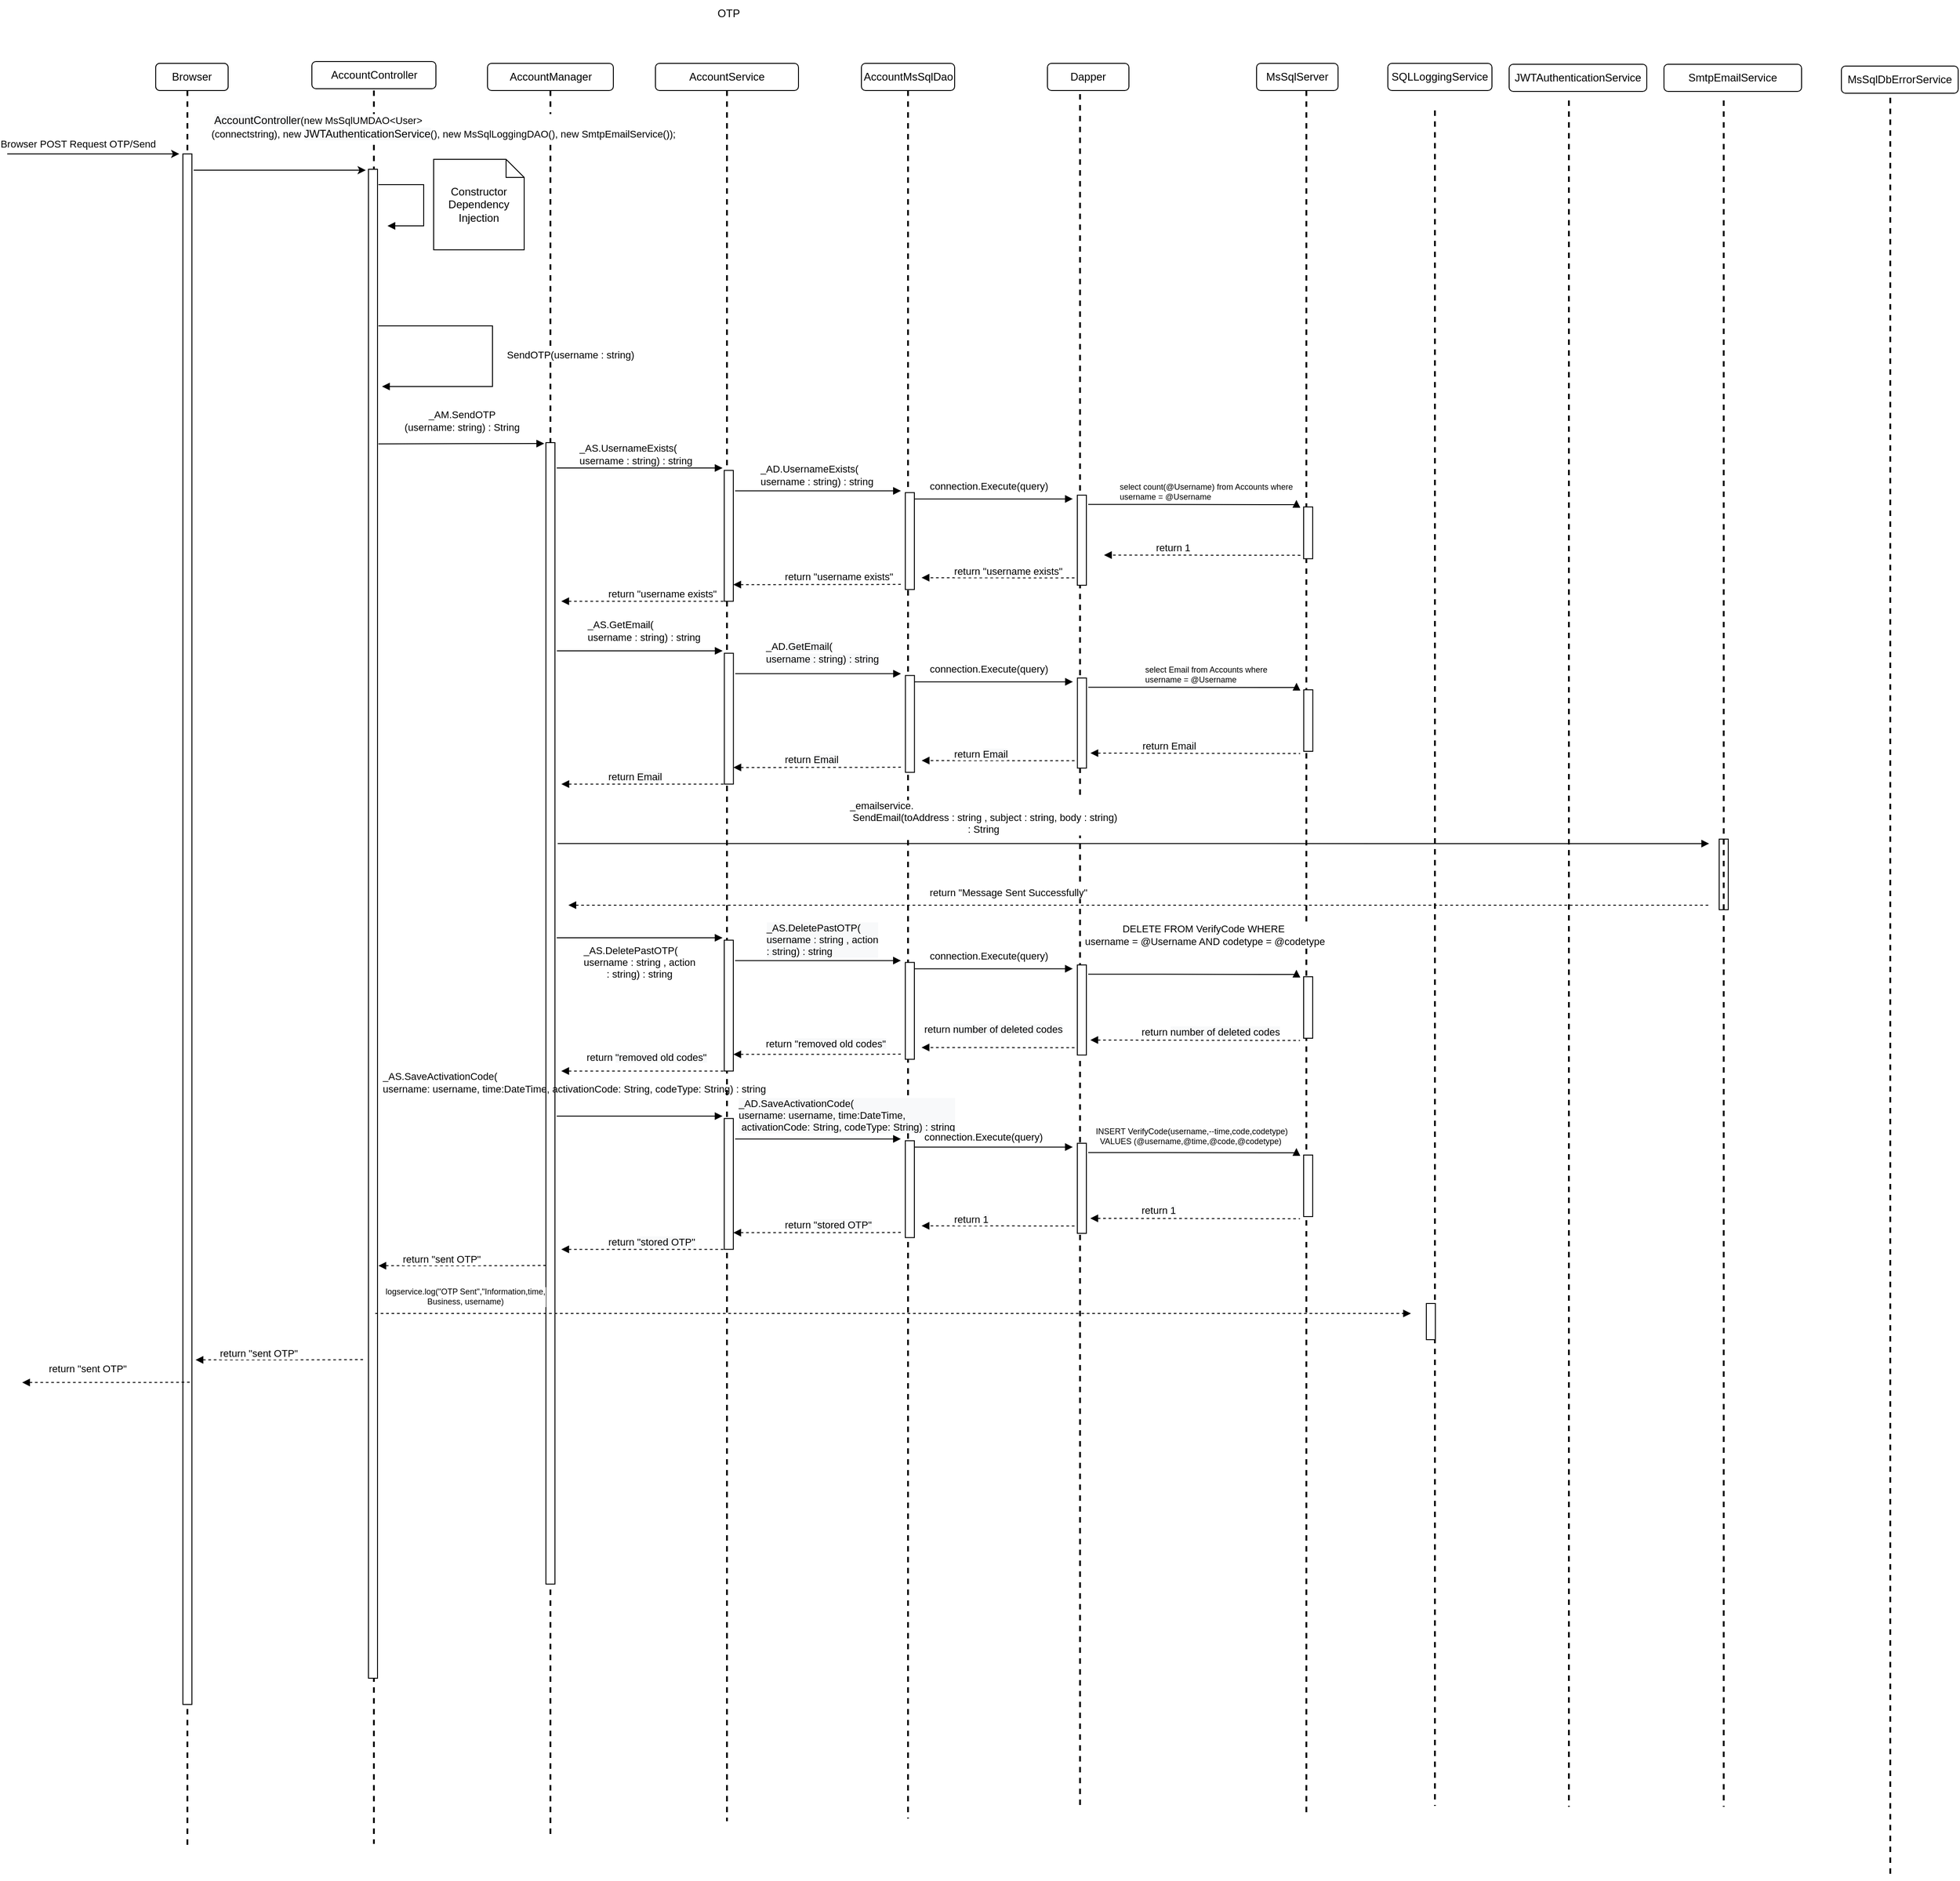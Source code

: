 <mxfile version="16.6.3" type="google" pages="4"><diagram name="OTP Success" id="i9bcnFp3U_MYHvov4o6U"><mxGraphModel dx="1959" dy="1497" grid="0" gridSize="10" guides="1" tooltips="1" connect="1" arrows="1" fold="1" page="1" pageScale="1" pageWidth="850" pageHeight="1100" math="0" shadow="0"><root><mxCell id="ThcDrd2SQLCymgC08uAy-0"/><mxCell id="ThcDrd2SQLCymgC08uAy-1" parent="ThcDrd2SQLCymgC08uAy-0"/><mxCell id="ThcDrd2SQLCymgC08uAy-2" value="AccountController" style="rounded=1;whiteSpace=wrap;html=1;" parent="ThcDrd2SQLCymgC08uAy-1" vertex="1"><mxGeometry x="386.5" y="88" width="137" height="30" as="geometry"/></mxCell><mxCell id="ThcDrd2SQLCymgC08uAy-5" value="AccountService" style="rounded=1;whiteSpace=wrap;html=1;" parent="ThcDrd2SQLCymgC08uAy-1" vertex="1"><mxGeometry x="766" y="90" width="158" height="30" as="geometry"/></mxCell><mxCell id="ThcDrd2SQLCymgC08uAy-6" value="MsSqlServer" style="rounded=1;whiteSpace=wrap;html=1;" parent="ThcDrd2SQLCymgC08uAy-1" vertex="1"><mxGeometry x="1430" y="90" width="90" height="30" as="geometry"/></mxCell><mxCell id="ThcDrd2SQLCymgC08uAy-7" value="AccountManager" style="rounded=1;whiteSpace=wrap;html=1;" parent="ThcDrd2SQLCymgC08uAy-1" vertex="1"><mxGeometry x="580.5" y="90" width="139" height="30" as="geometry"/></mxCell><mxCell id="ThcDrd2SQLCymgC08uAy-8" value="" style="line;strokeWidth=2;direction=south;html=1;dashed=1;" parent="ThcDrd2SQLCymgC08uAy-1" vertex="1"><mxGeometry x="450" y="120" width="10" height="1937" as="geometry"/></mxCell><mxCell id="ThcDrd2SQLCymgC08uAy-9" value="" style="line;strokeWidth=2;direction=south;html=1;dashed=1;" parent="ThcDrd2SQLCymgC08uAy-1" vertex="1"><mxGeometry x="645" y="120" width="10" height="1929" as="geometry"/></mxCell><mxCell id="ThcDrd2SQLCymgC08uAy-10" value="" style="line;strokeWidth=2;direction=south;html=1;dashed=1;" parent="ThcDrd2SQLCymgC08uAy-1" vertex="1"><mxGeometry x="840" y="120" width="10" height="1912" as="geometry"/></mxCell><mxCell id="ThcDrd2SQLCymgC08uAy-11" value="" style="line;strokeWidth=2;direction=south;html=1;dashed=1;" parent="ThcDrd2SQLCymgC08uAy-1" vertex="1"><mxGeometry x="1480" y="120" width="10" height="1908" as="geometry"/></mxCell><mxCell id="ThcDrd2SQLCymgC08uAy-14" value="OTP" style="text;html=1;strokeColor=none;fillColor=none;align=center;verticalAlign=middle;whiteSpace=wrap;rounded=0;" parent="ThcDrd2SQLCymgC08uAy-1" vertex="1"><mxGeometry x="776" y="20" width="142" height="30" as="geometry"/></mxCell><mxCell id="ThcDrd2SQLCymgC08uAy-15" value="AccountMsSqlDao" style="rounded=1;whiteSpace=wrap;html=1;" parent="ThcDrd2SQLCymgC08uAy-1" vertex="1"><mxGeometry x="993.5" y="90" width="103" height="30" as="geometry"/></mxCell><mxCell id="ThcDrd2SQLCymgC08uAy-16" value="" style="line;strokeWidth=2;direction=south;html=1;dashed=1;" parent="ThcDrd2SQLCymgC08uAy-1" vertex="1"><mxGeometry x="1040" y="120" width="10" height="1909" as="geometry"/></mxCell><mxCell id="U1GoDCmbpJSXxxVDr5sf-14" value="" style="line;strokeWidth=2;direction=south;html=1;dashed=1;" parent="ThcDrd2SQLCymgC08uAy-1" vertex="1"><mxGeometry x="1622" y="142" width="10" height="1873" as="geometry"/></mxCell><mxCell id="U1GoDCmbpJSXxxVDr5sf-16" value="SQLLoggingService" style="rounded=1;whiteSpace=wrap;html=1;" parent="ThcDrd2SQLCymgC08uAy-1" vertex="1"><mxGeometry x="1575" y="90" width="115" height="30" as="geometry"/></mxCell><mxCell id="NEM8aGSK17-UuzL-p9jR-5" value="Program.cs" style="rounded=1;whiteSpace=wrap;html=1;" parent="ThcDrd2SQLCymgC08uAy-1" vertex="1"><mxGeometry x="214" y="90" width="80" height="30" as="geometry"/></mxCell><mxCell id="NEM8aGSK17-UuzL-p9jR-6" value="" style="line;strokeWidth=2;direction=south;html=1;dashed=1;" parent="ThcDrd2SQLCymgC08uAy-1" vertex="1"><mxGeometry x="244" y="120" width="10" height="1942" as="geometry"/></mxCell><mxCell id="NEM8aGSK17-UuzL-p9jR-7" value="" style="html=1;points=[];perimeter=orthogonalPerimeter;" parent="ThcDrd2SQLCymgC08uAy-1" vertex="1"><mxGeometry x="244" y="190" width="10" height="1713" as="geometry"/></mxCell><mxCell id="j05MlR3UfKgSmhzreVFP-35" value="" style="html=1;points=[];perimeter=orthogonalPerimeter;" parent="ThcDrd2SQLCymgC08uAy-1" vertex="1"><mxGeometry x="449" y="207" width="10" height="1667" as="geometry"/></mxCell><mxCell id="j05MlR3UfKgSmhzreVFP-48" value="" style="line;strokeWidth=2;direction=south;html=1;dashed=1;" parent="ThcDrd2SQLCymgC08uAy-1" vertex="1"><mxGeometry x="1230" y="124" width="10" height="1894" as="geometry"/></mxCell><mxCell id="j05MlR3UfKgSmhzreVFP-52" value="Dapper" style="rounded=1;whiteSpace=wrap;html=1;" parent="ThcDrd2SQLCymgC08uAy-1" vertex="1"><mxGeometry x="1199" y="90" width="90" height="30" as="geometry"/></mxCell><mxCell id="_E76gX1jbCeVuPR9cb-m-0" value="" style="line;strokeWidth=2;direction=south;html=1;dashed=1;" parent="ThcDrd2SQLCymgC08uAy-1" vertex="1"><mxGeometry x="1770" y="131" width="10" height="1885" as="geometry"/></mxCell><mxCell id="_E76gX1jbCeVuPR9cb-m-1" value="JWTAuthenticationService" style="rounded=1;whiteSpace=wrap;html=1;" parent="ThcDrd2SQLCymgC08uAy-1" vertex="1"><mxGeometry x="1709" y="91" width="152" height="30" as="geometry"/></mxCell><mxCell id="km8THFaz6tmkAq6cuWb--2" value="Browser" style="rounded=1;whiteSpace=wrap;html=1;" parent="ThcDrd2SQLCymgC08uAy-1" vertex="1"><mxGeometry x="214" y="90" width="80" height="30" as="geometry"/></mxCell><mxCell id="km8THFaz6tmkAq6cuWb--3" value="" style="endArrow=classic;html=1;rounded=0;" parent="ThcDrd2SQLCymgC08uAy-1" edge="1"><mxGeometry width="50" height="50" relative="1" as="geometry"><mxPoint x="50" y="190" as="sourcePoint"/><mxPoint x="240" y="190" as="targetPoint"/></mxGeometry></mxCell><mxCell id="km8THFaz6tmkAq6cuWb--4" value="&lt;div style=&quot;text-align: left&quot;&gt;Browser POST Request OTP/Send&lt;/div&gt;" style="edgeLabel;html=1;align=center;verticalAlign=middle;resizable=0;points=[];" parent="km8THFaz6tmkAq6cuWb--3" vertex="1" connectable="0"><mxGeometry x="0.567" y="-1" relative="1" as="geometry"><mxPoint x="-71" y="-12" as="offset"/></mxGeometry></mxCell><mxCell id="km8THFaz6tmkAq6cuWb--5" value="" style="endArrow=classic;html=1;rounded=0;" parent="ThcDrd2SQLCymgC08uAy-1" edge="1"><mxGeometry width="50" height="50" relative="1" as="geometry"><mxPoint x="256" y="208" as="sourcePoint"/><mxPoint x="446" y="208" as="targetPoint"/></mxGeometry></mxCell><mxCell id="km8THFaz6tmkAq6cuWb--6" value="&lt;div style=&quot;text-align: left&quot;&gt;&lt;div&gt;&amp;nbsp;&lt;span style=&quot;font-size: 12px ; text-align: center ; background-color: rgb(248 , 249 , 250)&quot;&gt;AccountController&lt;/span&gt;(new MsSqlUMDAO&amp;lt;User&amp;gt;&lt;br&gt;&lt;/div&gt;&lt;div&gt;(connectstring), new&amp;nbsp;&lt;span style=&quot;font-size: 12px ; text-align: center ; background-color: rgb(248 , 249 , 250)&quot;&gt;JWTAuthenticationService&lt;/span&gt;(),&lt;span style=&quot;text-align: left&quot;&gt; new MsSqlLoggingDAO(), new SmtpEmailService()&lt;/span&gt;);&amp;nbsp;&lt;/div&gt;&lt;/div&gt;" style="edgeLabel;html=1;align=center;verticalAlign=middle;resizable=0;points=[];" parent="km8THFaz6tmkAq6cuWb--5" vertex="1" connectable="0"><mxGeometry x="0.567" y="-1" relative="1" as="geometry"><mxPoint x="128" y="-49" as="offset"/></mxGeometry></mxCell><mxCell id="km8THFaz6tmkAq6cuWb--7" value="" style="endArrow=block;endFill=1;html=1;edgeStyle=orthogonalEdgeStyle;align=left;verticalAlign=top;rounded=0;" parent="ThcDrd2SQLCymgC08uAy-1" edge="1"><mxGeometry x="-1" relative="1" as="geometry"><mxPoint x="460" y="224.03" as="sourcePoint"/><mxPoint x="470" y="269.53" as="targetPoint"/><Array as="points"><mxPoint x="510" y="224.03"/><mxPoint x="510" y="269.03"/></Array></mxGeometry></mxCell><mxCell id="km8THFaz6tmkAq6cuWb--8" value="Constructor Dependency Injection" style="shape=note;size=20;whiteSpace=wrap;html=1;" parent="ThcDrd2SQLCymgC08uAy-1" vertex="1"><mxGeometry x="521" y="196" width="100" height="100" as="geometry"/></mxCell><mxCell id="km8THFaz6tmkAq6cuWb--9" value="SendOTP(username : string)" style="endArrow=block;endFill=1;html=1;edgeStyle=orthogonalEdgeStyle;align=left;verticalAlign=top;rounded=0;" parent="ThcDrd2SQLCymgC08uAy-1" edge="1"><mxGeometry x="-0.082" y="14" relative="1" as="geometry"><mxPoint x="460" y="380" as="sourcePoint"/><mxPoint x="464" y="447" as="targetPoint"/><Array as="points"><mxPoint x="586" y="380"/><mxPoint x="586" y="447"/></Array><mxPoint as="offset"/></mxGeometry></mxCell><mxCell id="km8THFaz6tmkAq6cuWb--10" value="" style="html=1;points=[];perimeter=orthogonalPerimeter;" parent="ThcDrd2SQLCymgC08uAy-1" vertex="1"><mxGeometry x="645" y="509" width="10" height="1261" as="geometry"/></mxCell><mxCell id="km8THFaz6tmkAq6cuWb--11" value="" style="endArrow=none;endFill=0;html=1;edgeStyle=orthogonalEdgeStyle;align=left;verticalAlign=top;rounded=0;startArrow=block;startFill=1;dashed=1;" parent="ThcDrd2SQLCymgC08uAy-1" edge="1"><mxGeometry x="-1" relative="1" as="geometry"><mxPoint x="258" y="1522.26" as="sourcePoint"/><mxPoint x="443" y="1522.0" as="targetPoint"/><Array as="points"><mxPoint x="398" y="1522.0"/><mxPoint x="398" y="1522.0"/></Array></mxGeometry></mxCell><mxCell id="km8THFaz6tmkAq6cuWb--12" value="return &quot;sent OTP&quot;" style="edgeLabel;resizable=0;html=1;align=left;verticalAlign=bottom;" parent="km8THFaz6tmkAq6cuWb--11" connectable="0" vertex="1"><mxGeometry x="-1" relative="1" as="geometry"><mxPoint x="25" y="1" as="offset"/></mxGeometry></mxCell><mxCell id="km8THFaz6tmkAq6cuWb--13" value="" style="endArrow=block;endFill=1;html=1;edgeStyle=orthogonalEdgeStyle;align=left;verticalAlign=top;rounded=0;exitX=1.133;exitY=0.18;exitDx=0;exitDy=0;exitPerimeter=0;entryX=-0.055;entryY=0.009;entryDx=0;entryDy=0;entryPerimeter=0;" parent="ThcDrd2SQLCymgC08uAy-1" edge="1"><mxGeometry x="-1" relative="1" as="geometry"><mxPoint x="657" y="537.01" as="sourcePoint"/><mxPoint x="840.12" y="537.01" as="targetPoint"/><Array as="points"><mxPoint x="840.67" y="537.38"/></Array></mxGeometry></mxCell><mxCell id="km8THFaz6tmkAq6cuWb--14" value="&lt;div style=&quot;text-align: left&quot;&gt;_AS.UsernameExists(&lt;/div&gt;&lt;span style=&quot;text-align: left&quot;&gt;username : string&lt;/span&gt;&lt;span style=&quot;text-align: left&quot;&gt;) : string&lt;/span&gt;" style="edgeLabel;html=1;align=center;verticalAlign=middle;resizable=0;points=[];labelBackgroundColor=none;" parent="km8THFaz6tmkAq6cuWb--13" vertex="1" connectable="0"><mxGeometry x="-0.323" relative="1" as="geometry"><mxPoint x="25" y="-15" as="offset"/></mxGeometry></mxCell><mxCell id="km8THFaz6tmkAq6cuWb--15" value="" style="html=1;points=[];perimeter=orthogonalPerimeter;" parent="ThcDrd2SQLCymgC08uAy-1" vertex="1"><mxGeometry x="842" y="539.67" width="10" height="144.56" as="geometry"/></mxCell><mxCell id="km8THFaz6tmkAq6cuWb--16" value="" style="endArrow=none;endFill=0;html=1;edgeStyle=orthogonalEdgeStyle;align=left;verticalAlign=top;rounded=0;startArrow=block;startFill=1;dashed=1;" parent="ThcDrd2SQLCymgC08uAy-1" edge="1"><mxGeometry x="-1" relative="1" as="geometry"><mxPoint x="662" y="684.23" as="sourcePoint"/><mxPoint x="842" y="684.28" as="targetPoint"/><Array as="points"><mxPoint x="797" y="684.23"/><mxPoint x="797" y="684.23"/></Array></mxGeometry></mxCell><mxCell id="km8THFaz6tmkAq6cuWb--17" value="return &quot;username exists&quot;" style="edgeLabel;resizable=0;html=1;align=left;verticalAlign=bottom;" parent="km8THFaz6tmkAq6cuWb--16" connectable="0" vertex="1"><mxGeometry x="-1" relative="1" as="geometry"><mxPoint x="50" as="offset"/></mxGeometry></mxCell><mxCell id="km8THFaz6tmkAq6cuWb--18" value="" style="endArrow=block;endFill=1;html=1;edgeStyle=orthogonalEdgeStyle;align=left;verticalAlign=top;rounded=0;exitX=1.133;exitY=0.18;exitDx=0;exitDy=0;exitPerimeter=0;entryX=-0.055;entryY=0.009;entryDx=0;entryDy=0;entryPerimeter=0;" parent="ThcDrd2SQLCymgC08uAy-1" edge="1"><mxGeometry x="-1" relative="1" as="geometry"><mxPoint x="854.0" y="562.21" as="sourcePoint"/><mxPoint x="1037.12" y="562.25" as="targetPoint"/><Array as="points"><mxPoint x="1037.67" y="562.62"/></Array></mxGeometry></mxCell><mxCell id="km8THFaz6tmkAq6cuWb--19" value="&lt;div style=&quot;text-align: left&quot;&gt;&lt;div&gt;_AD.UsernameExists(&lt;/div&gt;username : string) : string&lt;br&gt;&lt;/div&gt;" style="edgeLabel;html=1;align=center;verticalAlign=middle;resizable=0;points=[];" parent="km8THFaz6tmkAq6cuWb--18" vertex="1" connectable="0"><mxGeometry x="-0.323" relative="1" as="geometry"><mxPoint x="28" y="-17" as="offset"/></mxGeometry></mxCell><mxCell id="km8THFaz6tmkAq6cuWb--20" value="" style="html=1;points=[];perimeter=orthogonalPerimeter;" parent="ThcDrd2SQLCymgC08uAy-1" vertex="1"><mxGeometry x="1042" y="564.23" width="10" height="107" as="geometry"/></mxCell><mxCell id="km8THFaz6tmkAq6cuWb--21" value="" style="html=1;points=[];perimeter=orthogonalPerimeter;" parent="ThcDrd2SQLCymgC08uAy-1" vertex="1"><mxGeometry x="1482" y="580.06" width="10" height="57.17" as="geometry"/></mxCell><mxCell id="km8THFaz6tmkAq6cuWb--22" value="&lt;br&gt;" style="endArrow=block;endFill=1;html=1;edgeStyle=orthogonalEdgeStyle;align=left;verticalAlign=top;rounded=0;exitX=1.133;exitY=0.18;exitDx=0;exitDy=0;exitPerimeter=0;" parent="ThcDrd2SQLCymgC08uAy-1" edge="1"><mxGeometry x="1" y="37" relative="1" as="geometry"><mxPoint x="1052" y="571.24" as="sourcePoint"/><mxPoint x="1227" y="571.23" as="targetPoint"/><Array as="points"><mxPoint x="1135" y="571.53"/><mxPoint x="1217" y="571.53"/></Array><mxPoint y="3" as="offset"/></mxGeometry></mxCell><mxCell id="km8THFaz6tmkAq6cuWb--23" value="connection.Execute(query)" style="edgeLabel;html=1;align=center;verticalAlign=middle;resizable=0;points=[];" parent="km8THFaz6tmkAq6cuWb--22" vertex="1" connectable="0"><mxGeometry x="-0.161" y="-5" relative="1" as="geometry"><mxPoint x="8" y="-19" as="offset"/></mxGeometry></mxCell><mxCell id="km8THFaz6tmkAq6cuWb--24" value="" style="endArrow=none;endFill=0;html=1;edgeStyle=orthogonalEdgeStyle;align=left;verticalAlign=top;rounded=0;startArrow=block;startFill=1;dashed=1;" parent="ThcDrd2SQLCymgC08uAy-1" edge="1"><mxGeometry x="-1" relative="1" as="geometry"><mxPoint x="852" y="665.82" as="sourcePoint"/><mxPoint x="1037" y="665.56" as="targetPoint"/><Array as="points"><mxPoint x="992" y="665.51"/><mxPoint x="992" y="665.51"/></Array></mxGeometry></mxCell><mxCell id="km8THFaz6tmkAq6cuWb--25" value="return &quot;username exists&quot;" style="edgeLabel;resizable=0;html=1;align=left;verticalAlign=bottom;" parent="km8THFaz6tmkAq6cuWb--24" connectable="0" vertex="1"><mxGeometry x="-1" relative="1" as="geometry"><mxPoint x="55" as="offset"/></mxGeometry></mxCell><mxCell id="km8THFaz6tmkAq6cuWb--39" value="&lt;br&gt;&lt;div style=&quot;text-align: left&quot;&gt;select count(@Username) from Accounts where &lt;br&gt;&lt;/div&gt;&lt;div style=&quot;text-align: left&quot;&gt;username = @Username&lt;/div&gt;" style="text;html=1;align=center;verticalAlign=middle;resizable=0;points=[];autosize=1;strokeColor=none;fillColor=none;fontSize=9;" parent="ThcDrd2SQLCymgC08uAy-1" vertex="1"><mxGeometry x="1273" y="539.23" width="201" height="37" as="geometry"/></mxCell><mxCell id="km8THFaz6tmkAq6cuWb--40" value="" style="html=1;points=[];perimeter=orthogonalPerimeter;" parent="ThcDrd2SQLCymgC08uAy-1" vertex="1"><mxGeometry x="1617.5" y="1460" width="10" height="40" as="geometry"/></mxCell><mxCell id="km8THFaz6tmkAq6cuWb--41" value="" style="endArrow=none;endFill=0;html=1;edgeStyle=orthogonalEdgeStyle;align=left;verticalAlign=top;rounded=0;startArrow=block;startFill=1;dashed=1;" parent="ThcDrd2SQLCymgC08uAy-1" edge="1"><mxGeometry x="-1" relative="1" as="geometry"><mxPoint x="1261.5" y="633.23" as="sourcePoint"/><mxPoint x="1478.5" y="633.44" as="targetPoint"/><Array as="points"><mxPoint x="1267.5" y="633.23"/></Array></mxGeometry></mxCell><mxCell id="km8THFaz6tmkAq6cuWb--42" value="return 1" style="edgeLabel;resizable=0;html=1;align=left;verticalAlign=bottom;" parent="km8THFaz6tmkAq6cuWb--41" connectable="0" vertex="1"><mxGeometry x="-1" relative="1" as="geometry"><mxPoint x="55" as="offset"/></mxGeometry></mxCell><mxCell id="km8THFaz6tmkAq6cuWb--43" value="" style="html=1;points=[];perimeter=orthogonalPerimeter;" parent="ThcDrd2SQLCymgC08uAy-1" vertex="1"><mxGeometry x="1232" y="567.02" width="10" height="99.54" as="geometry"/></mxCell><mxCell id="km8THFaz6tmkAq6cuWb--45" value="" style="endArrow=block;endFill=1;html=1;edgeStyle=orthogonalEdgeStyle;align=left;verticalAlign=top;rounded=0;exitX=1.133;exitY=0.18;exitDx=0;exitDy=0;exitPerimeter=0;entryX=-0.055;entryY=0.009;entryDx=0;entryDy=0;entryPerimeter=0;" parent="ThcDrd2SQLCymgC08uAy-1" edge="1"><mxGeometry x="-1" relative="1" as="geometry"><mxPoint x="460.0" y="510.37" as="sourcePoint"/><mxPoint x="643.12" y="510" as="targetPoint"/><Array as="points"><mxPoint x="643.67" y="510.37"/></Array></mxGeometry></mxCell><mxCell id="km8THFaz6tmkAq6cuWb--46" value="_AM.SendOTP&lt;br&gt;&lt;div&gt;(username: string) : String&lt;/div&gt;" style="edgeLabel;html=1;align=center;verticalAlign=middle;resizable=0;points=[];" parent="km8THFaz6tmkAq6cuWb--45" vertex="1" connectable="0"><mxGeometry x="-0.158" y="2" relative="1" as="geometry"><mxPoint x="15" y="-23" as="offset"/></mxGeometry></mxCell><mxCell id="km8THFaz6tmkAq6cuWb--47" value="&lt;br&gt;" style="endArrow=block;endFill=1;html=1;edgeStyle=orthogonalEdgeStyle;align=left;verticalAlign=top;rounded=0;exitX=1.133;exitY=0.18;exitDx=0;exitDy=0;exitPerimeter=0;" parent="ThcDrd2SQLCymgC08uAy-1" edge="1"><mxGeometry x="1" y="37" relative="1" as="geometry"><mxPoint x="1244" y="577.27" as="sourcePoint"/><mxPoint x="1474" y="572.23" as="targetPoint"/><Array as="points"><mxPoint x="1327" y="577.56"/><mxPoint x="1409" y="577.56"/></Array><mxPoint y="3" as="offset"/></mxGeometry></mxCell><mxCell id="km8THFaz6tmkAq6cuWb--48" value="" style="endArrow=none;endFill=0;html=1;edgeStyle=orthogonalEdgeStyle;align=left;verticalAlign=top;rounded=0;startArrow=block;startFill=1;dashed=1;" parent="ThcDrd2SQLCymgC08uAy-1" edge="1"><mxGeometry x="-1" relative="1" as="geometry"><mxPoint x="1060" y="658.23" as="sourcePoint"/><mxPoint x="1229" y="658.4" as="targetPoint"/><Array as="points"><mxPoint x="1066" y="658.23"/></Array></mxGeometry></mxCell><mxCell id="km8THFaz6tmkAq6cuWb--49" value="return &quot;username exists&quot;" style="edgeLabel;resizable=0;html=1;align=left;verticalAlign=bottom;" parent="km8THFaz6tmkAq6cuWb--48" connectable="0" vertex="1"><mxGeometry x="-1" relative="1" as="geometry"><mxPoint x="34" y="1" as="offset"/></mxGeometry></mxCell><mxCell id="km8THFaz6tmkAq6cuWb--56" value="" style="endArrow=block;endFill=1;html=1;edgeStyle=orthogonalEdgeStyle;align=left;verticalAlign=top;rounded=0;startArrow=none;startFill=0;dashed=1;" parent="ThcDrd2SQLCymgC08uAy-1" edge="1"><mxGeometry x="-1" relative="1" as="geometry"><mxPoint x="456.5" y="1471" as="sourcePoint"/><mxPoint x="1600.5" y="1471" as="targetPoint"/><Array as="points"><mxPoint x="1102.5" y="1470.96"/></Array></mxGeometry></mxCell><mxCell id="km8THFaz6tmkAq6cuWb--57" value="&lt;div style=&quot;font-size: 9px ; text-align: center&quot;&gt;logservice.log(&quot;OTP Sent&quot;,&quot;Information,time,&lt;/div&gt;&lt;div style=&quot;font-size: 9px ; text-align: center&quot;&gt;Business, username)&lt;/div&gt;" style="edgeLabel;resizable=0;html=1;align=left;verticalAlign=bottom;" parent="km8THFaz6tmkAq6cuWb--56" connectable="0" vertex="1"><mxGeometry x="-1" relative="1" as="geometry"><mxPoint x="9" y="-6" as="offset"/></mxGeometry></mxCell><mxCell id="km8THFaz6tmkAq6cuWb--58" value="" style="endArrow=none;endFill=0;html=1;edgeStyle=orthogonalEdgeStyle;align=left;verticalAlign=top;rounded=0;startArrow=block;startFill=1;dashed=1;" parent="ThcDrd2SQLCymgC08uAy-1" edge="1"><mxGeometry x="-1" relative="1" as="geometry"><mxPoint x="66.5" y="1547.26" as="sourcePoint"/><mxPoint x="251.5" y="1547" as="targetPoint"/><Array as="points"><mxPoint x="206.5" y="1547"/><mxPoint x="206.5" y="1547"/></Array></mxGeometry></mxCell><mxCell id="km8THFaz6tmkAq6cuWb--59" value="return &quot;sent OTP&quot;" style="edgeLabel;resizable=0;html=1;align=left;verticalAlign=bottom;" parent="km8THFaz6tmkAq6cuWb--58" connectable="0" vertex="1"><mxGeometry x="-1" relative="1" as="geometry"><mxPoint x="27" y="-7" as="offset"/></mxGeometry></mxCell><mxCell id="km8THFaz6tmkAq6cuWb--85" value="" style="endArrow=none;endFill=0;html=1;edgeStyle=orthogonalEdgeStyle;align=left;verticalAlign=top;rounded=0;startArrow=block;startFill=1;dashed=1;" parent="ThcDrd2SQLCymgC08uAy-1" edge="1"><mxGeometry x="-1" relative="1" as="geometry"><mxPoint x="460" y="1418.26" as="sourcePoint"/><mxPoint x="645" y="1418.0" as="targetPoint"/><Array as="points"><mxPoint x="600" y="1418"/><mxPoint x="600" y="1418"/></Array></mxGeometry></mxCell><mxCell id="km8THFaz6tmkAq6cuWb--86" value="return &quot;sent OTP&quot;" style="edgeLabel;resizable=0;html=1;align=left;verticalAlign=bottom;" parent="km8THFaz6tmkAq6cuWb--85" connectable="0" vertex="1"><mxGeometry x="-1" relative="1" as="geometry"><mxPoint x="25" y="1" as="offset"/></mxGeometry></mxCell><mxCell id="A6B8nE-GsQ3RA9Q-s5Eu-0" value="" style="endArrow=block;endFill=1;html=1;edgeStyle=orthogonalEdgeStyle;align=left;verticalAlign=top;rounded=0;exitX=1.133;exitY=0.18;exitDx=0;exitDy=0;exitPerimeter=0;" parent="ThcDrd2SQLCymgC08uAy-1" edge="1"><mxGeometry x="-1" relative="1" as="geometry"><mxPoint x="658" y="951.93" as="sourcePoint"/><mxPoint x="1929.88" y="951.96" as="targetPoint"/><Array as="points"><mxPoint x="841.67" y="952.34"/></Array></mxGeometry></mxCell><mxCell id="A6B8nE-GsQ3RA9Q-s5Eu-1" value="&lt;div style=&quot;text-align: left&quot;&gt;_emailservice.&lt;/div&gt;&lt;div style=&quot;text-align: left&quot;&gt;&amp;nbsp;SendEmail(toAddress : string , subject : string, body : string)&lt;/div&gt;&lt;div&gt;&lt;span style=&quot;text-align: left&quot;&gt;: String&lt;/span&gt;&lt;/div&gt;&lt;div&gt;&lt;span style=&quot;text-align: left&quot;&gt;&lt;/span&gt;&lt;/div&gt;" style="edgeLabel;html=1;align=center;verticalAlign=middle;resizable=0;points=[];" parent="A6B8nE-GsQ3RA9Q-s5Eu-0" vertex="1" connectable="0"><mxGeometry x="-0.323" relative="1" as="geometry"><mxPoint x="39" y="-29" as="offset"/></mxGeometry></mxCell><mxCell id="A6B8nE-GsQ3RA9Q-s5Eu-2" value="" style="html=1;points=[];perimeter=orthogonalPerimeter;" parent="ThcDrd2SQLCymgC08uAy-1" vertex="1"><mxGeometry x="1941" y="947.0" width="10" height="77.98" as="geometry"/></mxCell><mxCell id="A6B8nE-GsQ3RA9Q-s5Eu-11" value="" style="endArrow=none;endFill=0;html=1;edgeStyle=orthogonalEdgeStyle;align=left;verticalAlign=top;rounded=0;startArrow=block;startFill=1;dashed=1;" parent="ThcDrd2SQLCymgC08uAy-1" edge="1"><mxGeometry x="-1" relative="1" as="geometry"><mxPoint x="669.88" y="1019.96" as="sourcePoint"/><mxPoint x="1929.88" y="1020.01" as="targetPoint"/><Array as="points"><mxPoint x="1884.88" y="1019.96"/><mxPoint x="1884.88" y="1019.96"/></Array></mxGeometry></mxCell><mxCell id="A6B8nE-GsQ3RA9Q-s5Eu-12" value="return &quot;Message Sent Successfully&quot;" style="edgeLabel;resizable=0;html=1;align=left;verticalAlign=bottom;" parent="A6B8nE-GsQ3RA9Q-s5Eu-11" connectable="0" vertex="1"><mxGeometry x="-1" relative="1" as="geometry"><mxPoint x="397" y="-5" as="offset"/></mxGeometry></mxCell><mxCell id="A6B8nE-GsQ3RA9Q-s5Eu-43" value="" style="endArrow=block;endFill=1;html=1;edgeStyle=orthogonalEdgeStyle;align=left;verticalAlign=top;rounded=0;exitX=1.133;exitY=0.18;exitDx=0;exitDy=0;exitPerimeter=0;entryX=-0.055;entryY=0.009;entryDx=0;entryDy=0;entryPerimeter=0;" parent="ThcDrd2SQLCymgC08uAy-1" edge="1"><mxGeometry x="-1" relative="1" as="geometry"><mxPoint x="657.12" y="739.01" as="sourcePoint"/><mxPoint x="840.24" y="739.01" as="targetPoint"/><Array as="points"><mxPoint x="840.79" y="739.38"/></Array></mxGeometry></mxCell><mxCell id="A6B8nE-GsQ3RA9Q-s5Eu-44" value="&lt;div style=&quot;text-align: left&quot;&gt;_AS.GetEmail(&lt;/div&gt;&lt;span style=&quot;text-align: left&quot;&gt;username : string&lt;/span&gt;&lt;span style=&quot;text-align: left&quot;&gt;) : string&lt;/span&gt;" style="edgeLabel;html=1;align=center;verticalAlign=middle;resizable=0;points=[];labelBackgroundColor=none;" parent="A6B8nE-GsQ3RA9Q-s5Eu-43" vertex="1" connectable="0"><mxGeometry x="-0.323" relative="1" as="geometry"><mxPoint x="34" y="-22" as="offset"/></mxGeometry></mxCell><mxCell id="A6B8nE-GsQ3RA9Q-s5Eu-45" value="" style="html=1;points=[];perimeter=orthogonalPerimeter;" parent="ThcDrd2SQLCymgC08uAy-1" vertex="1"><mxGeometry x="842.12" y="741.67" width="10" height="144.56" as="geometry"/></mxCell><mxCell id="A6B8nE-GsQ3RA9Q-s5Eu-46" value="" style="endArrow=none;endFill=0;html=1;edgeStyle=orthogonalEdgeStyle;align=left;verticalAlign=top;rounded=0;startArrow=block;startFill=1;dashed=1;" parent="ThcDrd2SQLCymgC08uAy-1" edge="1"><mxGeometry x="-1" relative="1" as="geometry"><mxPoint x="662.12" y="886.23" as="sourcePoint"/><mxPoint x="842.12" y="886.28" as="targetPoint"/><Array as="points"><mxPoint x="797.12" y="886.23"/><mxPoint x="797.12" y="886.23"/></Array></mxGeometry></mxCell><mxCell id="A6B8nE-GsQ3RA9Q-s5Eu-47" value="return&amp;nbsp;&lt;span style=&quot;background-color: rgb(248 , 249 , 250)&quot;&gt;Email&lt;/span&gt;" style="edgeLabel;resizable=0;html=1;align=left;verticalAlign=bottom;" parent="A6B8nE-GsQ3RA9Q-s5Eu-46" connectable="0" vertex="1"><mxGeometry x="-1" relative="1" as="geometry"><mxPoint x="50" as="offset"/></mxGeometry></mxCell><mxCell id="A6B8nE-GsQ3RA9Q-s5Eu-48" value="" style="endArrow=block;endFill=1;html=1;edgeStyle=orthogonalEdgeStyle;align=left;verticalAlign=top;rounded=0;exitX=1.133;exitY=0.18;exitDx=0;exitDy=0;exitPerimeter=0;entryX=-0.055;entryY=0.009;entryDx=0;entryDy=0;entryPerimeter=0;" parent="ThcDrd2SQLCymgC08uAy-1" edge="1"><mxGeometry x="-1" relative="1" as="geometry"><mxPoint x="854.12" y="764.21" as="sourcePoint"/><mxPoint x="1037.24" y="764.25" as="targetPoint"/><Array as="points"><mxPoint x="1037.79" y="764.62"/></Array></mxGeometry></mxCell><mxCell id="A6B8nE-GsQ3RA9Q-s5Eu-49" value="&lt;div style=&quot;text-align: left&quot;&gt;&lt;div&gt;_AD&lt;span style=&quot;background-color: rgb(248 , 249 , 250)&quot;&gt;.&lt;/span&gt;&lt;span style=&quot;background-color: rgb(248 , 249 , 250)&quot;&gt;GetEmail&lt;/span&gt;&lt;span style=&quot;background-color: rgb(248 , 249 , 250)&quot;&gt;(&lt;/span&gt;&lt;/div&gt;&lt;span style=&quot;background-color: rgb(248 , 249 , 250)&quot;&gt;username : string&lt;/span&gt;&lt;span style=&quot;background-color: rgb(248 , 249 , 250)&quot;&gt;) : string&lt;/span&gt;&lt;/div&gt;" style="edgeLabel;html=1;align=center;verticalAlign=middle;resizable=0;points=[];" parent="A6B8nE-GsQ3RA9Q-s5Eu-48" vertex="1" connectable="0"><mxGeometry x="-0.323" relative="1" as="geometry"><mxPoint x="34" y="-23" as="offset"/></mxGeometry></mxCell><mxCell id="A6B8nE-GsQ3RA9Q-s5Eu-50" value="" style="html=1;points=[];perimeter=orthogonalPerimeter;" parent="ThcDrd2SQLCymgC08uAy-1" vertex="1"><mxGeometry x="1042.12" y="766.23" width="10" height="107" as="geometry"/></mxCell><mxCell id="A6B8nE-GsQ3RA9Q-s5Eu-51" value="" style="html=1;points=[];perimeter=orthogonalPerimeter;" parent="ThcDrd2SQLCymgC08uAy-1" vertex="1"><mxGeometry x="1482.12" y="782.06" width="10" height="67.94" as="geometry"/></mxCell><mxCell id="A6B8nE-GsQ3RA9Q-s5Eu-52" value="&lt;br&gt;" style="endArrow=block;endFill=1;html=1;edgeStyle=orthogonalEdgeStyle;align=left;verticalAlign=top;rounded=0;exitX=1.133;exitY=0.18;exitDx=0;exitDy=0;exitPerimeter=0;" parent="ThcDrd2SQLCymgC08uAy-1" edge="1"><mxGeometry x="1" y="37" relative="1" as="geometry"><mxPoint x="1052.12" y="773.24" as="sourcePoint"/><mxPoint x="1227.12" y="773.23" as="targetPoint"/><Array as="points"><mxPoint x="1135.12" y="773.53"/><mxPoint x="1217.12" y="773.53"/></Array><mxPoint y="3" as="offset"/></mxGeometry></mxCell><mxCell id="A6B8nE-GsQ3RA9Q-s5Eu-53" value="connection.Execute(query)" style="edgeLabel;html=1;align=center;verticalAlign=middle;resizable=0;points=[];" parent="A6B8nE-GsQ3RA9Q-s5Eu-52" vertex="1" connectable="0"><mxGeometry x="-0.161" y="-5" relative="1" as="geometry"><mxPoint x="8" y="-19" as="offset"/></mxGeometry></mxCell><mxCell id="A6B8nE-GsQ3RA9Q-s5Eu-54" value="" style="endArrow=none;endFill=0;html=1;edgeStyle=orthogonalEdgeStyle;align=left;verticalAlign=top;rounded=0;startArrow=block;startFill=1;dashed=1;" parent="ThcDrd2SQLCymgC08uAy-1" edge="1"><mxGeometry x="-1" relative="1" as="geometry"><mxPoint x="852.12" y="867.82" as="sourcePoint"/><mxPoint x="1037.12" y="867.56" as="targetPoint"/><Array as="points"><mxPoint x="992.12" y="867.51"/><mxPoint x="992.12" y="867.51"/></Array></mxGeometry></mxCell><mxCell id="A6B8nE-GsQ3RA9Q-s5Eu-55" value="return&amp;nbsp;&lt;span style=&quot;background-color: rgb(248 , 249 , 250)&quot;&gt;Email&lt;/span&gt;" style="edgeLabel;resizable=0;html=1;align=left;verticalAlign=bottom;" parent="A6B8nE-GsQ3RA9Q-s5Eu-54" connectable="0" vertex="1"><mxGeometry x="-1" relative="1" as="geometry"><mxPoint x="55" as="offset"/></mxGeometry></mxCell><mxCell id="A6B8nE-GsQ3RA9Q-s5Eu-56" value="&lt;br&gt;&lt;div style=&quot;text-align: left&quot;&gt;select Email from Accounts where&lt;br&gt;&lt;/div&gt;&lt;div style=&quot;text-align: left&quot;&gt;username = @Username&lt;/div&gt;" style="text;html=1;align=center;verticalAlign=middle;resizable=0;points=[];autosize=1;strokeColor=none;fillColor=none;fontSize=9;" parent="ThcDrd2SQLCymgC08uAy-1" vertex="1"><mxGeometry x="1301.12" y="741.23" width="145" height="37" as="geometry"/></mxCell><mxCell id="A6B8nE-GsQ3RA9Q-s5Eu-57" value="" style="endArrow=none;endFill=0;html=1;edgeStyle=orthogonalEdgeStyle;align=left;verticalAlign=top;rounded=0;startArrow=block;startFill=1;dashed=1;" parent="ThcDrd2SQLCymgC08uAy-1" edge="1"><mxGeometry x="-1" relative="1" as="geometry"><mxPoint x="1246.5" y="852" as="sourcePoint"/><mxPoint x="1478.12" y="852.44" as="targetPoint"/><Array as="points"><mxPoint x="1267.12" y="852.23"/></Array></mxGeometry></mxCell><mxCell id="A6B8nE-GsQ3RA9Q-s5Eu-58" value="return &lt;span style=&quot;background-color: rgb(248 , 249 , 250)&quot;&gt;Email&lt;/span&gt;" style="edgeLabel;resizable=0;html=1;align=left;verticalAlign=bottom;" parent="A6B8nE-GsQ3RA9Q-s5Eu-57" connectable="0" vertex="1"><mxGeometry x="-1" relative="1" as="geometry"><mxPoint x="55" as="offset"/></mxGeometry></mxCell><mxCell id="A6B8nE-GsQ3RA9Q-s5Eu-59" value="" style="html=1;points=[];perimeter=orthogonalPerimeter;" parent="ThcDrd2SQLCymgC08uAy-1" vertex="1"><mxGeometry x="1232.12" y="769.02" width="10" height="99.54" as="geometry"/></mxCell><mxCell id="A6B8nE-GsQ3RA9Q-s5Eu-60" value="&lt;br&gt;" style="endArrow=block;endFill=1;html=1;edgeStyle=orthogonalEdgeStyle;align=left;verticalAlign=top;rounded=0;exitX=1.133;exitY=0.18;exitDx=0;exitDy=0;exitPerimeter=0;" parent="ThcDrd2SQLCymgC08uAy-1" edge="1"><mxGeometry x="1" y="37" relative="1" as="geometry"><mxPoint x="1244.12" y="779.27" as="sourcePoint"/><mxPoint x="1474.12" y="774.23" as="targetPoint"/><Array as="points"><mxPoint x="1327.12" y="779.56"/><mxPoint x="1409.12" y="779.56"/></Array><mxPoint y="3" as="offset"/></mxGeometry></mxCell><mxCell id="A6B8nE-GsQ3RA9Q-s5Eu-61" value="" style="endArrow=none;endFill=0;html=1;edgeStyle=orthogonalEdgeStyle;align=left;verticalAlign=top;rounded=0;startArrow=block;startFill=1;dashed=1;" parent="ThcDrd2SQLCymgC08uAy-1" edge="1"><mxGeometry x="-1" relative="1" as="geometry"><mxPoint x="1060.12" y="860.23" as="sourcePoint"/><mxPoint x="1229.12" y="860.4" as="targetPoint"/><Array as="points"><mxPoint x="1066.12" y="860.23"/></Array></mxGeometry></mxCell><mxCell id="A6B8nE-GsQ3RA9Q-s5Eu-62" value="return&amp;nbsp;&lt;span style=&quot;background-color: rgb(248 , 249 , 250)&quot;&gt;Email&lt;/span&gt;" style="edgeLabel;resizable=0;html=1;align=left;verticalAlign=bottom;" parent="A6B8nE-GsQ3RA9Q-s5Eu-61" connectable="0" vertex="1"><mxGeometry x="-1" relative="1" as="geometry"><mxPoint x="34" y="1" as="offset"/></mxGeometry></mxCell><mxCell id="a5jZFJvbrBmMKAlcErTQ-1" value="" style="line;strokeWidth=2;direction=south;html=1;dashed=1;" parent="ThcDrd2SQLCymgC08uAy-1" vertex="1"><mxGeometry x="1941" y="131" width="10" height="1885" as="geometry"/></mxCell><mxCell id="a5jZFJvbrBmMKAlcErTQ-2" value="SmtpEmailService" style="rounded=1;whiteSpace=wrap;html=1;" parent="ThcDrd2SQLCymgC08uAy-1" vertex="1"><mxGeometry x="1880" y="91" width="152" height="30" as="geometry"/></mxCell><mxCell id="a5jZFJvbrBmMKAlcErTQ-3" value="" style="endArrow=block;endFill=1;html=1;edgeStyle=orthogonalEdgeStyle;align=left;verticalAlign=top;rounded=0;exitX=1.133;exitY=0.18;exitDx=0;exitDy=0;exitPerimeter=0;entryX=-0.055;entryY=0.009;entryDx=0;entryDy=0;entryPerimeter=0;" parent="ThcDrd2SQLCymgC08uAy-1" edge="1"><mxGeometry x="-1" relative="1" as="geometry"><mxPoint x="657.0" y="1252.99" as="sourcePoint"/><mxPoint x="840.12" y="1252.99" as="targetPoint"/><Array as="points"><mxPoint x="840.67" y="1253.36"/></Array></mxGeometry></mxCell><mxCell id="a5jZFJvbrBmMKAlcErTQ-5" value="" style="html=1;points=[];perimeter=orthogonalPerimeter;" parent="ThcDrd2SQLCymgC08uAy-1" vertex="1"><mxGeometry x="842" y="1255.65" width="10" height="144.56" as="geometry"/></mxCell><mxCell id="a5jZFJvbrBmMKAlcErTQ-6" value="" style="endArrow=none;endFill=0;html=1;edgeStyle=orthogonalEdgeStyle;align=left;verticalAlign=top;rounded=0;startArrow=block;startFill=1;dashed=1;" parent="ThcDrd2SQLCymgC08uAy-1" edge="1"><mxGeometry x="-1" relative="1" as="geometry"><mxPoint x="662.0" y="1400.21" as="sourcePoint"/><mxPoint x="842.0" y="1400.26" as="targetPoint"/><Array as="points"><mxPoint x="797" y="1400.21"/><mxPoint x="797" y="1400.21"/></Array></mxGeometry></mxCell><mxCell id="a5jZFJvbrBmMKAlcErTQ-7" value="return &lt;span style=&quot;background-color: rgb(248 , 249 , 250)&quot;&gt;&quot;stored OTP&quot;&lt;/span&gt;" style="edgeLabel;resizable=0;html=1;align=left;verticalAlign=bottom;" parent="a5jZFJvbrBmMKAlcErTQ-6" connectable="0" vertex="1"><mxGeometry x="-1" relative="1" as="geometry"><mxPoint x="50" as="offset"/></mxGeometry></mxCell><mxCell id="a5jZFJvbrBmMKAlcErTQ-8" value="" style="endArrow=block;endFill=1;html=1;edgeStyle=orthogonalEdgeStyle;align=left;verticalAlign=top;rounded=0;exitX=1.133;exitY=0.18;exitDx=0;exitDy=0;exitPerimeter=0;entryX=-0.055;entryY=0.009;entryDx=0;entryDy=0;entryPerimeter=0;" parent="ThcDrd2SQLCymgC08uAy-1" edge="1"><mxGeometry x="-1" relative="1" as="geometry"><mxPoint x="854.0" y="1278.19" as="sourcePoint"/><mxPoint x="1037.12" y="1278.23" as="targetPoint"/><Array as="points"><mxPoint x="1037.67" y="1278.6"/></Array></mxGeometry></mxCell><mxCell id="a5jZFJvbrBmMKAlcErTQ-10" value="" style="html=1;points=[];perimeter=orthogonalPerimeter;" parent="ThcDrd2SQLCymgC08uAy-1" vertex="1"><mxGeometry x="1042" y="1280.21" width="10" height="107" as="geometry"/></mxCell><mxCell id="a5jZFJvbrBmMKAlcErTQ-11" value="" style="html=1;points=[];perimeter=orthogonalPerimeter;" parent="ThcDrd2SQLCymgC08uAy-1" vertex="1"><mxGeometry x="1482" y="1296.04" width="10" height="67.94" as="geometry"/></mxCell><mxCell id="a5jZFJvbrBmMKAlcErTQ-12" value="&lt;br&gt;" style="endArrow=block;endFill=1;html=1;edgeStyle=orthogonalEdgeStyle;align=left;verticalAlign=top;rounded=0;exitX=1.133;exitY=0.18;exitDx=0;exitDy=0;exitPerimeter=0;" parent="ThcDrd2SQLCymgC08uAy-1" edge="1"><mxGeometry x="1" y="37" relative="1" as="geometry"><mxPoint x="1052" y="1287.22" as="sourcePoint"/><mxPoint x="1227" y="1287.21" as="targetPoint"/><Array as="points"><mxPoint x="1135" y="1287.51"/><mxPoint x="1217" y="1287.51"/></Array><mxPoint y="3" as="offset"/></mxGeometry></mxCell><mxCell id="a5jZFJvbrBmMKAlcErTQ-14" value="" style="endArrow=none;endFill=0;html=1;edgeStyle=orthogonalEdgeStyle;align=left;verticalAlign=top;rounded=0;startArrow=block;startFill=1;dashed=1;" parent="ThcDrd2SQLCymgC08uAy-1" edge="1"><mxGeometry x="-1" relative="1" as="geometry"><mxPoint x="852.0" y="1381.8" as="sourcePoint"/><mxPoint x="1037" y="1381.54" as="targetPoint"/><Array as="points"><mxPoint x="992" y="1381.49"/><mxPoint x="992" y="1381.49"/></Array></mxGeometry></mxCell><mxCell id="a5jZFJvbrBmMKAlcErTQ-15" value="return &lt;span style=&quot;background-color: rgb(248 , 249 , 250)&quot;&gt;&quot;stored OTP&quot;&lt;/span&gt;" style="edgeLabel;resizable=0;html=1;align=left;verticalAlign=bottom;" parent="a5jZFJvbrBmMKAlcErTQ-14" connectable="0" vertex="1"><mxGeometry x="-1" relative="1" as="geometry"><mxPoint x="55" as="offset"/></mxGeometry></mxCell><mxCell id="a5jZFJvbrBmMKAlcErTQ-17" value="" style="endArrow=none;endFill=0;html=1;edgeStyle=orthogonalEdgeStyle;align=left;verticalAlign=top;rounded=0;startArrow=block;startFill=1;dashed=1;" parent="ThcDrd2SQLCymgC08uAy-1" edge="1"><mxGeometry x="-1" relative="1" as="geometry"><mxPoint x="1246.38" y="1365.98" as="sourcePoint"/><mxPoint x="1478.0" y="1366.42" as="targetPoint"/><Array as="points"><mxPoint x="1267" y="1366.21"/></Array></mxGeometry></mxCell><mxCell id="a5jZFJvbrBmMKAlcErTQ-18" value="return &lt;span style=&quot;background-color: rgb(248 , 249 , 250)&quot;&gt;1&lt;/span&gt;" style="edgeLabel;resizable=0;html=1;align=left;verticalAlign=bottom;" parent="a5jZFJvbrBmMKAlcErTQ-17" connectable="0" vertex="1"><mxGeometry x="-1" relative="1" as="geometry"><mxPoint x="55" as="offset"/></mxGeometry></mxCell><mxCell id="a5jZFJvbrBmMKAlcErTQ-19" value="" style="html=1;points=[];perimeter=orthogonalPerimeter;" parent="ThcDrd2SQLCymgC08uAy-1" vertex="1"><mxGeometry x="1232" y="1283" width="10" height="99.54" as="geometry"/></mxCell><mxCell id="a5jZFJvbrBmMKAlcErTQ-20" value="&lt;br&gt;" style="endArrow=block;endFill=1;html=1;edgeStyle=orthogonalEdgeStyle;align=left;verticalAlign=top;rounded=0;exitX=1.133;exitY=0.18;exitDx=0;exitDy=0;exitPerimeter=0;" parent="ThcDrd2SQLCymgC08uAy-1" edge="1"><mxGeometry x="1" y="37" relative="1" as="geometry"><mxPoint x="1244.0" y="1293.25" as="sourcePoint"/><mxPoint x="1474.0" y="1288.21" as="targetPoint"/><Array as="points"><mxPoint x="1327" y="1293.54"/><mxPoint x="1409" y="1293.54"/></Array><mxPoint y="3" as="offset"/></mxGeometry></mxCell><mxCell id="a5jZFJvbrBmMKAlcErTQ-21" value="" style="endArrow=none;endFill=0;html=1;edgeStyle=orthogonalEdgeStyle;align=left;verticalAlign=top;rounded=0;startArrow=block;startFill=1;dashed=1;" parent="ThcDrd2SQLCymgC08uAy-1" edge="1"><mxGeometry x="-1" relative="1" as="geometry"><mxPoint x="1060.0" y="1374.21" as="sourcePoint"/><mxPoint x="1229.0" y="1374.38" as="targetPoint"/><Array as="points"><mxPoint x="1066" y="1374.21"/></Array></mxGeometry></mxCell><mxCell id="a5jZFJvbrBmMKAlcErTQ-22" value="return&amp;nbsp;&lt;span style=&quot;background-color: rgb(248 , 249 , 250)&quot;&gt;1&lt;/span&gt;" style="edgeLabel;resizable=0;html=1;align=left;verticalAlign=bottom;" parent="a5jZFJvbrBmMKAlcErTQ-21" connectable="0" vertex="1"><mxGeometry x="-1" relative="1" as="geometry"><mxPoint x="34" y="1" as="offset"/></mxGeometry></mxCell><mxCell id="a5jZFJvbrBmMKAlcErTQ-26" value="" style="endArrow=block;endFill=1;html=1;edgeStyle=orthogonalEdgeStyle;align=left;verticalAlign=top;rounded=0;exitX=1.133;exitY=0.18;exitDx=0;exitDy=0;exitPerimeter=0;entryX=-0.055;entryY=0.009;entryDx=0;entryDy=0;entryPerimeter=0;" parent="ThcDrd2SQLCymgC08uAy-1" edge="1"><mxGeometry x="-1" relative="1" as="geometry"><mxPoint x="657" y="1056.0" as="sourcePoint"/><mxPoint x="840.12" y="1056.0" as="targetPoint"/><Array as="points"><mxPoint x="840.67" y="1056.37"/></Array></mxGeometry></mxCell><mxCell id="a5jZFJvbrBmMKAlcErTQ-27" value="&lt;div style=&quot;text-align: left&quot;&gt;_AS.DeletePastOTP(&lt;/div&gt;&lt;span style=&quot;text-align: left&quot;&gt;username : string , action&lt;br&gt;&lt;/span&gt;&lt;span style=&quot;text-align: left&quot;&gt;: string) : string&lt;/span&gt;" style="edgeLabel;html=1;align=center;verticalAlign=middle;resizable=0;points=[];labelBackgroundColor=none;" parent="a5jZFJvbrBmMKAlcErTQ-26" vertex="1" connectable="0"><mxGeometry x="-0.323" relative="1" as="geometry"><mxPoint x="29" y="27" as="offset"/></mxGeometry></mxCell><mxCell id="a5jZFJvbrBmMKAlcErTQ-28" value="" style="html=1;points=[];perimeter=orthogonalPerimeter;" parent="ThcDrd2SQLCymgC08uAy-1" vertex="1"><mxGeometry x="842" y="1058.66" width="10" height="144.56" as="geometry"/></mxCell><mxCell id="a5jZFJvbrBmMKAlcErTQ-29" value="" style="endArrow=none;endFill=0;html=1;edgeStyle=orthogonalEdgeStyle;align=left;verticalAlign=top;rounded=0;startArrow=block;startFill=1;dashed=1;" parent="ThcDrd2SQLCymgC08uAy-1" edge="1"><mxGeometry x="-1" relative="1" as="geometry"><mxPoint x="662" y="1203.22" as="sourcePoint"/><mxPoint x="842" y="1203.27" as="targetPoint"/><Array as="points"><mxPoint x="797" y="1203.22"/><mxPoint x="797" y="1203.22"/></Array></mxGeometry></mxCell><mxCell id="a5jZFJvbrBmMKAlcErTQ-30" value="return&amp;nbsp;&lt;span style=&quot;background-color: rgb(248 , 249 , 250)&quot;&gt;&quot;removed old codes&quot;&lt;/span&gt;" style="edgeLabel;resizable=0;html=1;align=left;verticalAlign=bottom;" parent="a5jZFJvbrBmMKAlcErTQ-29" connectable="0" vertex="1"><mxGeometry x="-1" relative="1" as="geometry"><mxPoint x="26" y="-7" as="offset"/></mxGeometry></mxCell><mxCell id="a5jZFJvbrBmMKAlcErTQ-31" value="" style="endArrow=block;endFill=1;html=1;edgeStyle=orthogonalEdgeStyle;align=left;verticalAlign=top;rounded=0;exitX=1.133;exitY=0.18;exitDx=0;exitDy=0;exitPerimeter=0;entryX=-0.055;entryY=0.009;entryDx=0;entryDy=0;entryPerimeter=0;" parent="ThcDrd2SQLCymgC08uAy-1" edge="1"><mxGeometry x="-1" relative="1" as="geometry"><mxPoint x="854.0" y="1081.2" as="sourcePoint"/><mxPoint x="1037.12" y="1081.24" as="targetPoint"/><Array as="points"><mxPoint x="1037.67" y="1081.61"/></Array></mxGeometry></mxCell><mxCell id="a5jZFJvbrBmMKAlcErTQ-32" value="&lt;div style=&quot;text-align: left&quot;&gt;&lt;div style=&quot;background-color: rgb(248 , 249 , 250)&quot;&gt;&lt;div&gt;_AS.DeletePastOTP(&lt;/div&gt;username : string , action&lt;br&gt;: string) : string&lt;br&gt;&lt;/div&gt;&lt;/div&gt;" style="edgeLabel;html=1;align=center;verticalAlign=middle;resizable=0;points=[];" parent="a5jZFJvbrBmMKAlcErTQ-31" vertex="1" connectable="0"><mxGeometry x="-0.323" relative="1" as="geometry"><mxPoint x="34" y="-23" as="offset"/></mxGeometry></mxCell><mxCell id="a5jZFJvbrBmMKAlcErTQ-33" value="" style="html=1;points=[];perimeter=orthogonalPerimeter;" parent="ThcDrd2SQLCymgC08uAy-1" vertex="1"><mxGeometry x="1042" y="1083.22" width="10" height="107" as="geometry"/></mxCell><mxCell id="a5jZFJvbrBmMKAlcErTQ-34" value="" style="html=1;points=[];perimeter=orthogonalPerimeter;" parent="ThcDrd2SQLCymgC08uAy-1" vertex="1"><mxGeometry x="1482" y="1099.05" width="10" height="67.94" as="geometry"/></mxCell><mxCell id="a5jZFJvbrBmMKAlcErTQ-35" value="&lt;br&gt;" style="endArrow=block;endFill=1;html=1;edgeStyle=orthogonalEdgeStyle;align=left;verticalAlign=top;rounded=0;exitX=1.133;exitY=0.18;exitDx=0;exitDy=0;exitPerimeter=0;" parent="ThcDrd2SQLCymgC08uAy-1" edge="1"><mxGeometry x="1" y="37" relative="1" as="geometry"><mxPoint x="1052" y="1090.23" as="sourcePoint"/><mxPoint x="1227" y="1090.22" as="targetPoint"/><Array as="points"><mxPoint x="1135" y="1090.52"/><mxPoint x="1217" y="1090.52"/></Array><mxPoint y="3" as="offset"/></mxGeometry></mxCell><mxCell id="a5jZFJvbrBmMKAlcErTQ-36" value="connection.Execute(query)" style="edgeLabel;html=1;align=center;verticalAlign=middle;resizable=0;points=[];" parent="a5jZFJvbrBmMKAlcErTQ-35" vertex="1" connectable="0"><mxGeometry x="-0.161" y="-5" relative="1" as="geometry"><mxPoint x="8" y="-19" as="offset"/></mxGeometry></mxCell><mxCell id="a5jZFJvbrBmMKAlcErTQ-37" value="" style="endArrow=none;endFill=0;html=1;edgeStyle=orthogonalEdgeStyle;align=left;verticalAlign=top;rounded=0;startArrow=block;startFill=1;dashed=1;" parent="ThcDrd2SQLCymgC08uAy-1" edge="1"><mxGeometry x="-1" relative="1" as="geometry"><mxPoint x="852" y="1184.81" as="sourcePoint"/><mxPoint x="1037" y="1184.55" as="targetPoint"/><Array as="points"><mxPoint x="992" y="1184.5"/><mxPoint x="992" y="1184.5"/></Array></mxGeometry></mxCell><mxCell id="a5jZFJvbrBmMKAlcErTQ-38" value="return &lt;span style=&quot;background-color: rgb(248 , 249 , 250)&quot;&gt;&quot;removed old codes&quot;&lt;/span&gt;" style="edgeLabel;resizable=0;html=1;align=left;verticalAlign=bottom;" parent="a5jZFJvbrBmMKAlcErTQ-37" connectable="0" vertex="1"><mxGeometry x="-1" relative="1" as="geometry"><mxPoint x="34" y="-3" as="offset"/></mxGeometry></mxCell><mxCell id="a5jZFJvbrBmMKAlcErTQ-40" value="" style="endArrow=none;endFill=0;html=1;edgeStyle=orthogonalEdgeStyle;align=left;verticalAlign=top;rounded=0;startArrow=block;startFill=1;dashed=1;" parent="ThcDrd2SQLCymgC08uAy-1" edge="1"><mxGeometry x="-1" relative="1" as="geometry"><mxPoint x="1246.38" y="1168.99" as="sourcePoint"/><mxPoint x="1478.0" y="1169.43" as="targetPoint"/><Array as="points"><mxPoint x="1267" y="1169.22"/></Array></mxGeometry></mxCell><mxCell id="a5jZFJvbrBmMKAlcErTQ-41" value="return &lt;span style=&quot;background-color: rgb(248 , 249 , 250)&quot;&gt;number of deleted codes&lt;/span&gt;" style="edgeLabel;resizable=0;html=1;align=left;verticalAlign=bottom;" parent="a5jZFJvbrBmMKAlcErTQ-40" connectable="0" vertex="1"><mxGeometry x="-1" relative="1" as="geometry"><mxPoint x="55" as="offset"/></mxGeometry></mxCell><mxCell id="a5jZFJvbrBmMKAlcErTQ-42" value="" style="html=1;points=[];perimeter=orthogonalPerimeter;" parent="ThcDrd2SQLCymgC08uAy-1" vertex="1"><mxGeometry x="1232" y="1086.01" width="10" height="99.54" as="geometry"/></mxCell><mxCell id="a5jZFJvbrBmMKAlcErTQ-43" value="&lt;br&gt;" style="endArrow=block;endFill=1;html=1;edgeStyle=orthogonalEdgeStyle;align=left;verticalAlign=top;rounded=0;exitX=1.133;exitY=0.18;exitDx=0;exitDy=0;exitPerimeter=0;" parent="ThcDrd2SQLCymgC08uAy-1" edge="1"><mxGeometry x="1" y="37" relative="1" as="geometry"><mxPoint x="1244.0" y="1096.26" as="sourcePoint"/><mxPoint x="1474.0" y="1091.22" as="targetPoint"/><Array as="points"><mxPoint x="1327" y="1096.55"/><mxPoint x="1409" y="1096.55"/></Array><mxPoint y="3" as="offset"/></mxGeometry></mxCell><mxCell id="a5jZFJvbrBmMKAlcErTQ-46" value="DELETE FROM VerifyCode WHERE&lt;br&gt;&amp;nbsp;username = @Username AND codetype = @codetype" style="edgeLabel;html=1;align=center;verticalAlign=middle;resizable=0;points=[];" parent="a5jZFJvbrBmMKAlcErTQ-43" vertex="1" connectable="0"><mxGeometry x="-0.309" y="-1" relative="1" as="geometry"><mxPoint x="45" y="-45" as="offset"/></mxGeometry></mxCell><mxCell id="a5jZFJvbrBmMKAlcErTQ-44" value="" style="endArrow=none;endFill=0;html=1;edgeStyle=orthogonalEdgeStyle;align=left;verticalAlign=top;rounded=0;startArrow=block;startFill=1;dashed=1;" parent="ThcDrd2SQLCymgC08uAy-1" edge="1"><mxGeometry x="-1" relative="1" as="geometry"><mxPoint x="1060.0" y="1177.22" as="sourcePoint"/><mxPoint x="1229.0" y="1177.39" as="targetPoint"/><Array as="points"><mxPoint x="1066" y="1177.22"/></Array></mxGeometry></mxCell><mxCell id="a5jZFJvbrBmMKAlcErTQ-45" value="return&amp;nbsp;&lt;span style=&quot;background-color: rgb(248 , 249 , 250)&quot;&gt;number of deleted codes&lt;/span&gt;" style="edgeLabel;resizable=0;html=1;align=left;verticalAlign=bottom;" parent="a5jZFJvbrBmMKAlcErTQ-44" connectable="0" vertex="1"><mxGeometry x="-1" relative="1" as="geometry"><mxPoint x="1" y="-12" as="offset"/></mxGeometry></mxCell><mxCell id="YLko9OK-L6wL4btJHFl9-8" value="&lt;div style=&quot;text-align: left&quot;&gt;_AS.&lt;span&gt;SaveActivationCode(&lt;/span&gt;&lt;/div&gt;&lt;div style=&quot;text-align: left&quot;&gt;username: username, time:DateTime, activationCode: String, codeType: String) : string&lt;/div&gt;" style="edgeLabel;html=1;align=center;verticalAlign=middle;resizable=0;points=[];labelBackgroundColor=none;" parent="ThcDrd2SQLCymgC08uAy-1" vertex="1" connectable="0"><mxGeometry x="676.003" y="1216.003" as="geometry"/></mxCell><mxCell id="YLko9OK-L6wL4btJHFl9-9" value="&lt;div style=&quot;text-align: left&quot;&gt;&lt;div style=&quot;background-color: rgb(248 , 249 , 250)&quot;&gt;_AD.SaveActivationCode(&lt;/div&gt;&lt;div style=&quot;background-color: rgb(248 , 249 , 250)&quot;&gt;username: username, time:DateTime,&lt;/div&gt;&lt;div style=&quot;background-color: rgb(248 , 249 , 250)&quot;&gt;&amp;nbsp;activationCode: String, codeType: String) : string&lt;/div&gt;&lt;/div&gt;" style="edgeLabel;html=1;align=center;verticalAlign=middle;resizable=0;points=[];" parent="ThcDrd2SQLCymgC08uAy-1" vertex="1" connectable="0"><mxGeometry x="977.003" y="1252.195" as="geometry"/></mxCell><mxCell id="YLko9OK-L6wL4btJHFl9-10" value="connection.Execute(query)" style="edgeLabel;html=1;align=center;verticalAlign=middle;resizable=0;points=[];" parent="ThcDrd2SQLCymgC08uAy-1" vertex="1" connectable="0"><mxGeometry x="1127.594" y="1276.172" as="geometry"/></mxCell><mxCell id="YLko9OK-L6wL4btJHFl9-11" value="INSERT&amp;nbsp;VerifyCode(username,--time,code,codetype)&lt;br&gt;VALUES (@username,@time,@code,@codetype)&amp;nbsp;" style="text;html=1;align=center;verticalAlign=middle;resizable=0;points=[];autosize=1;strokeColor=none;fillColor=none;fontSize=9;" parent="ThcDrd2SQLCymgC08uAy-1" vertex="1"><mxGeometry x="1246.65" y="1261.51" width="222" height="26" as="geometry"/></mxCell><mxCell id="NJFJvt2-ZWoV_Y1Co4QH-0" value="" style="line;strokeWidth=2;direction=south;html=1;dashed=1;" vertex="1" parent="ThcDrd2SQLCymgC08uAy-1"><mxGeometry x="2125" y="128" width="10" height="1968" as="geometry"/></mxCell><mxCell id="NJFJvt2-ZWoV_Y1Co4QH-1" value="MsSqlDbErrorService" style="rounded=1;whiteSpace=wrap;html=1;" vertex="1" parent="ThcDrd2SQLCymgC08uAy-1"><mxGeometry x="2076" y="93" width="129" height="30" as="geometry"/></mxCell></root></mxGraphModel></diagram><diagram id="sP-_uxpdvWLCicxu3S7d" name="OTP Username Not Found"><mxGraphModel dx="1371" dy="1048" grid="0" gridSize="10" guides="1" tooltips="1" connect="1" arrows="1" fold="1" page="1" pageScale="1" pageWidth="850" pageHeight="1100" background="none" math="0" shadow="0"><root><mxCell id="eId0Ro1EnKwtwGHf6G_C-0"/><mxCell id="eId0Ro1EnKwtwGHf6G_C-1" parent="eId0Ro1EnKwtwGHf6G_C-0"/><mxCell id="dJoS3hXCX4-ITEbEHXnK-128" value="AccountController" style="rounded=1;whiteSpace=wrap;html=1;" parent="eId0Ro1EnKwtwGHf6G_C-1" vertex="1"><mxGeometry x="396.5" y="98" width="137" height="30" as="geometry"/></mxCell><mxCell id="dJoS3hXCX4-ITEbEHXnK-129" value="AccountService" style="rounded=1;whiteSpace=wrap;html=1;" parent="eId0Ro1EnKwtwGHf6G_C-1" vertex="1"><mxGeometry x="776" y="100" width="158" height="30" as="geometry"/></mxCell><mxCell id="dJoS3hXCX4-ITEbEHXnK-130" value="MsSqlServer" style="rounded=1;whiteSpace=wrap;html=1;" parent="eId0Ro1EnKwtwGHf6G_C-1" vertex="1"><mxGeometry x="1440" y="100" width="90" height="30" as="geometry"/></mxCell><mxCell id="dJoS3hXCX4-ITEbEHXnK-131" value="AccountManager" style="rounded=1;whiteSpace=wrap;html=1;" parent="eId0Ro1EnKwtwGHf6G_C-1" vertex="1"><mxGeometry x="590.5" y="100" width="139" height="30" as="geometry"/></mxCell><mxCell id="dJoS3hXCX4-ITEbEHXnK-132" value="" style="line;strokeWidth=2;direction=south;html=1;dashed=1;" parent="eId0Ro1EnKwtwGHf6G_C-1" vertex="1"><mxGeometry x="460" y="130" width="10" height="1937" as="geometry"/></mxCell><mxCell id="dJoS3hXCX4-ITEbEHXnK-133" value="" style="line;strokeWidth=2;direction=south;html=1;dashed=1;" parent="eId0Ro1EnKwtwGHf6G_C-1" vertex="1"><mxGeometry x="655" y="130" width="10" height="1929" as="geometry"/></mxCell><mxCell id="dJoS3hXCX4-ITEbEHXnK-134" value="" style="line;strokeWidth=2;direction=south;html=1;dashed=1;" parent="eId0Ro1EnKwtwGHf6G_C-1" vertex="1"><mxGeometry x="850" y="130" width="10" height="1912" as="geometry"/></mxCell><mxCell id="dJoS3hXCX4-ITEbEHXnK-135" value="" style="line;strokeWidth=2;direction=south;html=1;dashed=1;" parent="eId0Ro1EnKwtwGHf6G_C-1" vertex="1"><mxGeometry x="1490" y="130" width="10" height="1908" as="geometry"/></mxCell><mxCell id="dJoS3hXCX4-ITEbEHXnK-136" value="OTP" style="text;html=1;strokeColor=none;fillColor=none;align=center;verticalAlign=middle;whiteSpace=wrap;rounded=0;" parent="eId0Ro1EnKwtwGHf6G_C-1" vertex="1"><mxGeometry x="786" y="30" width="142" height="30" as="geometry"/></mxCell><mxCell id="dJoS3hXCX4-ITEbEHXnK-137" value="AccountMsSqlDao" style="rounded=1;whiteSpace=wrap;html=1;" parent="eId0Ro1EnKwtwGHf6G_C-1" vertex="1"><mxGeometry x="1003.5" y="100" width="103" height="30" as="geometry"/></mxCell><mxCell id="dJoS3hXCX4-ITEbEHXnK-138" value="" style="line;strokeWidth=2;direction=south;html=1;dashed=1;" parent="eId0Ro1EnKwtwGHf6G_C-1" vertex="1"><mxGeometry x="1050" y="130" width="10" height="1909" as="geometry"/></mxCell><mxCell id="dJoS3hXCX4-ITEbEHXnK-139" value="" style="line;strokeWidth=2;direction=south;html=1;dashed=1;" parent="eId0Ro1EnKwtwGHf6G_C-1" vertex="1"><mxGeometry x="1632" y="152" width="10" height="1873" as="geometry"/></mxCell><mxCell id="dJoS3hXCX4-ITEbEHXnK-140" value="SQLLoggingService" style="rounded=1;whiteSpace=wrap;html=1;" parent="eId0Ro1EnKwtwGHf6G_C-1" vertex="1"><mxGeometry x="1585" y="100" width="115" height="30" as="geometry"/></mxCell><mxCell id="dJoS3hXCX4-ITEbEHXnK-141" value="Program.cs" style="rounded=1;whiteSpace=wrap;html=1;" parent="eId0Ro1EnKwtwGHf6G_C-1" vertex="1"><mxGeometry x="224" y="100" width="80" height="30" as="geometry"/></mxCell><mxCell id="dJoS3hXCX4-ITEbEHXnK-142" value="" style="line;strokeWidth=2;direction=south;html=1;dashed=1;" parent="eId0Ro1EnKwtwGHf6G_C-1" vertex="1"><mxGeometry x="254" y="130" width="10" height="1942" as="geometry"/></mxCell><mxCell id="dJoS3hXCX4-ITEbEHXnK-143" value="" style="html=1;points=[];perimeter=orthogonalPerimeter;" parent="eId0Ro1EnKwtwGHf6G_C-1" vertex="1"><mxGeometry x="254" y="200" width="10" height="670" as="geometry"/></mxCell><mxCell id="dJoS3hXCX4-ITEbEHXnK-144" value="" style="html=1;points=[];perimeter=orthogonalPerimeter;" parent="eId0Ro1EnKwtwGHf6G_C-1" vertex="1"><mxGeometry x="459" y="217" width="10" height="624" as="geometry"/></mxCell><mxCell id="dJoS3hXCX4-ITEbEHXnK-145" value="" style="line;strokeWidth=2;direction=south;html=1;dashed=1;" parent="eId0Ro1EnKwtwGHf6G_C-1" vertex="1"><mxGeometry x="1240" y="134" width="10" height="1894" as="geometry"/></mxCell><mxCell id="dJoS3hXCX4-ITEbEHXnK-146" value="Dapper" style="rounded=1;whiteSpace=wrap;html=1;" parent="eId0Ro1EnKwtwGHf6G_C-1" vertex="1"><mxGeometry x="1209" y="100" width="90" height="30" as="geometry"/></mxCell><mxCell id="dJoS3hXCX4-ITEbEHXnK-147" value="" style="line;strokeWidth=2;direction=south;html=1;dashed=1;" parent="eId0Ro1EnKwtwGHf6G_C-1" vertex="1"><mxGeometry x="1780" y="141" width="10" height="1885" as="geometry"/></mxCell><mxCell id="dJoS3hXCX4-ITEbEHXnK-148" value="JWTAuthenticationService" style="rounded=1;whiteSpace=wrap;html=1;" parent="eId0Ro1EnKwtwGHf6G_C-1" vertex="1"><mxGeometry x="1719" y="101" width="152" height="30" as="geometry"/></mxCell><mxCell id="dJoS3hXCX4-ITEbEHXnK-149" value="Browser" style="rounded=1;whiteSpace=wrap;html=1;" parent="eId0Ro1EnKwtwGHf6G_C-1" vertex="1"><mxGeometry x="224" y="100" width="80" height="30" as="geometry"/></mxCell><mxCell id="dJoS3hXCX4-ITEbEHXnK-150" value="" style="endArrow=classic;html=1;rounded=0;" parent="eId0Ro1EnKwtwGHf6G_C-1" edge="1"><mxGeometry width="50" height="50" relative="1" as="geometry"><mxPoint x="60" y="200" as="sourcePoint"/><mxPoint x="250" y="200" as="targetPoint"/></mxGeometry></mxCell><mxCell id="dJoS3hXCX4-ITEbEHXnK-151" value="&lt;div style=&quot;text-align: left&quot;&gt;Browser POST Request OTP/Send&lt;/div&gt;" style="edgeLabel;html=1;align=center;verticalAlign=middle;resizable=0;points=[];" parent="dJoS3hXCX4-ITEbEHXnK-150" vertex="1" connectable="0"><mxGeometry x="0.567" y="-1" relative="1" as="geometry"><mxPoint x="-71" y="-12" as="offset"/></mxGeometry></mxCell><mxCell id="dJoS3hXCX4-ITEbEHXnK-152" value="" style="endArrow=classic;html=1;rounded=0;" parent="eId0Ro1EnKwtwGHf6G_C-1" edge="1"><mxGeometry width="50" height="50" relative="1" as="geometry"><mxPoint x="266" y="218" as="sourcePoint"/><mxPoint x="456" y="218" as="targetPoint"/></mxGeometry></mxCell><mxCell id="dJoS3hXCX4-ITEbEHXnK-153" value="&lt;div style=&quot;text-align: left&quot;&gt;&lt;div&gt;&amp;nbsp;&lt;span style=&quot;font-size: 12px ; text-align: center ; background-color: rgb(248 , 249 , 250)&quot;&gt;AccountController&lt;/span&gt;(new MsSqlUMDAO&amp;lt;User&amp;gt;&lt;br&gt;&lt;/div&gt;&lt;div&gt;(connectstring), new&amp;nbsp;&lt;span style=&quot;font-size: 12px ; text-align: center ; background-color: rgb(248 , 249 , 250)&quot;&gt;JWTAuthenticationService&lt;/span&gt;(),&lt;span style=&quot;text-align: left&quot;&gt; new MsSqlLoggingDAO(), new SmtpEmailService()&lt;/span&gt;);&amp;nbsp;&lt;/div&gt;&lt;/div&gt;" style="edgeLabel;html=1;align=center;verticalAlign=middle;resizable=0;points=[];" parent="dJoS3hXCX4-ITEbEHXnK-152" vertex="1" connectable="0"><mxGeometry x="0.567" y="-1" relative="1" as="geometry"><mxPoint x="128" y="-49" as="offset"/></mxGeometry></mxCell><mxCell id="dJoS3hXCX4-ITEbEHXnK-154" value="" style="endArrow=block;endFill=1;html=1;edgeStyle=orthogonalEdgeStyle;align=left;verticalAlign=top;rounded=0;" parent="eId0Ro1EnKwtwGHf6G_C-1" edge="1"><mxGeometry x="-1" relative="1" as="geometry"><mxPoint x="470" y="234.03" as="sourcePoint"/><mxPoint x="480" y="279.53" as="targetPoint"/><Array as="points"><mxPoint x="520" y="234.03"/><mxPoint x="520" y="279.03"/></Array></mxGeometry></mxCell><mxCell id="dJoS3hXCX4-ITEbEHXnK-155" value="Constructor Dependency Injection" style="shape=note;size=20;whiteSpace=wrap;html=1;" parent="eId0Ro1EnKwtwGHf6G_C-1" vertex="1"><mxGeometry x="531" y="206" width="100" height="100" as="geometry"/></mxCell><mxCell id="dJoS3hXCX4-ITEbEHXnK-156" value="SendOTP(username : string)" style="endArrow=block;endFill=1;html=1;edgeStyle=orthogonalEdgeStyle;align=left;verticalAlign=top;rounded=0;" parent="eId0Ro1EnKwtwGHf6G_C-1" edge="1"><mxGeometry x="-0.082" y="14" relative="1" as="geometry"><mxPoint x="470" y="390" as="sourcePoint"/><mxPoint x="474.0" y="457" as="targetPoint"/><Array as="points"><mxPoint x="596" y="390"/><mxPoint x="596" y="457"/></Array><mxPoint as="offset"/></mxGeometry></mxCell><mxCell id="dJoS3hXCX4-ITEbEHXnK-157" value="" style="html=1;points=[];perimeter=orthogonalPerimeter;" parent="eId0Ro1EnKwtwGHf6G_C-1" vertex="1"><mxGeometry x="655" y="519" width="10" height="215" as="geometry"/></mxCell><mxCell id="dJoS3hXCX4-ITEbEHXnK-158" value="" style="endArrow=none;endFill=0;html=1;edgeStyle=orthogonalEdgeStyle;align=left;verticalAlign=top;rounded=0;startArrow=block;startFill=1;dashed=1;" parent="eId0Ro1EnKwtwGHf6G_C-1" edge="1"><mxGeometry x="-1" relative="1" as="geometry"><mxPoint x="272.5" y="830.26" as="sourcePoint"/><mxPoint x="457.5" y="830" as="targetPoint"/><Array as="points"><mxPoint x="412.5" y="830.0"/><mxPoint x="412.5" y="830.0"/></Array></mxGeometry></mxCell><mxCell id="dJoS3hXCX4-ITEbEHXnK-159" value="return &quot;sent OTP&quot;" style="edgeLabel;resizable=0;html=1;align=left;verticalAlign=bottom;" parent="dJoS3hXCX4-ITEbEHXnK-158" connectable="0" vertex="1"><mxGeometry x="-1" relative="1" as="geometry"><mxPoint x="25" y="1" as="offset"/></mxGeometry></mxCell><mxCell id="dJoS3hXCX4-ITEbEHXnK-160" value="" style="endArrow=block;endFill=1;html=1;edgeStyle=orthogonalEdgeStyle;align=left;verticalAlign=top;rounded=0;exitX=1.133;exitY=0.18;exitDx=0;exitDy=0;exitPerimeter=0;entryX=-0.055;entryY=0.009;entryDx=0;entryDy=0;entryPerimeter=0;" parent="eId0Ro1EnKwtwGHf6G_C-1" edge="1"><mxGeometry x="-1" relative="1" as="geometry"><mxPoint x="667" y="547.01" as="sourcePoint"/><mxPoint x="850.12" y="547.01" as="targetPoint"/><Array as="points"><mxPoint x="850.67" y="547.38"/></Array></mxGeometry></mxCell><mxCell id="dJoS3hXCX4-ITEbEHXnK-161" value="&lt;div style=&quot;text-align: left&quot;&gt;_AS.UsernameExists(&lt;/div&gt;&lt;span style=&quot;text-align: left&quot;&gt;username : string&lt;/span&gt;&lt;span style=&quot;text-align: left&quot;&gt;) : string&lt;/span&gt;" style="edgeLabel;html=1;align=center;verticalAlign=middle;resizable=0;points=[];labelBackgroundColor=none;" parent="dJoS3hXCX4-ITEbEHXnK-160" vertex="1" connectable="0"><mxGeometry x="-0.323" relative="1" as="geometry"><mxPoint x="25" y="-15" as="offset"/></mxGeometry></mxCell><mxCell id="dJoS3hXCX4-ITEbEHXnK-162" value="" style="html=1;points=[];perimeter=orthogonalPerimeter;" parent="eId0Ro1EnKwtwGHf6G_C-1" vertex="1"><mxGeometry x="852" y="549.67" width="10" height="144.56" as="geometry"/></mxCell><mxCell id="dJoS3hXCX4-ITEbEHXnK-163" value="" style="endArrow=none;endFill=0;html=1;edgeStyle=orthogonalEdgeStyle;align=left;verticalAlign=top;rounded=0;startArrow=block;startFill=1;dashed=1;" parent="eId0Ro1EnKwtwGHf6G_C-1" edge="1"><mxGeometry x="-1" relative="1" as="geometry"><mxPoint x="672" y="694.23" as="sourcePoint"/><mxPoint x="852" y="694.28" as="targetPoint"/><Array as="points"><mxPoint x="807" y="694.23"/><mxPoint x="807" y="694.23"/></Array></mxGeometry></mxCell><mxCell id="dJoS3hXCX4-ITEbEHXnK-164" value="return &quot;username not found&quot;" style="edgeLabel;resizable=0;html=1;align=left;verticalAlign=bottom;" parent="dJoS3hXCX4-ITEbEHXnK-163" connectable="0" vertex="1"><mxGeometry x="-1" relative="1" as="geometry"><mxPoint x="31" y="-5" as="offset"/></mxGeometry></mxCell><mxCell id="dJoS3hXCX4-ITEbEHXnK-165" value="" style="endArrow=block;endFill=1;html=1;edgeStyle=orthogonalEdgeStyle;align=left;verticalAlign=top;rounded=0;exitX=1.133;exitY=0.18;exitDx=0;exitDy=0;exitPerimeter=0;entryX=-0.055;entryY=0.009;entryDx=0;entryDy=0;entryPerimeter=0;" parent="eId0Ro1EnKwtwGHf6G_C-1" edge="1"><mxGeometry x="-1" relative="1" as="geometry"><mxPoint x="864" y="572.21" as="sourcePoint"/><mxPoint x="1047.12" y="572.25" as="targetPoint"/><Array as="points"><mxPoint x="1047.67" y="572.62"/></Array></mxGeometry></mxCell><mxCell id="dJoS3hXCX4-ITEbEHXnK-166" value="&lt;div style=&quot;text-align: left&quot;&gt;&lt;div&gt;_AD.UsernameExists(&lt;/div&gt;username : string) : string&lt;br&gt;&lt;/div&gt;" style="edgeLabel;html=1;align=center;verticalAlign=middle;resizable=0;points=[];" parent="dJoS3hXCX4-ITEbEHXnK-165" vertex="1" connectable="0"><mxGeometry x="-0.323" relative="1" as="geometry"><mxPoint x="28" y="-17" as="offset"/></mxGeometry></mxCell><mxCell id="dJoS3hXCX4-ITEbEHXnK-167" value="" style="html=1;points=[];perimeter=orthogonalPerimeter;" parent="eId0Ro1EnKwtwGHf6G_C-1" vertex="1"><mxGeometry x="1052" y="574.23" width="10" height="107" as="geometry"/></mxCell><mxCell id="dJoS3hXCX4-ITEbEHXnK-168" value="" style="html=1;points=[];perimeter=orthogonalPerimeter;" parent="eId0Ro1EnKwtwGHf6G_C-1" vertex="1"><mxGeometry x="1492" y="590.06" width="10" height="57.17" as="geometry"/></mxCell><mxCell id="dJoS3hXCX4-ITEbEHXnK-169" value="&lt;br&gt;" style="endArrow=block;endFill=1;html=1;edgeStyle=orthogonalEdgeStyle;align=left;verticalAlign=top;rounded=0;exitX=1.133;exitY=0.18;exitDx=0;exitDy=0;exitPerimeter=0;" parent="eId0Ro1EnKwtwGHf6G_C-1" edge="1"><mxGeometry x="1" y="37" relative="1" as="geometry"><mxPoint x="1062" y="581.24" as="sourcePoint"/><mxPoint x="1237" y="581.23" as="targetPoint"/><Array as="points"><mxPoint x="1145" y="581.53"/><mxPoint x="1227" y="581.53"/></Array><mxPoint y="3" as="offset"/></mxGeometry></mxCell><mxCell id="dJoS3hXCX4-ITEbEHXnK-170" value="connection.Execute(query)" style="edgeLabel;html=1;align=center;verticalAlign=middle;resizable=0;points=[];" parent="dJoS3hXCX4-ITEbEHXnK-169" vertex="1" connectable="0"><mxGeometry x="-0.161" y="-5" relative="1" as="geometry"><mxPoint x="8" y="-19" as="offset"/></mxGeometry></mxCell><mxCell id="dJoS3hXCX4-ITEbEHXnK-171" value="" style="endArrow=none;endFill=0;html=1;edgeStyle=orthogonalEdgeStyle;align=left;verticalAlign=top;rounded=0;startArrow=block;startFill=1;dashed=1;" parent="eId0Ro1EnKwtwGHf6G_C-1" edge="1"><mxGeometry x="-1" relative="1" as="geometry"><mxPoint x="862" y="675.82" as="sourcePoint"/><mxPoint x="1047" y="675.56" as="targetPoint"/><Array as="points"><mxPoint x="1002" y="675.51"/><mxPoint x="1002" y="675.51"/></Array></mxGeometry></mxCell><mxCell id="dJoS3hXCX4-ITEbEHXnK-172" value="return &quot;username not found&quot;" style="edgeLabel;resizable=0;html=1;align=left;verticalAlign=bottom;" parent="dJoS3hXCX4-ITEbEHXnK-171" connectable="0" vertex="1"><mxGeometry x="-1" relative="1" as="geometry"><mxPoint x="28" y="1" as="offset"/></mxGeometry></mxCell><mxCell id="dJoS3hXCX4-ITEbEHXnK-173" value="&lt;br&gt;&lt;div style=&quot;text-align: left&quot;&gt;select count(@Username) from Accounts where &lt;br&gt;&lt;/div&gt;&lt;div style=&quot;text-align: left&quot;&gt;username = @Username&lt;/div&gt;" style="text;html=1;align=center;verticalAlign=middle;resizable=0;points=[];autosize=1;strokeColor=none;fillColor=none;fontSize=9;" parent="eId0Ro1EnKwtwGHf6G_C-1" vertex="1"><mxGeometry x="1283" y="549.23" width="201" height="37" as="geometry"/></mxCell><mxCell id="dJoS3hXCX4-ITEbEHXnK-174" value="" style="html=1;points=[];perimeter=orthogonalPerimeter;" parent="eId0Ro1EnKwtwGHf6G_C-1" vertex="1"><mxGeometry x="1632" y="768" width="10" height="40" as="geometry"/></mxCell><mxCell id="dJoS3hXCX4-ITEbEHXnK-175" value="" style="endArrow=none;endFill=0;html=1;edgeStyle=orthogonalEdgeStyle;align=left;verticalAlign=top;rounded=0;startArrow=block;startFill=1;dashed=1;" parent="eId0Ro1EnKwtwGHf6G_C-1" edge="1"><mxGeometry x="-1" relative="1" as="geometry"><mxPoint x="1271.5" y="643.23" as="sourcePoint"/><mxPoint x="1488.5" y="643.44" as="targetPoint"/><Array as="points"><mxPoint x="1277.5" y="643.23"/></Array></mxGeometry></mxCell><mxCell id="dJoS3hXCX4-ITEbEHXnK-176" value="return 0" style="edgeLabel;resizable=0;html=1;align=left;verticalAlign=bottom;" parent="dJoS3hXCX4-ITEbEHXnK-175" connectable="0" vertex="1"><mxGeometry x="-1" relative="1" as="geometry"><mxPoint x="55" as="offset"/></mxGeometry></mxCell><mxCell id="dJoS3hXCX4-ITEbEHXnK-177" value="" style="html=1;points=[];perimeter=orthogonalPerimeter;" parent="eId0Ro1EnKwtwGHf6G_C-1" vertex="1"><mxGeometry x="1242" y="577.02" width="10" height="99.54" as="geometry"/></mxCell><mxCell id="dJoS3hXCX4-ITEbEHXnK-178" value="" style="endArrow=block;endFill=1;html=1;edgeStyle=orthogonalEdgeStyle;align=left;verticalAlign=top;rounded=0;exitX=1.133;exitY=0.18;exitDx=0;exitDy=0;exitPerimeter=0;entryX=-0.055;entryY=0.009;entryDx=0;entryDy=0;entryPerimeter=0;" parent="eId0Ro1EnKwtwGHf6G_C-1" edge="1"><mxGeometry x="-1" relative="1" as="geometry"><mxPoint x="470.0" y="520.37" as="sourcePoint"/><mxPoint x="653.12" y="520" as="targetPoint"/><Array as="points"><mxPoint x="653.67" y="520.37"/></Array></mxGeometry></mxCell><mxCell id="dJoS3hXCX4-ITEbEHXnK-179" value="_AM.SendOTP&lt;br&gt;&lt;div&gt;(username: string) : String&lt;/div&gt;" style="edgeLabel;html=1;align=center;verticalAlign=middle;resizable=0;points=[];" parent="dJoS3hXCX4-ITEbEHXnK-178" vertex="1" connectable="0"><mxGeometry x="-0.158" y="2" relative="1" as="geometry"><mxPoint x="15" y="-23" as="offset"/></mxGeometry></mxCell><mxCell id="dJoS3hXCX4-ITEbEHXnK-180" value="&lt;br&gt;" style="endArrow=block;endFill=1;html=1;edgeStyle=orthogonalEdgeStyle;align=left;verticalAlign=top;rounded=0;exitX=1.133;exitY=0.18;exitDx=0;exitDy=0;exitPerimeter=0;" parent="eId0Ro1EnKwtwGHf6G_C-1" edge="1"><mxGeometry x="1" y="37" relative="1" as="geometry"><mxPoint x="1254" y="587.27" as="sourcePoint"/><mxPoint x="1484" y="582.23" as="targetPoint"/><Array as="points"><mxPoint x="1337" y="587.56"/><mxPoint x="1419" y="587.56"/></Array><mxPoint y="3" as="offset"/></mxGeometry></mxCell><mxCell id="dJoS3hXCX4-ITEbEHXnK-181" value="" style="endArrow=none;endFill=0;html=1;edgeStyle=orthogonalEdgeStyle;align=left;verticalAlign=top;rounded=0;startArrow=block;startFill=1;dashed=1;" parent="eId0Ro1EnKwtwGHf6G_C-1" edge="1"><mxGeometry x="-1" relative="1" as="geometry"><mxPoint x="1070" y="668.23" as="sourcePoint"/><mxPoint x="1239" y="668.4" as="targetPoint"/><Array as="points"><mxPoint x="1076" y="668.23"/></Array></mxGeometry></mxCell><mxCell id="dJoS3hXCX4-ITEbEHXnK-182" value="return 0" style="edgeLabel;resizable=0;html=1;align=left;verticalAlign=bottom;" parent="dJoS3hXCX4-ITEbEHXnK-181" connectable="0" vertex="1"><mxGeometry x="-1" relative="1" as="geometry"><mxPoint x="34" y="1" as="offset"/></mxGeometry></mxCell><mxCell id="dJoS3hXCX4-ITEbEHXnK-183" value="" style="endArrow=block;endFill=1;html=1;edgeStyle=orthogonalEdgeStyle;align=left;verticalAlign=top;rounded=0;startArrow=none;startFill=0;dashed=1;" parent="eId0Ro1EnKwtwGHf6G_C-1" edge="1"><mxGeometry x="-1" relative="1" as="geometry"><mxPoint x="471.0" y="779" as="sourcePoint"/><mxPoint x="1615" y="779" as="targetPoint"/><Array as="points"><mxPoint x="1117" y="778.96"/></Array></mxGeometry></mxCell><mxCell id="dJoS3hXCX4-ITEbEHXnK-184" value="&lt;div style=&quot;font-size: 9px ; text-align: center&quot;&gt;logservice.log(&quot;Fake OTP&quot;,&quot;Information,time,&lt;/div&gt;&lt;div style=&quot;font-size: 9px ; text-align: center&quot;&gt;Business, username)&lt;/div&gt;" style="edgeLabel;resizable=0;html=1;align=left;verticalAlign=bottom;" parent="dJoS3hXCX4-ITEbEHXnK-183" connectable="0" vertex="1"><mxGeometry x="-1" relative="1" as="geometry"><mxPoint x="2" y="-9" as="offset"/></mxGeometry></mxCell><mxCell id="dJoS3hXCX4-ITEbEHXnK-185" value="" style="endArrow=none;endFill=0;html=1;edgeStyle=orthogonalEdgeStyle;align=left;verticalAlign=top;rounded=0;startArrow=block;startFill=1;dashed=1;" parent="eId0Ro1EnKwtwGHf6G_C-1" edge="1"><mxGeometry x="-1" relative="1" as="geometry"><mxPoint x="81.0" y="855.26" as="sourcePoint"/><mxPoint x="266.0" y="855" as="targetPoint"/><Array as="points"><mxPoint x="221" y="855"/><mxPoint x="221" y="855"/></Array></mxGeometry></mxCell><mxCell id="dJoS3hXCX4-ITEbEHXnK-186" value="return &quot;sent OTP&quot;" style="edgeLabel;resizable=0;html=1;align=left;verticalAlign=bottom;" parent="dJoS3hXCX4-ITEbEHXnK-185" connectable="0" vertex="1"><mxGeometry x="-1" relative="1" as="geometry"><mxPoint x="27" y="-7" as="offset"/></mxGeometry></mxCell><mxCell id="dJoS3hXCX4-ITEbEHXnK-187" value="" style="endArrow=none;endFill=0;html=1;edgeStyle=orthogonalEdgeStyle;align=left;verticalAlign=top;rounded=0;startArrow=block;startFill=1;dashed=1;" parent="eId0Ro1EnKwtwGHf6G_C-1" edge="1"><mxGeometry x="-1" relative="1" as="geometry"><mxPoint x="474.5" y="726.26" as="sourcePoint"/><mxPoint x="659.5" y="726.0" as="targetPoint"/><Array as="points"><mxPoint x="614.5" y="726"/><mxPoint x="614.5" y="726"/></Array></mxGeometry></mxCell><mxCell id="dJoS3hXCX4-ITEbEHXnK-188" value="return &quot;sent OTP&quot;" style="edgeLabel;resizable=0;html=1;align=left;verticalAlign=bottom;" parent="dJoS3hXCX4-ITEbEHXnK-187" connectable="0" vertex="1"><mxGeometry x="-1" relative="1" as="geometry"><mxPoint x="25" y="1" as="offset"/></mxGeometry></mxCell><mxCell id="dJoS3hXCX4-ITEbEHXnK-214" value="" style="line;strokeWidth=2;direction=south;html=1;dashed=1;" parent="eId0Ro1EnKwtwGHf6G_C-1" vertex="1"><mxGeometry x="1951" y="141" width="10" height="1885" as="geometry"/></mxCell><mxCell id="dJoS3hXCX4-ITEbEHXnK-215" value="SmtpEmailService" style="rounded=1;whiteSpace=wrap;html=1;" parent="eId0Ro1EnKwtwGHf6G_C-1" vertex="1"><mxGeometry x="1890" y="101" width="152" height="30" as="geometry"/></mxCell><mxCell id="oNoAy8NRcZfRpNApFaUk-0" value="" style="line;strokeWidth=2;direction=south;html=1;dashed=1;" vertex="1" parent="eId0Ro1EnKwtwGHf6G_C-1"><mxGeometry x="2125" y="128" width="10" height="1968" as="geometry"/></mxCell><mxCell id="oNoAy8NRcZfRpNApFaUk-1" value="MsSqlDbErrorService" style="rounded=1;whiteSpace=wrap;html=1;" vertex="1" parent="eId0Ro1EnKwtwGHf6G_C-1"><mxGeometry x="2076" y="93" width="129" height="30" as="geometry"/></mxCell></root></mxGraphModel></diagram><diagram name="OTP Email Send Error" id="j8t_X6bGoLg1alfSAD3-"><mxGraphModel dx="1371" dy="1048" grid="0" gridSize="10" guides="1" tooltips="1" connect="1" arrows="1" fold="1" page="1" pageScale="1" pageWidth="850" pageHeight="1100" background="none" math="0" shadow="0"><root><mxCell id="zXnozfSYKdhI_8mH10xG-0"/><mxCell id="zXnozfSYKdhI_8mH10xG-1" parent="zXnozfSYKdhI_8mH10xG-0"/><mxCell id="hpXjL9L1PXFtwdGM5wJc-0" value="AccountController" style="rounded=1;whiteSpace=wrap;html=1;" parent="zXnozfSYKdhI_8mH10xG-1" vertex="1"><mxGeometry x="386.5" y="88" width="137" height="30" as="geometry"/></mxCell><mxCell id="hpXjL9L1PXFtwdGM5wJc-1" value="AccountService" style="rounded=1;whiteSpace=wrap;html=1;" parent="zXnozfSYKdhI_8mH10xG-1" vertex="1"><mxGeometry x="766" y="90" width="158" height="30" as="geometry"/></mxCell><mxCell id="hpXjL9L1PXFtwdGM5wJc-2" value="MsSqlServer" style="rounded=1;whiteSpace=wrap;html=1;" parent="zXnozfSYKdhI_8mH10xG-1" vertex="1"><mxGeometry x="1430" y="90" width="90" height="30" as="geometry"/></mxCell><mxCell id="hpXjL9L1PXFtwdGM5wJc-3" value="AccountManager" style="rounded=1;whiteSpace=wrap;html=1;" parent="zXnozfSYKdhI_8mH10xG-1" vertex="1"><mxGeometry x="580.5" y="90" width="139" height="30" as="geometry"/></mxCell><mxCell id="hpXjL9L1PXFtwdGM5wJc-4" value="" style="line;strokeWidth=2;direction=south;html=1;dashed=1;" parent="zXnozfSYKdhI_8mH10xG-1" vertex="1"><mxGeometry x="450" y="120" width="10" height="1172" as="geometry"/></mxCell><mxCell id="hpXjL9L1PXFtwdGM5wJc-5" value="" style="line;strokeWidth=2;direction=south;html=1;dashed=1;" parent="zXnozfSYKdhI_8mH10xG-1" vertex="1"><mxGeometry x="645" y="120" width="10" height="1176" as="geometry"/></mxCell><mxCell id="hpXjL9L1PXFtwdGM5wJc-6" value="" style="line;strokeWidth=2;direction=south;html=1;dashed=1;" parent="zXnozfSYKdhI_8mH10xG-1" vertex="1"><mxGeometry x="840" y="120" width="10" height="1179" as="geometry"/></mxCell><mxCell id="hpXjL9L1PXFtwdGM5wJc-7" value="" style="line;strokeWidth=2;direction=south;html=1;dashed=1;" parent="zXnozfSYKdhI_8mH10xG-1" vertex="1"><mxGeometry x="1480" y="120" width="10" height="1197" as="geometry"/></mxCell><mxCell id="hpXjL9L1PXFtwdGM5wJc-8" value="OTP" style="text;html=1;strokeColor=none;fillColor=none;align=center;verticalAlign=middle;whiteSpace=wrap;rounded=0;" parent="zXnozfSYKdhI_8mH10xG-1" vertex="1"><mxGeometry x="776" y="20" width="142" height="30" as="geometry"/></mxCell><mxCell id="hpXjL9L1PXFtwdGM5wJc-9" value="AccountMsSqlDao" style="rounded=1;whiteSpace=wrap;html=1;" parent="zXnozfSYKdhI_8mH10xG-1" vertex="1"><mxGeometry x="993.5" y="90" width="103" height="30" as="geometry"/></mxCell><mxCell id="hpXjL9L1PXFtwdGM5wJc-10" value="" style="line;strokeWidth=2;direction=south;html=1;dashed=1;" parent="zXnozfSYKdhI_8mH10xG-1" vertex="1"><mxGeometry x="1040" y="120" width="10" height="1204" as="geometry"/></mxCell><mxCell id="hpXjL9L1PXFtwdGM5wJc-11" value="" style="line;strokeWidth=2;direction=south;html=1;dashed=1;" parent="zXnozfSYKdhI_8mH10xG-1" vertex="1"><mxGeometry x="1622" y="142" width="10" height="1177" as="geometry"/></mxCell><mxCell id="hpXjL9L1PXFtwdGM5wJc-12" value="SQLLoggingService" style="rounded=1;whiteSpace=wrap;html=1;" parent="zXnozfSYKdhI_8mH10xG-1" vertex="1"><mxGeometry x="1575" y="90" width="115" height="30" as="geometry"/></mxCell><mxCell id="hpXjL9L1PXFtwdGM5wJc-13" value="Program.cs" style="rounded=1;whiteSpace=wrap;html=1;" parent="zXnozfSYKdhI_8mH10xG-1" vertex="1"><mxGeometry x="214" y="90" width="80" height="30" as="geometry"/></mxCell><mxCell id="hpXjL9L1PXFtwdGM5wJc-14" value="" style="line;strokeWidth=2;direction=south;html=1;dashed=1;" parent="zXnozfSYKdhI_8mH10xG-1" vertex="1"><mxGeometry x="244" y="120" width="10" height="1158" as="geometry"/></mxCell><mxCell id="hpXjL9L1PXFtwdGM5wJc-15" value="" style="html=1;points=[];perimeter=orthogonalPerimeter;" parent="zXnozfSYKdhI_8mH10xG-1" vertex="1"><mxGeometry x="244" y="190" width="10" height="1013" as="geometry"/></mxCell><mxCell id="hpXjL9L1PXFtwdGM5wJc-16" value="" style="html=1;points=[];perimeter=orthogonalPerimeter;" parent="zXnozfSYKdhI_8mH10xG-1" vertex="1"><mxGeometry x="449" y="207" width="10" height="962" as="geometry"/></mxCell><mxCell id="hpXjL9L1PXFtwdGM5wJc-17" value="" style="line;strokeWidth=2;direction=south;html=1;dashed=1;" parent="zXnozfSYKdhI_8mH10xG-1" vertex="1"><mxGeometry x="1230" y="124" width="10" height="1196" as="geometry"/></mxCell><mxCell id="hpXjL9L1PXFtwdGM5wJc-18" value="Dapper" style="rounded=1;whiteSpace=wrap;html=1;" parent="zXnozfSYKdhI_8mH10xG-1" vertex="1"><mxGeometry x="1199" y="90" width="90" height="30" as="geometry"/></mxCell><mxCell id="hpXjL9L1PXFtwdGM5wJc-19" value="" style="line;strokeWidth=2;direction=south;html=1;dashed=1;" parent="zXnozfSYKdhI_8mH10xG-1" vertex="1"><mxGeometry x="1770" y="131" width="10" height="1167" as="geometry"/></mxCell><mxCell id="hpXjL9L1PXFtwdGM5wJc-20" value="JWTAuthenticationService" style="rounded=1;whiteSpace=wrap;html=1;" parent="zXnozfSYKdhI_8mH10xG-1" vertex="1"><mxGeometry x="1709" y="91" width="152" height="30" as="geometry"/></mxCell><mxCell id="hpXjL9L1PXFtwdGM5wJc-21" value="Browser" style="rounded=1;whiteSpace=wrap;html=1;" parent="zXnozfSYKdhI_8mH10xG-1" vertex="1"><mxGeometry x="214" y="90" width="80" height="30" as="geometry"/></mxCell><mxCell id="hpXjL9L1PXFtwdGM5wJc-22" value="" style="endArrow=classic;html=1;rounded=0;" parent="zXnozfSYKdhI_8mH10xG-1" edge="1"><mxGeometry width="50" height="50" relative="1" as="geometry"><mxPoint x="50" y="190" as="sourcePoint"/><mxPoint x="240" y="190" as="targetPoint"/></mxGeometry></mxCell><mxCell id="hpXjL9L1PXFtwdGM5wJc-23" value="&lt;div style=&quot;text-align: left&quot;&gt;Browser POST Request OTP/Send&lt;/div&gt;" style="edgeLabel;html=1;align=center;verticalAlign=middle;resizable=0;points=[];" parent="hpXjL9L1PXFtwdGM5wJc-22" vertex="1" connectable="0"><mxGeometry x="0.567" y="-1" relative="1" as="geometry"><mxPoint x="-71" y="-12" as="offset"/></mxGeometry></mxCell><mxCell id="hpXjL9L1PXFtwdGM5wJc-24" value="" style="endArrow=classic;html=1;rounded=0;" parent="zXnozfSYKdhI_8mH10xG-1" edge="1"><mxGeometry width="50" height="50" relative="1" as="geometry"><mxPoint x="256" y="208" as="sourcePoint"/><mxPoint x="446" y="208" as="targetPoint"/></mxGeometry></mxCell><mxCell id="hpXjL9L1PXFtwdGM5wJc-25" value="&lt;div style=&quot;text-align: left&quot;&gt;&lt;div&gt;&amp;nbsp;&lt;span style=&quot;font-size: 12px ; text-align: center ; background-color: rgb(248 , 249 , 250)&quot;&gt;AccountController&lt;/span&gt;(new MsSqlUMDAO&amp;lt;User&amp;gt;&lt;br&gt;&lt;/div&gt;&lt;div&gt;(connectstring), new&amp;nbsp;&lt;span style=&quot;font-size: 12px ; text-align: center ; background-color: rgb(248 , 249 , 250)&quot;&gt;JWTAuthenticationService&lt;/span&gt;(),&lt;span style=&quot;text-align: left&quot;&gt; new MsSqlLoggingDAO(), new SmtpEmailService()&lt;/span&gt;);&amp;nbsp;&lt;/div&gt;&lt;/div&gt;" style="edgeLabel;html=1;align=center;verticalAlign=middle;resizable=0;points=[];" parent="hpXjL9L1PXFtwdGM5wJc-24" vertex="1" connectable="0"><mxGeometry x="0.567" y="-1" relative="1" as="geometry"><mxPoint x="128" y="-49" as="offset"/></mxGeometry></mxCell><mxCell id="hpXjL9L1PXFtwdGM5wJc-26" value="" style="endArrow=block;endFill=1;html=1;edgeStyle=orthogonalEdgeStyle;align=left;verticalAlign=top;rounded=0;" parent="zXnozfSYKdhI_8mH10xG-1" edge="1"><mxGeometry x="-1" relative="1" as="geometry"><mxPoint x="460" y="224.03" as="sourcePoint"/><mxPoint x="470" y="269.53" as="targetPoint"/><Array as="points"><mxPoint x="510" y="224.03"/><mxPoint x="510" y="269.03"/></Array></mxGeometry></mxCell><mxCell id="hpXjL9L1PXFtwdGM5wJc-27" value="Constructor Dependency Injection" style="shape=note;size=20;whiteSpace=wrap;html=1;" parent="zXnozfSYKdhI_8mH10xG-1" vertex="1"><mxGeometry x="521" y="196" width="100" height="100" as="geometry"/></mxCell><mxCell id="hpXjL9L1PXFtwdGM5wJc-28" value="SendOTP(username : string)" style="endArrow=block;endFill=1;html=1;edgeStyle=orthogonalEdgeStyle;align=left;verticalAlign=top;rounded=0;" parent="zXnozfSYKdhI_8mH10xG-1" edge="1"><mxGeometry x="-0.082" y="14" relative="1" as="geometry"><mxPoint x="460" y="380" as="sourcePoint"/><mxPoint x="464" y="447.0" as="targetPoint"/><Array as="points"><mxPoint x="586" y="380"/><mxPoint x="586" y="447"/></Array><mxPoint as="offset"/></mxGeometry></mxCell><mxCell id="hpXjL9L1PXFtwdGM5wJc-29" value="" style="html=1;points=[];perimeter=orthogonalPerimeter;" parent="zXnozfSYKdhI_8mH10xG-1" vertex="1"><mxGeometry x="645" y="509" width="10" height="548" as="geometry"/></mxCell><mxCell id="hpXjL9L1PXFtwdGM5wJc-30" value="" style="endArrow=none;endFill=0;html=1;edgeStyle=orthogonalEdgeStyle;align=left;verticalAlign=top;rounded=0;startArrow=block;startFill=1;dashed=1;" parent="zXnozfSYKdhI_8mH10xG-1" edge="1"><mxGeometry x="-1" relative="1" as="geometry"><mxPoint x="262.5" y="1155.26" as="sourcePoint"/><mxPoint x="447.5" y="1155.0" as="targetPoint"/><Array as="points"><mxPoint x="402.5" y="1155.0"/><mxPoint x="402.5" y="1155.0"/></Array></mxGeometry></mxCell><mxCell id="hpXjL9L1PXFtwdGM5wJc-31" value="return &quot;Error sending Email&quot;" style="edgeLabel;resizable=0;html=1;align=left;verticalAlign=bottom;" parent="hpXjL9L1PXFtwdGM5wJc-30" connectable="0" vertex="1"><mxGeometry x="-1" relative="1" as="geometry"><mxPoint x="25" y="1" as="offset"/></mxGeometry></mxCell><mxCell id="hpXjL9L1PXFtwdGM5wJc-32" value="" style="endArrow=block;endFill=1;html=1;edgeStyle=orthogonalEdgeStyle;align=left;verticalAlign=top;rounded=0;exitX=1.133;exitY=0.18;exitDx=0;exitDy=0;exitPerimeter=0;entryX=-0.055;entryY=0.009;entryDx=0;entryDy=0;entryPerimeter=0;" parent="zXnozfSYKdhI_8mH10xG-1" edge="1"><mxGeometry x="-1" relative="1" as="geometry"><mxPoint x="657" y="537.01" as="sourcePoint"/><mxPoint x="840.12" y="537.01" as="targetPoint"/><Array as="points"><mxPoint x="840.67" y="537.38"/></Array></mxGeometry></mxCell><mxCell id="hpXjL9L1PXFtwdGM5wJc-33" value="&lt;div style=&quot;text-align: left&quot;&gt;_AS.UsernameExists(&lt;/div&gt;&lt;span style=&quot;text-align: left&quot;&gt;username : string&lt;/span&gt;&lt;span style=&quot;text-align: left&quot;&gt;) : string&lt;/span&gt;" style="edgeLabel;html=1;align=center;verticalAlign=middle;resizable=0;points=[];labelBackgroundColor=none;" parent="hpXjL9L1PXFtwdGM5wJc-32" vertex="1" connectable="0"><mxGeometry x="-0.323" relative="1" as="geometry"><mxPoint x="25" y="-15" as="offset"/></mxGeometry></mxCell><mxCell id="hpXjL9L1PXFtwdGM5wJc-34" value="" style="html=1;points=[];perimeter=orthogonalPerimeter;" parent="zXnozfSYKdhI_8mH10xG-1" vertex="1"><mxGeometry x="842" y="539.67" width="10" height="144.56" as="geometry"/></mxCell><mxCell id="hpXjL9L1PXFtwdGM5wJc-35" value="" style="endArrow=none;endFill=0;html=1;edgeStyle=orthogonalEdgeStyle;align=left;verticalAlign=top;rounded=0;startArrow=block;startFill=1;dashed=1;" parent="zXnozfSYKdhI_8mH10xG-1" edge="1"><mxGeometry x="-1" relative="1" as="geometry"><mxPoint x="662" y="684.23" as="sourcePoint"/><mxPoint x="842" y="684.28" as="targetPoint"/><Array as="points"><mxPoint x="797" y="684.23"/><mxPoint x="797" y="684.23"/></Array></mxGeometry></mxCell><mxCell id="hpXjL9L1PXFtwdGM5wJc-36" value="return &quot;username exists&quot;" style="edgeLabel;resizable=0;html=1;align=left;verticalAlign=bottom;" parent="hpXjL9L1PXFtwdGM5wJc-35" connectable="0" vertex="1"><mxGeometry x="-1" relative="1" as="geometry"><mxPoint x="50" as="offset"/></mxGeometry></mxCell><mxCell id="hpXjL9L1PXFtwdGM5wJc-37" value="" style="endArrow=block;endFill=1;html=1;edgeStyle=orthogonalEdgeStyle;align=left;verticalAlign=top;rounded=0;exitX=1.133;exitY=0.18;exitDx=0;exitDy=0;exitPerimeter=0;entryX=-0.055;entryY=0.009;entryDx=0;entryDy=0;entryPerimeter=0;" parent="zXnozfSYKdhI_8mH10xG-1" edge="1"><mxGeometry x="-1" relative="1" as="geometry"><mxPoint x="854.0" y="562.21" as="sourcePoint"/><mxPoint x="1037.12" y="562.25" as="targetPoint"/><Array as="points"><mxPoint x="1037.67" y="562.62"/></Array></mxGeometry></mxCell><mxCell id="hpXjL9L1PXFtwdGM5wJc-38" value="&lt;div style=&quot;text-align: left&quot;&gt;&lt;div&gt;_AD.UsernameExists(&lt;/div&gt;username : string) : string&lt;br&gt;&lt;/div&gt;" style="edgeLabel;html=1;align=center;verticalAlign=middle;resizable=0;points=[];" parent="hpXjL9L1PXFtwdGM5wJc-37" vertex="1" connectable="0"><mxGeometry x="-0.323" relative="1" as="geometry"><mxPoint x="28" y="-17" as="offset"/></mxGeometry></mxCell><mxCell id="hpXjL9L1PXFtwdGM5wJc-39" value="" style="html=1;points=[];perimeter=orthogonalPerimeter;" parent="zXnozfSYKdhI_8mH10xG-1" vertex="1"><mxGeometry x="1042" y="564.23" width="10" height="107" as="geometry"/></mxCell><mxCell id="hpXjL9L1PXFtwdGM5wJc-40" value="" style="html=1;points=[];perimeter=orthogonalPerimeter;" parent="zXnozfSYKdhI_8mH10xG-1" vertex="1"><mxGeometry x="1482" y="580.06" width="10" height="57.17" as="geometry"/></mxCell><mxCell id="hpXjL9L1PXFtwdGM5wJc-41" value="&lt;br&gt;" style="endArrow=block;endFill=1;html=1;edgeStyle=orthogonalEdgeStyle;align=left;verticalAlign=top;rounded=0;exitX=1.133;exitY=0.18;exitDx=0;exitDy=0;exitPerimeter=0;" parent="zXnozfSYKdhI_8mH10xG-1" edge="1"><mxGeometry x="1" y="37" relative="1" as="geometry"><mxPoint x="1052" y="571.24" as="sourcePoint"/><mxPoint x="1227" y="571.23" as="targetPoint"/><Array as="points"><mxPoint x="1135" y="571.53"/><mxPoint x="1217" y="571.53"/></Array><mxPoint y="3" as="offset"/></mxGeometry></mxCell><mxCell id="hpXjL9L1PXFtwdGM5wJc-42" value="connection.Execute(query)" style="edgeLabel;html=1;align=center;verticalAlign=middle;resizable=0;points=[];" parent="hpXjL9L1PXFtwdGM5wJc-41" vertex="1" connectable="0"><mxGeometry x="-0.161" y="-5" relative="1" as="geometry"><mxPoint x="8" y="-19" as="offset"/></mxGeometry></mxCell><mxCell id="hpXjL9L1PXFtwdGM5wJc-43" value="" style="endArrow=none;endFill=0;html=1;edgeStyle=orthogonalEdgeStyle;align=left;verticalAlign=top;rounded=0;startArrow=block;startFill=1;dashed=1;" parent="zXnozfSYKdhI_8mH10xG-1" edge="1"><mxGeometry x="-1" relative="1" as="geometry"><mxPoint x="852" y="665.82" as="sourcePoint"/><mxPoint x="1037" y="665.56" as="targetPoint"/><Array as="points"><mxPoint x="992" y="665.51"/><mxPoint x="992" y="665.51"/></Array></mxGeometry></mxCell><mxCell id="hpXjL9L1PXFtwdGM5wJc-44" value="return &quot;username exists&quot;" style="edgeLabel;resizable=0;html=1;align=left;verticalAlign=bottom;" parent="hpXjL9L1PXFtwdGM5wJc-43" connectable="0" vertex="1"><mxGeometry x="-1" relative="1" as="geometry"><mxPoint x="55" as="offset"/></mxGeometry></mxCell><mxCell id="hpXjL9L1PXFtwdGM5wJc-45" value="&lt;br&gt;&lt;div style=&quot;text-align: left&quot;&gt;select count(@Username) from Accounts where &lt;br&gt;&lt;/div&gt;&lt;div style=&quot;text-align: left&quot;&gt;username = @Username&lt;/div&gt;" style="text;html=1;align=center;verticalAlign=middle;resizable=0;points=[];autosize=1;strokeColor=none;fillColor=none;fontSize=9;" parent="zXnozfSYKdhI_8mH10xG-1" vertex="1"><mxGeometry x="1273" y="539.23" width="201" height="37" as="geometry"/></mxCell><mxCell id="hpXjL9L1PXFtwdGM5wJc-46" value="" style="html=1;points=[];perimeter=orthogonalPerimeter;" parent="zXnozfSYKdhI_8mH10xG-1" vertex="1"><mxGeometry x="1622" y="1093" width="10" height="40" as="geometry"/></mxCell><mxCell id="hpXjL9L1PXFtwdGM5wJc-47" value="" style="endArrow=none;endFill=0;html=1;edgeStyle=orthogonalEdgeStyle;align=left;verticalAlign=top;rounded=0;startArrow=block;startFill=1;dashed=1;" parent="zXnozfSYKdhI_8mH10xG-1" edge="1"><mxGeometry x="-1" relative="1" as="geometry"><mxPoint x="1261.5" y="633.23" as="sourcePoint"/><mxPoint x="1478.5" y="633.44" as="targetPoint"/><Array as="points"><mxPoint x="1267.5" y="633.23"/></Array></mxGeometry></mxCell><mxCell id="hpXjL9L1PXFtwdGM5wJc-48" value="return 1" style="edgeLabel;resizable=0;html=1;align=left;verticalAlign=bottom;" parent="hpXjL9L1PXFtwdGM5wJc-47" connectable="0" vertex="1"><mxGeometry x="-1" relative="1" as="geometry"><mxPoint x="55" as="offset"/></mxGeometry></mxCell><mxCell id="hpXjL9L1PXFtwdGM5wJc-49" value="" style="html=1;points=[];perimeter=orthogonalPerimeter;" parent="zXnozfSYKdhI_8mH10xG-1" vertex="1"><mxGeometry x="1232" y="567.02" width="10" height="99.54" as="geometry"/></mxCell><mxCell id="hpXjL9L1PXFtwdGM5wJc-50" value="" style="endArrow=block;endFill=1;html=1;edgeStyle=orthogonalEdgeStyle;align=left;verticalAlign=top;rounded=0;exitX=1.133;exitY=0.18;exitDx=0;exitDy=0;exitPerimeter=0;entryX=-0.055;entryY=0.009;entryDx=0;entryDy=0;entryPerimeter=0;" parent="zXnozfSYKdhI_8mH10xG-1" edge="1"><mxGeometry x="-1" relative="1" as="geometry"><mxPoint x="460.0" y="510.37" as="sourcePoint"/><mxPoint x="643.12" y="510" as="targetPoint"/><Array as="points"><mxPoint x="643.67" y="510.37"/></Array></mxGeometry></mxCell><mxCell id="hpXjL9L1PXFtwdGM5wJc-51" value="_AM.SendOTP&lt;br&gt;&lt;div&gt;(username: string) : String&lt;/div&gt;" style="edgeLabel;html=1;align=center;verticalAlign=middle;resizable=0;points=[];" parent="hpXjL9L1PXFtwdGM5wJc-50" vertex="1" connectable="0"><mxGeometry x="-0.158" y="2" relative="1" as="geometry"><mxPoint x="15" y="-23" as="offset"/></mxGeometry></mxCell><mxCell id="hpXjL9L1PXFtwdGM5wJc-52" value="&lt;br&gt;" style="endArrow=block;endFill=1;html=1;edgeStyle=orthogonalEdgeStyle;align=left;verticalAlign=top;rounded=0;exitX=1.133;exitY=0.18;exitDx=0;exitDy=0;exitPerimeter=0;" parent="zXnozfSYKdhI_8mH10xG-1" edge="1"><mxGeometry x="1" y="37" relative="1" as="geometry"><mxPoint x="1244" y="577.27" as="sourcePoint"/><mxPoint x="1474" y="572.23" as="targetPoint"/><Array as="points"><mxPoint x="1327" y="577.56"/><mxPoint x="1409" y="577.56"/></Array><mxPoint y="3" as="offset"/></mxGeometry></mxCell><mxCell id="hpXjL9L1PXFtwdGM5wJc-53" value="" style="endArrow=none;endFill=0;html=1;edgeStyle=orthogonalEdgeStyle;align=left;verticalAlign=top;rounded=0;startArrow=block;startFill=1;dashed=1;" parent="zXnozfSYKdhI_8mH10xG-1" edge="1"><mxGeometry x="-1" relative="1" as="geometry"><mxPoint x="1060" y="658.23" as="sourcePoint"/><mxPoint x="1229" y="658.4" as="targetPoint"/><Array as="points"><mxPoint x="1066" y="658.23"/></Array></mxGeometry></mxCell><mxCell id="hpXjL9L1PXFtwdGM5wJc-54" value="return &quot;username exists&quot;" style="edgeLabel;resizable=0;html=1;align=left;verticalAlign=bottom;" parent="hpXjL9L1PXFtwdGM5wJc-53" connectable="0" vertex="1"><mxGeometry x="-1" relative="1" as="geometry"><mxPoint x="34" y="1" as="offset"/></mxGeometry></mxCell><mxCell id="hpXjL9L1PXFtwdGM5wJc-55" value="" style="endArrow=block;endFill=1;html=1;edgeStyle=orthogonalEdgeStyle;align=left;verticalAlign=top;rounded=0;startArrow=none;startFill=0;dashed=1;" parent="zXnozfSYKdhI_8mH10xG-1" edge="1"><mxGeometry x="-1" relative="1" as="geometry"><mxPoint x="461.0" y="1104.0" as="sourcePoint"/><mxPoint x="1605.0" y="1104.0" as="targetPoint"/><Array as="points"><mxPoint x="1107" y="1103.96"/></Array></mxGeometry></mxCell><mxCell id="hpXjL9L1PXFtwdGM5wJc-56" value="&lt;div style=&quot;font-size: 9px ; text-align: center&quot;&gt;logservice.log(&quot;OTP Sent&quot;,&quot;Information,time,&lt;/div&gt;&lt;div style=&quot;font-size: 9px ; text-align: center&quot;&gt;Business, username)&lt;/div&gt;" style="edgeLabel;resizable=0;html=1;align=left;verticalAlign=bottom;" parent="hpXjL9L1PXFtwdGM5wJc-55" connectable="0" vertex="1"><mxGeometry x="-1" relative="1" as="geometry"><mxPoint x="2" y="-9" as="offset"/></mxGeometry></mxCell><mxCell id="hpXjL9L1PXFtwdGM5wJc-57" value="" style="endArrow=none;endFill=0;html=1;edgeStyle=orthogonalEdgeStyle;align=left;verticalAlign=top;rounded=0;startArrow=block;startFill=1;dashed=1;" parent="zXnozfSYKdhI_8mH10xG-1" edge="1"><mxGeometry x="-1" relative="1" as="geometry"><mxPoint x="71.0" y="1180.26" as="sourcePoint"/><mxPoint x="256" y="1180" as="targetPoint"/><Array as="points"><mxPoint x="211" y="1180"/><mxPoint x="211" y="1180"/></Array></mxGeometry></mxCell><mxCell id="hpXjL9L1PXFtwdGM5wJc-58" value="return &quot;Internal Error. &lt;br&gt;Try Again Later&quot;" style="edgeLabel;resizable=0;html=1;align=left;verticalAlign=bottom;" parent="hpXjL9L1PXFtwdGM5wJc-57" connectable="0" vertex="1"><mxGeometry x="-1" relative="1" as="geometry"><mxPoint x="27" y="-7" as="offset"/></mxGeometry></mxCell><mxCell id="hpXjL9L1PXFtwdGM5wJc-59" value="" style="endArrow=none;endFill=0;html=1;edgeStyle=orthogonalEdgeStyle;align=left;verticalAlign=top;rounded=0;startArrow=block;startFill=1;dashed=1;" parent="zXnozfSYKdhI_8mH10xG-1" edge="1"><mxGeometry x="-1" relative="1" as="geometry"><mxPoint x="464.5" y="1051.26" as="sourcePoint"/><mxPoint x="649.5" y="1051.0" as="targetPoint"/><Array as="points"><mxPoint x="604.5" y="1051"/><mxPoint x="604.5" y="1051"/></Array></mxGeometry></mxCell><mxCell id="hpXjL9L1PXFtwdGM5wJc-60" value="return &quot;Error sending Email&quot;" style="edgeLabel;resizable=0;html=1;align=left;verticalAlign=bottom;" parent="hpXjL9L1PXFtwdGM5wJc-59" connectable="0" vertex="1"><mxGeometry x="-1" relative="1" as="geometry"><mxPoint x="25" y="1" as="offset"/></mxGeometry></mxCell><mxCell id="hpXjL9L1PXFtwdGM5wJc-61" value="" style="endArrow=block;endFill=1;html=1;edgeStyle=orthogonalEdgeStyle;align=left;verticalAlign=top;rounded=0;exitX=1.133;exitY=0.18;exitDx=0;exitDy=0;exitPerimeter=0;" parent="zXnozfSYKdhI_8mH10xG-1" edge="1"><mxGeometry x="-1" relative="1" as="geometry"><mxPoint x="658" y="951.93" as="sourcePoint"/><mxPoint x="1929.88" y="951.96" as="targetPoint"/><Array as="points"><mxPoint x="841.67" y="952.34"/></Array></mxGeometry></mxCell><mxCell id="hpXjL9L1PXFtwdGM5wJc-62" value="&lt;div style=&quot;text-align: left&quot;&gt;_emailservice.&lt;/div&gt;&lt;div style=&quot;text-align: left&quot;&gt;&amp;nbsp;SendEmail(toAddress : string , subject : string, body : string)&lt;/div&gt;&lt;div&gt;&lt;span style=&quot;text-align: left&quot;&gt;: String&lt;/span&gt;&lt;/div&gt;&lt;div&gt;&lt;span style=&quot;text-align: left&quot;&gt;&lt;/span&gt;&lt;/div&gt;" style="edgeLabel;html=1;align=center;verticalAlign=middle;resizable=0;points=[];" parent="hpXjL9L1PXFtwdGM5wJc-61" vertex="1" connectable="0"><mxGeometry x="-0.323" relative="1" as="geometry"><mxPoint x="39" y="-29" as="offset"/></mxGeometry></mxCell><mxCell id="hpXjL9L1PXFtwdGM5wJc-63" value="" style="html=1;points=[];perimeter=orthogonalPerimeter;" parent="zXnozfSYKdhI_8mH10xG-1" vertex="1"><mxGeometry x="1941" y="947.0" width="10" height="77.98" as="geometry"/></mxCell><mxCell id="hpXjL9L1PXFtwdGM5wJc-64" value="" style="endArrow=none;endFill=0;html=1;edgeStyle=orthogonalEdgeStyle;align=left;verticalAlign=top;rounded=0;startArrow=block;startFill=1;dashed=1;" parent="zXnozfSYKdhI_8mH10xG-1" edge="1"><mxGeometry x="-1" relative="1" as="geometry"><mxPoint x="669.88" y="1019.96" as="sourcePoint"/><mxPoint x="1929.88" y="1020.01" as="targetPoint"/><Array as="points"><mxPoint x="1884.88" y="1019.96"/><mxPoint x="1884.88" y="1019.96"/></Array></mxGeometry></mxCell><mxCell id="hpXjL9L1PXFtwdGM5wJc-65" value="return &quot;Error sending Email&quot;" style="edgeLabel;resizable=0;html=1;align=left;verticalAlign=bottom;" parent="hpXjL9L1PXFtwdGM5wJc-64" connectable="0" vertex="1"><mxGeometry x="-1" relative="1" as="geometry"><mxPoint x="397" y="-5" as="offset"/></mxGeometry></mxCell><mxCell id="hpXjL9L1PXFtwdGM5wJc-66" value="" style="endArrow=block;endFill=1;html=1;edgeStyle=orthogonalEdgeStyle;align=left;verticalAlign=top;rounded=0;exitX=1.133;exitY=0.18;exitDx=0;exitDy=0;exitPerimeter=0;entryX=-0.055;entryY=0.009;entryDx=0;entryDy=0;entryPerimeter=0;" parent="zXnozfSYKdhI_8mH10xG-1" edge="1"><mxGeometry x="-1" relative="1" as="geometry"><mxPoint x="657.12" y="739.01" as="sourcePoint"/><mxPoint x="840.24" y="739.01" as="targetPoint"/><Array as="points"><mxPoint x="840.79" y="739.38"/></Array></mxGeometry></mxCell><mxCell id="hpXjL9L1PXFtwdGM5wJc-67" value="&lt;div style=&quot;text-align: left&quot;&gt;_AS.GetEmail(&lt;/div&gt;&lt;span style=&quot;text-align: left&quot;&gt;username : string&lt;/span&gt;&lt;span style=&quot;text-align: left&quot;&gt;) : string&lt;/span&gt;" style="edgeLabel;html=1;align=center;verticalAlign=middle;resizable=0;points=[];labelBackgroundColor=none;" parent="hpXjL9L1PXFtwdGM5wJc-66" vertex="1" connectable="0"><mxGeometry x="-0.323" relative="1" as="geometry"><mxPoint x="34" y="-22" as="offset"/></mxGeometry></mxCell><mxCell id="hpXjL9L1PXFtwdGM5wJc-68" value="" style="html=1;points=[];perimeter=orthogonalPerimeter;" parent="zXnozfSYKdhI_8mH10xG-1" vertex="1"><mxGeometry x="842.12" y="741.67" width="10" height="144.56" as="geometry"/></mxCell><mxCell id="hpXjL9L1PXFtwdGM5wJc-69" value="" style="endArrow=none;endFill=0;html=1;edgeStyle=orthogonalEdgeStyle;align=left;verticalAlign=top;rounded=0;startArrow=block;startFill=1;dashed=1;" parent="zXnozfSYKdhI_8mH10xG-1" edge="1"><mxGeometry x="-1" relative="1" as="geometry"><mxPoint x="662.12" y="886.23" as="sourcePoint"/><mxPoint x="842.12" y="886.28" as="targetPoint"/><Array as="points"><mxPoint x="797.12" y="886.23"/><mxPoint x="797.12" y="886.23"/></Array></mxGeometry></mxCell><mxCell id="hpXjL9L1PXFtwdGM5wJc-70" value="return&amp;nbsp;&lt;span style=&quot;background-color: rgb(248 , 249 , 250)&quot;&gt;Email&lt;/span&gt;" style="edgeLabel;resizable=0;html=1;align=left;verticalAlign=bottom;" parent="hpXjL9L1PXFtwdGM5wJc-69" connectable="0" vertex="1"><mxGeometry x="-1" relative="1" as="geometry"><mxPoint x="50" as="offset"/></mxGeometry></mxCell><mxCell id="hpXjL9L1PXFtwdGM5wJc-71" value="" style="endArrow=block;endFill=1;html=1;edgeStyle=orthogonalEdgeStyle;align=left;verticalAlign=top;rounded=0;exitX=1.133;exitY=0.18;exitDx=0;exitDy=0;exitPerimeter=0;entryX=-0.055;entryY=0.009;entryDx=0;entryDy=0;entryPerimeter=0;" parent="zXnozfSYKdhI_8mH10xG-1" edge="1"><mxGeometry x="-1" relative="1" as="geometry"><mxPoint x="854.12" y="764.21" as="sourcePoint"/><mxPoint x="1037.24" y="764.25" as="targetPoint"/><Array as="points"><mxPoint x="1037.79" y="764.62"/></Array></mxGeometry></mxCell><mxCell id="hpXjL9L1PXFtwdGM5wJc-72" value="&lt;div style=&quot;text-align: left&quot;&gt;&lt;div&gt;_AD&lt;span style=&quot;background-color: rgb(248 , 249 , 250)&quot;&gt;.&lt;/span&gt;&lt;span style=&quot;background-color: rgb(248 , 249 , 250)&quot;&gt;GetEmail&lt;/span&gt;&lt;span style=&quot;background-color: rgb(248 , 249 , 250)&quot;&gt;(&lt;/span&gt;&lt;/div&gt;&lt;span style=&quot;background-color: rgb(248 , 249 , 250)&quot;&gt;username : string&lt;/span&gt;&lt;span style=&quot;background-color: rgb(248 , 249 , 250)&quot;&gt;) : string&lt;/span&gt;&lt;/div&gt;" style="edgeLabel;html=1;align=center;verticalAlign=middle;resizable=0;points=[];" parent="hpXjL9L1PXFtwdGM5wJc-71" vertex="1" connectable="0"><mxGeometry x="-0.323" relative="1" as="geometry"><mxPoint x="34" y="-23" as="offset"/></mxGeometry></mxCell><mxCell id="hpXjL9L1PXFtwdGM5wJc-73" value="" style="html=1;points=[];perimeter=orthogonalPerimeter;" parent="zXnozfSYKdhI_8mH10xG-1" vertex="1"><mxGeometry x="1042.12" y="766.23" width="10" height="107" as="geometry"/></mxCell><mxCell id="hpXjL9L1PXFtwdGM5wJc-74" value="" style="html=1;points=[];perimeter=orthogonalPerimeter;" parent="zXnozfSYKdhI_8mH10xG-1" vertex="1"><mxGeometry x="1482.12" y="782.06" width="10" height="67.94" as="geometry"/></mxCell><mxCell id="hpXjL9L1PXFtwdGM5wJc-75" value="&lt;br&gt;" style="endArrow=block;endFill=1;html=1;edgeStyle=orthogonalEdgeStyle;align=left;verticalAlign=top;rounded=0;exitX=1.133;exitY=0.18;exitDx=0;exitDy=0;exitPerimeter=0;" parent="zXnozfSYKdhI_8mH10xG-1" edge="1"><mxGeometry x="1" y="37" relative="1" as="geometry"><mxPoint x="1052.12" y="773.24" as="sourcePoint"/><mxPoint x="1227.12" y="773.23" as="targetPoint"/><Array as="points"><mxPoint x="1135.12" y="773.53"/><mxPoint x="1217.12" y="773.53"/></Array><mxPoint y="3" as="offset"/></mxGeometry></mxCell><mxCell id="hpXjL9L1PXFtwdGM5wJc-76" value="connection.Execute(query)" style="edgeLabel;html=1;align=center;verticalAlign=middle;resizable=0;points=[];" parent="hpXjL9L1PXFtwdGM5wJc-75" vertex="1" connectable="0"><mxGeometry x="-0.161" y="-5" relative="1" as="geometry"><mxPoint x="8" y="-19" as="offset"/></mxGeometry></mxCell><mxCell id="hpXjL9L1PXFtwdGM5wJc-77" value="" style="endArrow=none;endFill=0;html=1;edgeStyle=orthogonalEdgeStyle;align=left;verticalAlign=top;rounded=0;startArrow=block;startFill=1;dashed=1;" parent="zXnozfSYKdhI_8mH10xG-1" edge="1"><mxGeometry x="-1" relative="1" as="geometry"><mxPoint x="852.12" y="867.82" as="sourcePoint"/><mxPoint x="1037.12" y="867.56" as="targetPoint"/><Array as="points"><mxPoint x="992.12" y="867.51"/><mxPoint x="992.12" y="867.51"/></Array></mxGeometry></mxCell><mxCell id="hpXjL9L1PXFtwdGM5wJc-78" value="return&amp;nbsp;&lt;span style=&quot;background-color: rgb(248 , 249 , 250)&quot;&gt;Email&lt;/span&gt;" style="edgeLabel;resizable=0;html=1;align=left;verticalAlign=bottom;" parent="hpXjL9L1PXFtwdGM5wJc-77" connectable="0" vertex="1"><mxGeometry x="-1" relative="1" as="geometry"><mxPoint x="55" as="offset"/></mxGeometry></mxCell><mxCell id="hpXjL9L1PXFtwdGM5wJc-79" value="&lt;br&gt;&lt;div style=&quot;text-align: left&quot;&gt;select Email from Accounts where&lt;br&gt;&lt;/div&gt;&lt;div style=&quot;text-align: left&quot;&gt;username = @Username&lt;/div&gt;" style="text;html=1;align=center;verticalAlign=middle;resizable=0;points=[];autosize=1;strokeColor=none;fillColor=none;fontSize=9;" parent="zXnozfSYKdhI_8mH10xG-1" vertex="1"><mxGeometry x="1301.12" y="741.23" width="145" height="37" as="geometry"/></mxCell><mxCell id="hpXjL9L1PXFtwdGM5wJc-80" value="" style="endArrow=none;endFill=0;html=1;edgeStyle=orthogonalEdgeStyle;align=left;verticalAlign=top;rounded=0;startArrow=block;startFill=1;dashed=1;" parent="zXnozfSYKdhI_8mH10xG-1" edge="1"><mxGeometry x="-1" relative="1" as="geometry"><mxPoint x="1246.5" y="852" as="sourcePoint"/><mxPoint x="1478.12" y="852.44" as="targetPoint"/><Array as="points"><mxPoint x="1267.12" y="852.23"/></Array></mxGeometry></mxCell><mxCell id="hpXjL9L1PXFtwdGM5wJc-81" value="return &lt;span style=&quot;background-color: rgb(248 , 249 , 250)&quot;&gt;Email&lt;/span&gt;" style="edgeLabel;resizable=0;html=1;align=left;verticalAlign=bottom;" parent="hpXjL9L1PXFtwdGM5wJc-80" connectable="0" vertex="1"><mxGeometry x="-1" relative="1" as="geometry"><mxPoint x="55" as="offset"/></mxGeometry></mxCell><mxCell id="hpXjL9L1PXFtwdGM5wJc-82" value="" style="html=1;points=[];perimeter=orthogonalPerimeter;" parent="zXnozfSYKdhI_8mH10xG-1" vertex="1"><mxGeometry x="1232.12" y="769.02" width="10" height="99.54" as="geometry"/></mxCell><mxCell id="hpXjL9L1PXFtwdGM5wJc-83" value="&lt;br&gt;" style="endArrow=block;endFill=1;html=1;edgeStyle=orthogonalEdgeStyle;align=left;verticalAlign=top;rounded=0;exitX=1.133;exitY=0.18;exitDx=0;exitDy=0;exitPerimeter=0;" parent="zXnozfSYKdhI_8mH10xG-1" edge="1"><mxGeometry x="1" y="37" relative="1" as="geometry"><mxPoint x="1244.12" y="779.27" as="sourcePoint"/><mxPoint x="1474.12" y="774.23" as="targetPoint"/><Array as="points"><mxPoint x="1327.12" y="779.56"/><mxPoint x="1409.12" y="779.56"/></Array><mxPoint y="3" as="offset"/></mxGeometry></mxCell><mxCell id="hpXjL9L1PXFtwdGM5wJc-84" value="" style="endArrow=none;endFill=0;html=1;edgeStyle=orthogonalEdgeStyle;align=left;verticalAlign=top;rounded=0;startArrow=block;startFill=1;dashed=1;" parent="zXnozfSYKdhI_8mH10xG-1" edge="1"><mxGeometry x="-1" relative="1" as="geometry"><mxPoint x="1060.12" y="860.23" as="sourcePoint"/><mxPoint x="1229.12" y="860.4" as="targetPoint"/><Array as="points"><mxPoint x="1066.12" y="860.23"/></Array></mxGeometry></mxCell><mxCell id="hpXjL9L1PXFtwdGM5wJc-85" value="return&amp;nbsp;&lt;span style=&quot;background-color: rgb(248 , 249 , 250)&quot;&gt;Email&lt;/span&gt;" style="edgeLabel;resizable=0;html=1;align=left;verticalAlign=bottom;" parent="hpXjL9L1PXFtwdGM5wJc-84" connectable="0" vertex="1"><mxGeometry x="-1" relative="1" as="geometry"><mxPoint x="34" y="1" as="offset"/></mxGeometry></mxCell><mxCell id="hpXjL9L1PXFtwdGM5wJc-86" value="" style="line;strokeWidth=2;direction=south;html=1;dashed=1;" parent="zXnozfSYKdhI_8mH10xG-1" vertex="1"><mxGeometry x="1941" y="131" width="10" height="1185" as="geometry"/></mxCell><mxCell id="hpXjL9L1PXFtwdGM5wJc-87" value="SmtpEmailService" style="rounded=1;whiteSpace=wrap;html=1;" parent="zXnozfSYKdhI_8mH10xG-1" vertex="1"><mxGeometry x="1880" y="91" width="152" height="30" as="geometry"/></mxCell><mxCell id="ngkJ6l5JzXUJENZCOU4S-0" value="" style="line;strokeWidth=2;direction=south;html=1;dashed=1;" vertex="1" parent="zXnozfSYKdhI_8mH10xG-1"><mxGeometry x="2125" y="128" width="10" height="1968" as="geometry"/></mxCell><mxCell id="ngkJ6l5JzXUJENZCOU4S-1" value="MsSqlDbErrorService" style="rounded=1;whiteSpace=wrap;html=1;" vertex="1" parent="zXnozfSYKdhI_8mH10xG-1"><mxGeometry x="2076" y="93" width="129" height="30" as="geometry"/></mxCell></root></mxGraphModel></diagram><diagram name="OTP (DB ERROR)" id="6mAKSR_aUUItwPzey8XM"><mxGraphModel dx="2493" dy="1905" grid="0" gridSize="10" guides="1" tooltips="1" connect="1" arrows="1" fold="1" page="1" pageScale="1" pageWidth="850" pageHeight="1100" background="none" math="0" shadow="0"><root><mxCell id="ONWlBeZExomr5zv4EG2O-0"/><mxCell id="ONWlBeZExomr5zv4EG2O-1" parent="ONWlBeZExomr5zv4EG2O-0"/><mxCell id="qD5YNpjQ75p_2e2a35jJ-128" value="AccountController" style="rounded=1;whiteSpace=wrap;html=1;" parent="ONWlBeZExomr5zv4EG2O-1" vertex="1"><mxGeometry x="396.5" y="98" width="137" height="30" as="geometry"/></mxCell><mxCell id="qD5YNpjQ75p_2e2a35jJ-129" value="AccountService" style="rounded=1;whiteSpace=wrap;html=1;" parent="ONWlBeZExomr5zv4EG2O-1" vertex="1"><mxGeometry x="776" y="100" width="158" height="30" as="geometry"/></mxCell><mxCell id="qD5YNpjQ75p_2e2a35jJ-130" value="MsSqlServer" style="rounded=1;whiteSpace=wrap;html=1;" parent="ONWlBeZExomr5zv4EG2O-1" vertex="1"><mxGeometry x="1440" y="100" width="90" height="30" as="geometry"/></mxCell><mxCell id="qD5YNpjQ75p_2e2a35jJ-131" value="AccountManager" style="rounded=1;whiteSpace=wrap;html=1;" parent="ONWlBeZExomr5zv4EG2O-1" vertex="1"><mxGeometry x="590.5" y="100" width="139" height="30" as="geometry"/></mxCell><mxCell id="qD5YNpjQ75p_2e2a35jJ-132" value="" style="line;strokeWidth=2;direction=south;html=1;dashed=1;" parent="ONWlBeZExomr5zv4EG2O-1" vertex="1"><mxGeometry x="460" y="130" width="10" height="1937" as="geometry"/></mxCell><mxCell id="qD5YNpjQ75p_2e2a35jJ-133" value="" style="line;strokeWidth=2;direction=south;html=1;dashed=1;" parent="ONWlBeZExomr5zv4EG2O-1" vertex="1"><mxGeometry x="655" y="130" width="10" height="1929" as="geometry"/></mxCell><mxCell id="qD5YNpjQ75p_2e2a35jJ-134" value="" style="line;strokeWidth=2;direction=south;html=1;dashed=1;" parent="ONWlBeZExomr5zv4EG2O-1" vertex="1"><mxGeometry x="850" y="130" width="10" height="1912" as="geometry"/></mxCell><mxCell id="qD5YNpjQ75p_2e2a35jJ-135" value="" style="line;strokeWidth=2;direction=south;html=1;dashed=1;" parent="ONWlBeZExomr5zv4EG2O-1" vertex="1"><mxGeometry x="1490" y="130" width="10" height="1908" as="geometry"/></mxCell><mxCell id="qD5YNpjQ75p_2e2a35jJ-136" value="OTP" style="text;html=1;strokeColor=none;fillColor=none;align=center;verticalAlign=middle;whiteSpace=wrap;rounded=0;" parent="ONWlBeZExomr5zv4EG2O-1" vertex="1"><mxGeometry x="786" y="30" width="142" height="30" as="geometry"/></mxCell><mxCell id="qD5YNpjQ75p_2e2a35jJ-137" value="AccountMsSqlDao" style="rounded=1;whiteSpace=wrap;html=1;" parent="ONWlBeZExomr5zv4EG2O-1" vertex="1"><mxGeometry x="1003.5" y="100" width="103" height="30" as="geometry"/></mxCell><mxCell id="qD5YNpjQ75p_2e2a35jJ-138" value="" style="line;strokeWidth=2;direction=south;html=1;dashed=1;" parent="ONWlBeZExomr5zv4EG2O-1" vertex="1"><mxGeometry x="1050" y="130" width="10" height="1909" as="geometry"/></mxCell><mxCell id="qD5YNpjQ75p_2e2a35jJ-139" value="" style="line;strokeWidth=2;direction=south;html=1;dashed=1;" parent="ONWlBeZExomr5zv4EG2O-1" vertex="1"><mxGeometry x="1632" y="152" width="10" height="1873" as="geometry"/></mxCell><mxCell id="qD5YNpjQ75p_2e2a35jJ-140" value="SQLLoggingService" style="rounded=1;whiteSpace=wrap;html=1;" parent="ONWlBeZExomr5zv4EG2O-1" vertex="1"><mxGeometry x="1585" y="100" width="115" height="30" as="geometry"/></mxCell><mxCell id="qD5YNpjQ75p_2e2a35jJ-141" value="Program.cs" style="rounded=1;whiteSpace=wrap;html=1;" parent="ONWlBeZExomr5zv4EG2O-1" vertex="1"><mxGeometry x="224" y="100" width="80" height="30" as="geometry"/></mxCell><mxCell id="qD5YNpjQ75p_2e2a35jJ-142" value="" style="line;strokeWidth=2;direction=south;html=1;dashed=1;" parent="ONWlBeZExomr5zv4EG2O-1" vertex="1"><mxGeometry x="254" y="130" width="10" height="1942" as="geometry"/></mxCell><mxCell id="qD5YNpjQ75p_2e2a35jJ-143" value="" style="html=1;points=[];perimeter=orthogonalPerimeter;" parent="ONWlBeZExomr5zv4EG2O-1" vertex="1"><mxGeometry x="254" y="200" width="10" height="1713" as="geometry"/></mxCell><mxCell id="qD5YNpjQ75p_2e2a35jJ-144" value="" style="html=1;points=[];perimeter=orthogonalPerimeter;" parent="ONWlBeZExomr5zv4EG2O-1" vertex="1"><mxGeometry x="459" y="217" width="10" height="1667" as="geometry"/></mxCell><mxCell id="qD5YNpjQ75p_2e2a35jJ-145" value="" style="line;strokeWidth=2;direction=south;html=1;dashed=1;" parent="ONWlBeZExomr5zv4EG2O-1" vertex="1"><mxGeometry x="1240" y="134" width="10" height="1894" as="geometry"/></mxCell><mxCell id="qD5YNpjQ75p_2e2a35jJ-146" value="Dapper" style="rounded=1;whiteSpace=wrap;html=1;" parent="ONWlBeZExomr5zv4EG2O-1" vertex="1"><mxGeometry x="1209" y="100" width="90" height="30" as="geometry"/></mxCell><mxCell id="qD5YNpjQ75p_2e2a35jJ-147" value="" style="line;strokeWidth=2;direction=south;html=1;dashed=1;" parent="ONWlBeZExomr5zv4EG2O-1" vertex="1"><mxGeometry x="1780" y="141" width="10" height="1885" as="geometry"/></mxCell><mxCell id="qD5YNpjQ75p_2e2a35jJ-148" value="JWTAuthenticationService" style="rounded=1;whiteSpace=wrap;html=1;" parent="ONWlBeZExomr5zv4EG2O-1" vertex="1"><mxGeometry x="1719" y="101" width="152" height="30" as="geometry"/></mxCell><mxCell id="qD5YNpjQ75p_2e2a35jJ-149" value="Browser" style="rounded=1;whiteSpace=wrap;html=1;" parent="ONWlBeZExomr5zv4EG2O-1" vertex="1"><mxGeometry x="224" y="100" width="80" height="30" as="geometry"/></mxCell><mxCell id="qD5YNpjQ75p_2e2a35jJ-150" value="" style="endArrow=classic;html=1;rounded=0;" parent="ONWlBeZExomr5zv4EG2O-1" edge="1"><mxGeometry width="50" height="50" relative="1" as="geometry"><mxPoint x="60" y="200" as="sourcePoint"/><mxPoint x="250" y="200" as="targetPoint"/></mxGeometry></mxCell><mxCell id="qD5YNpjQ75p_2e2a35jJ-151" value="&lt;div style=&quot;text-align: left&quot;&gt;Browser POST Request OTP/Send&lt;/div&gt;" style="edgeLabel;html=1;align=center;verticalAlign=middle;resizable=0;points=[];" parent="qD5YNpjQ75p_2e2a35jJ-150" vertex="1" connectable="0"><mxGeometry x="0.567" y="-1" relative="1" as="geometry"><mxPoint x="-71" y="-12" as="offset"/></mxGeometry></mxCell><mxCell id="qD5YNpjQ75p_2e2a35jJ-152" value="" style="endArrow=classic;html=1;rounded=0;" parent="ONWlBeZExomr5zv4EG2O-1" edge="1"><mxGeometry width="50" height="50" relative="1" as="geometry"><mxPoint x="266" y="218" as="sourcePoint"/><mxPoint x="456" y="218" as="targetPoint"/></mxGeometry></mxCell><mxCell id="qD5YNpjQ75p_2e2a35jJ-153" value="&lt;div style=&quot;text-align: left&quot;&gt;&lt;div&gt;&amp;nbsp;&lt;span style=&quot;font-size: 12px ; text-align: center ; background-color: rgb(248 , 249 , 250)&quot;&gt;AccountController&lt;/span&gt;(new MsSqlUMDAO&amp;lt;User&amp;gt;&lt;br&gt;&lt;/div&gt;&lt;div&gt;(connectstring), new&amp;nbsp;&lt;span style=&quot;font-size: 12px ; text-align: center ; background-color: rgb(248 , 249 , 250)&quot;&gt;JWTAuthenticationService&lt;/span&gt;(),&lt;span style=&quot;text-align: left&quot;&gt; new MsSqlLoggingDAO(), new SmtpEmailService()&lt;/span&gt;);&amp;nbsp;&lt;/div&gt;&lt;/div&gt;" style="edgeLabel;html=1;align=center;verticalAlign=middle;resizable=0;points=[];" parent="qD5YNpjQ75p_2e2a35jJ-152" vertex="1" connectable="0"><mxGeometry x="0.567" y="-1" relative="1" as="geometry"><mxPoint x="128" y="-49" as="offset"/></mxGeometry></mxCell><mxCell id="qD5YNpjQ75p_2e2a35jJ-154" value="" style="endArrow=block;endFill=1;html=1;edgeStyle=orthogonalEdgeStyle;align=left;verticalAlign=top;rounded=0;" parent="ONWlBeZExomr5zv4EG2O-1" edge="1"><mxGeometry x="-1" relative="1" as="geometry"><mxPoint x="470" y="234.03" as="sourcePoint"/><mxPoint x="480" y="279.53" as="targetPoint"/><Array as="points"><mxPoint x="520" y="234.03"/><mxPoint x="520" y="279.03"/></Array></mxGeometry></mxCell><mxCell id="qD5YNpjQ75p_2e2a35jJ-155" value="Constructor Dependency Injection" style="shape=note;size=20;whiteSpace=wrap;html=1;" parent="ONWlBeZExomr5zv4EG2O-1" vertex="1"><mxGeometry x="531" y="206" width="100" height="100" as="geometry"/></mxCell><mxCell id="qD5YNpjQ75p_2e2a35jJ-156" value="SendOTP(username : string)" style="endArrow=block;endFill=1;html=1;edgeStyle=orthogonalEdgeStyle;align=left;verticalAlign=top;rounded=0;" parent="ONWlBeZExomr5zv4EG2O-1" edge="1"><mxGeometry x="-0.082" y="14" relative="1" as="geometry"><mxPoint x="470" y="390" as="sourcePoint"/><mxPoint x="474" y="457.0" as="targetPoint"/><Array as="points"><mxPoint x="596" y="390"/><mxPoint x="596" y="457"/></Array><mxPoint as="offset"/></mxGeometry></mxCell><mxCell id="qD5YNpjQ75p_2e2a35jJ-157" value="" style="html=1;points=[];perimeter=orthogonalPerimeter;" parent="ONWlBeZExomr5zv4EG2O-1" vertex="1"><mxGeometry x="655" y="519" width="10" height="994" as="geometry"/></mxCell><mxCell id="qD5YNpjQ75p_2e2a35jJ-158" value="" style="endArrow=none;endFill=0;html=1;edgeStyle=orthogonalEdgeStyle;align=left;verticalAlign=top;rounded=0;startArrow=block;startFill=1;dashed=1;" parent="ONWlBeZExomr5zv4EG2O-1" edge="1"><mxGeometry x="-1" relative="1" as="geometry"><mxPoint x="272.5" y="1667.26" as="sourcePoint"/><mxPoint x="457.5" y="1667.0" as="targetPoint"/><Array as="points"><mxPoint x="412.5" y="1667.0"/><mxPoint x="412.5" y="1667.0"/></Array></mxGeometry></mxCell><mxCell id="qD5YNpjQ75p_2e2a35jJ-159" value="return &quot;Internal Error.&lt;br&gt;Try Again Later&quot;" style="edgeLabel;resizable=0;html=1;align=left;verticalAlign=bottom;" parent="qD5YNpjQ75p_2e2a35jJ-158" connectable="0" vertex="1"><mxGeometry x="-1" relative="1" as="geometry"><mxPoint x="25" y="1" as="offset"/></mxGeometry></mxCell><mxCell id="qD5YNpjQ75p_2e2a35jJ-160" value="" style="endArrow=block;endFill=1;html=1;edgeStyle=orthogonalEdgeStyle;align=left;verticalAlign=top;rounded=0;exitX=1.133;exitY=0.18;exitDx=0;exitDy=0;exitPerimeter=0;entryX=-0.055;entryY=0.009;entryDx=0;entryDy=0;entryPerimeter=0;" parent="ONWlBeZExomr5zv4EG2O-1" edge="1"><mxGeometry x="-1" relative="1" as="geometry"><mxPoint x="667" y="547.01" as="sourcePoint"/><mxPoint x="850.12" y="547.01" as="targetPoint"/><Array as="points"><mxPoint x="850.67" y="547.38"/></Array></mxGeometry></mxCell><mxCell id="qD5YNpjQ75p_2e2a35jJ-161" value="&lt;div style=&quot;text-align: left&quot;&gt;_AS.UsernameExists(&lt;/div&gt;&lt;span style=&quot;text-align: left&quot;&gt;username : string&lt;/span&gt;&lt;span style=&quot;text-align: left&quot;&gt;) : string&lt;/span&gt;" style="edgeLabel;html=1;align=center;verticalAlign=middle;resizable=0;points=[];labelBackgroundColor=none;" parent="qD5YNpjQ75p_2e2a35jJ-160" vertex="1" connectable="0"><mxGeometry x="-0.323" relative="1" as="geometry"><mxPoint x="25" y="-15" as="offset"/></mxGeometry></mxCell><mxCell id="qD5YNpjQ75p_2e2a35jJ-162" value="" style="html=1;points=[];perimeter=orthogonalPerimeter;" parent="ONWlBeZExomr5zv4EG2O-1" vertex="1"><mxGeometry x="852" y="549.67" width="10" height="144.56" as="geometry"/></mxCell><mxCell id="qD5YNpjQ75p_2e2a35jJ-163" value="" style="endArrow=none;endFill=0;html=1;edgeStyle=orthogonalEdgeStyle;align=left;verticalAlign=top;rounded=0;startArrow=block;startFill=1;dashed=1;" parent="ONWlBeZExomr5zv4EG2O-1" edge="1"><mxGeometry x="-1" relative="1" as="geometry"><mxPoint x="672" y="694.23" as="sourcePoint"/><mxPoint x="852" y="694.28" as="targetPoint"/><Array as="points"><mxPoint x="807" y="694.23"/><mxPoint x="807" y="694.23"/></Array></mxGeometry></mxCell><mxCell id="qD5YNpjQ75p_2e2a35jJ-164" value="return &quot;username exists&quot;" style="edgeLabel;resizable=0;html=1;align=left;verticalAlign=bottom;" parent="qD5YNpjQ75p_2e2a35jJ-163" connectable="0" vertex="1"><mxGeometry x="-1" relative="1" as="geometry"><mxPoint x="50" as="offset"/></mxGeometry></mxCell><mxCell id="qD5YNpjQ75p_2e2a35jJ-165" value="" style="endArrow=block;endFill=1;html=1;edgeStyle=orthogonalEdgeStyle;align=left;verticalAlign=top;rounded=0;exitX=1.133;exitY=0.18;exitDx=0;exitDy=0;exitPerimeter=0;entryX=-0.055;entryY=0.009;entryDx=0;entryDy=0;entryPerimeter=0;" parent="ONWlBeZExomr5zv4EG2O-1" edge="1"><mxGeometry x="-1" relative="1" as="geometry"><mxPoint x="864.0" y="572.21" as="sourcePoint"/><mxPoint x="1047.12" y="572.25" as="targetPoint"/><Array as="points"><mxPoint x="1047.67" y="572.62"/></Array></mxGeometry></mxCell><mxCell id="qD5YNpjQ75p_2e2a35jJ-166" value="&lt;div style=&quot;text-align: left&quot;&gt;&lt;div&gt;_AD.UsernameExists(&lt;/div&gt;username : string) : string&lt;br&gt;&lt;/div&gt;" style="edgeLabel;html=1;align=center;verticalAlign=middle;resizable=0;points=[];" parent="qD5YNpjQ75p_2e2a35jJ-165" vertex="1" connectable="0"><mxGeometry x="-0.323" relative="1" as="geometry"><mxPoint x="28" y="-17" as="offset"/></mxGeometry></mxCell><mxCell id="qD5YNpjQ75p_2e2a35jJ-167" value="" style="html=1;points=[];perimeter=orthogonalPerimeter;" parent="ONWlBeZExomr5zv4EG2O-1" vertex="1"><mxGeometry x="1052" y="574.23" width="10" height="107" as="geometry"/></mxCell><mxCell id="qD5YNpjQ75p_2e2a35jJ-168" value="" style="html=1;points=[];perimeter=orthogonalPerimeter;" parent="ONWlBeZExomr5zv4EG2O-1" vertex="1"><mxGeometry x="1492" y="590.06" width="10" height="57.17" as="geometry"/></mxCell><mxCell id="qD5YNpjQ75p_2e2a35jJ-169" value="&lt;br&gt;" style="endArrow=block;endFill=1;html=1;edgeStyle=orthogonalEdgeStyle;align=left;verticalAlign=top;rounded=0;exitX=1.133;exitY=0.18;exitDx=0;exitDy=0;exitPerimeter=0;" parent="ONWlBeZExomr5zv4EG2O-1" edge="1"><mxGeometry x="1" y="37" relative="1" as="geometry"><mxPoint x="1062" y="581.24" as="sourcePoint"/><mxPoint x="1237" y="581.23" as="targetPoint"/><Array as="points"><mxPoint x="1145" y="581.53"/><mxPoint x="1227" y="581.53"/></Array><mxPoint y="3" as="offset"/></mxGeometry></mxCell><mxCell id="qD5YNpjQ75p_2e2a35jJ-170" value="connection.Execute(query)" style="edgeLabel;html=1;align=center;verticalAlign=middle;resizable=0;points=[];" parent="qD5YNpjQ75p_2e2a35jJ-169" vertex="1" connectable="0"><mxGeometry x="-0.161" y="-5" relative="1" as="geometry"><mxPoint x="8" y="-19" as="offset"/></mxGeometry></mxCell><mxCell id="qD5YNpjQ75p_2e2a35jJ-171" value="" style="endArrow=none;endFill=0;html=1;edgeStyle=orthogonalEdgeStyle;align=left;verticalAlign=top;rounded=0;startArrow=block;startFill=1;dashed=1;" parent="ONWlBeZExomr5zv4EG2O-1" edge="1"><mxGeometry x="-1" relative="1" as="geometry"><mxPoint x="862" y="675.82" as="sourcePoint"/><mxPoint x="1047" y="675.56" as="targetPoint"/><Array as="points"><mxPoint x="1002" y="675.51"/><mxPoint x="1002" y="675.51"/></Array></mxGeometry></mxCell><mxCell id="qD5YNpjQ75p_2e2a35jJ-172" value="return &quot;username exists&quot;" style="edgeLabel;resizable=0;html=1;align=left;verticalAlign=bottom;" parent="qD5YNpjQ75p_2e2a35jJ-171" connectable="0" vertex="1"><mxGeometry x="-1" relative="1" as="geometry"><mxPoint x="55" as="offset"/></mxGeometry></mxCell><mxCell id="qD5YNpjQ75p_2e2a35jJ-173" value="&lt;br&gt;&lt;div style=&quot;text-align: left&quot;&gt;select count(@Username) from Accounts where &lt;br&gt;&lt;/div&gt;&lt;div style=&quot;text-align: left&quot;&gt;username = @Username&lt;/div&gt;" style="text;html=1;align=center;verticalAlign=middle;resizable=0;points=[];autosize=1;strokeColor=none;fillColor=none;fontSize=9;" parent="ONWlBeZExomr5zv4EG2O-1" vertex="1"><mxGeometry x="1283" y="549.23" width="201" height="37" as="geometry"/></mxCell><mxCell id="qD5YNpjQ75p_2e2a35jJ-174" value="" style="html=1;points=[];perimeter=orthogonalPerimeter;" parent="ONWlBeZExomr5zv4EG2O-1" vertex="1"><mxGeometry x="1632" y="1605" width="10" height="40" as="geometry"/></mxCell><mxCell id="qD5YNpjQ75p_2e2a35jJ-175" value="" style="endArrow=none;endFill=0;html=1;edgeStyle=orthogonalEdgeStyle;align=left;verticalAlign=top;rounded=0;startArrow=block;startFill=1;dashed=1;" parent="ONWlBeZExomr5zv4EG2O-1" edge="1"><mxGeometry x="-1" relative="1" as="geometry"><mxPoint x="1271.5" y="643.23" as="sourcePoint"/><mxPoint x="1488.5" y="643.44" as="targetPoint"/><Array as="points"><mxPoint x="1277.5" y="643.23"/></Array></mxGeometry></mxCell><mxCell id="qD5YNpjQ75p_2e2a35jJ-176" value="return 1" style="edgeLabel;resizable=0;html=1;align=left;verticalAlign=bottom;" parent="qD5YNpjQ75p_2e2a35jJ-175" connectable="0" vertex="1"><mxGeometry x="-1" relative="1" as="geometry"><mxPoint x="55" as="offset"/></mxGeometry></mxCell><mxCell id="qD5YNpjQ75p_2e2a35jJ-177" value="" style="html=1;points=[];perimeter=orthogonalPerimeter;" parent="ONWlBeZExomr5zv4EG2O-1" vertex="1"><mxGeometry x="1242" y="577.02" width="10" height="99.54" as="geometry"/></mxCell><mxCell id="qD5YNpjQ75p_2e2a35jJ-178" value="" style="endArrow=block;endFill=1;html=1;edgeStyle=orthogonalEdgeStyle;align=left;verticalAlign=top;rounded=0;exitX=1.133;exitY=0.18;exitDx=0;exitDy=0;exitPerimeter=0;entryX=-0.055;entryY=0.009;entryDx=0;entryDy=0;entryPerimeter=0;" parent="ONWlBeZExomr5zv4EG2O-1" edge="1"><mxGeometry x="-1" relative="1" as="geometry"><mxPoint x="470.0" y="520.37" as="sourcePoint"/><mxPoint x="653.12" y="520" as="targetPoint"/><Array as="points"><mxPoint x="653.67" y="520.37"/></Array></mxGeometry></mxCell><mxCell id="qD5YNpjQ75p_2e2a35jJ-179" value="_AM.SendOTP&lt;br&gt;&lt;div&gt;(username: string) : String&lt;/div&gt;" style="edgeLabel;html=1;align=center;verticalAlign=middle;resizable=0;points=[];" parent="qD5YNpjQ75p_2e2a35jJ-178" vertex="1" connectable="0"><mxGeometry x="-0.158" y="2" relative="1" as="geometry"><mxPoint x="15" y="-23" as="offset"/></mxGeometry></mxCell><mxCell id="qD5YNpjQ75p_2e2a35jJ-180" value="&lt;br&gt;" style="endArrow=block;endFill=1;html=1;edgeStyle=orthogonalEdgeStyle;align=left;verticalAlign=top;rounded=0;exitX=1.133;exitY=0.18;exitDx=0;exitDy=0;exitPerimeter=0;" parent="ONWlBeZExomr5zv4EG2O-1" edge="1"><mxGeometry x="1" y="37" relative="1" as="geometry"><mxPoint x="1254" y="587.27" as="sourcePoint"/><mxPoint x="1484" y="582.23" as="targetPoint"/><Array as="points"><mxPoint x="1337" y="587.56"/><mxPoint x="1419" y="587.56"/></Array><mxPoint y="3" as="offset"/></mxGeometry></mxCell><mxCell id="qD5YNpjQ75p_2e2a35jJ-181" value="" style="endArrow=none;endFill=0;html=1;edgeStyle=orthogonalEdgeStyle;align=left;verticalAlign=top;rounded=0;startArrow=block;startFill=1;dashed=1;" parent="ONWlBeZExomr5zv4EG2O-1" edge="1"><mxGeometry x="-1" relative="1" as="geometry"><mxPoint x="1070" y="668.23" as="sourcePoint"/><mxPoint x="1239" y="668.4" as="targetPoint"/><Array as="points"><mxPoint x="1076" y="668.23"/></Array></mxGeometry></mxCell><mxCell id="qD5YNpjQ75p_2e2a35jJ-182" value="return &quot;username exists&quot;" style="edgeLabel;resizable=0;html=1;align=left;verticalAlign=bottom;" parent="qD5YNpjQ75p_2e2a35jJ-181" connectable="0" vertex="1"><mxGeometry x="-1" relative="1" as="geometry"><mxPoint x="34" y="1" as="offset"/></mxGeometry></mxCell><mxCell id="qD5YNpjQ75p_2e2a35jJ-183" value="" style="endArrow=block;endFill=1;html=1;edgeStyle=orthogonalEdgeStyle;align=left;verticalAlign=top;rounded=0;startArrow=none;startFill=0;dashed=1;" parent="ONWlBeZExomr5zv4EG2O-1" edge="1"><mxGeometry x="-1" relative="1" as="geometry"><mxPoint x="471.0" y="1616.0" as="sourcePoint"/><mxPoint x="1615.0" y="1616.0" as="targetPoint"/><Array as="points"><mxPoint x="1117" y="1615.96"/></Array></mxGeometry></mxCell><mxCell id="qD5YNpjQ75p_2e2a35jJ-184" value="&lt;div style=&quot;font-size: 9px ; text-align: center&quot;&gt;logservice.log(&lt;span style=&quot;font-size: 11px ; text-align: left ; background-color: rgb(248 , 249 , 250)&quot;&gt;&quot;DB ERROR&lt;/span&gt;&amp;nbsp;- OTP&quot; + {errocode},&quot;Error&quot;,time,&lt;/div&gt;&lt;div style=&quot;font-size: 9px ; text-align: center&quot;&gt;Data Store, username)&lt;/div&gt;" style="edgeLabel;resizable=0;html=1;align=left;verticalAlign=bottom;" parent="qD5YNpjQ75p_2e2a35jJ-183" connectable="0" vertex="1"><mxGeometry x="-1" relative="1" as="geometry"><mxPoint x="9" y="-3" as="offset"/></mxGeometry></mxCell><mxCell id="qD5YNpjQ75p_2e2a35jJ-185" value="" style="endArrow=none;endFill=0;html=1;edgeStyle=orthogonalEdgeStyle;align=left;verticalAlign=top;rounded=0;startArrow=block;startFill=1;dashed=1;" parent="ONWlBeZExomr5zv4EG2O-1" edge="1"><mxGeometry x="-1" relative="1" as="geometry"><mxPoint x="81.0" y="1692.26" as="sourcePoint"/><mxPoint x="266" y="1692" as="targetPoint"/><Array as="points"><mxPoint x="221" y="1692"/><mxPoint x="221" y="1692"/></Array></mxGeometry></mxCell><mxCell id="qD5YNpjQ75p_2e2a35jJ-186" value="return &quot;Internal Error.&lt;br&gt;Try Again Later&quot;" style="edgeLabel;resizable=0;html=1;align=left;verticalAlign=bottom;" parent="qD5YNpjQ75p_2e2a35jJ-185" connectable="0" vertex="1"><mxGeometry x="-1" relative="1" as="geometry"><mxPoint x="27" y="-7" as="offset"/></mxGeometry></mxCell><mxCell id="qD5YNpjQ75p_2e2a35jJ-187" value="" style="endArrow=none;endFill=0;html=1;edgeStyle=orthogonalEdgeStyle;align=left;verticalAlign=top;rounded=0;startArrow=block;startFill=1;dashed=1;" parent="ONWlBeZExomr5zv4EG2O-1" edge="1"><mxGeometry x="-1" relative="1" as="geometry"><mxPoint x="465" y="1512.26" as="sourcePoint"/><mxPoint x="650" y="1512.0" as="targetPoint"/><Array as="points"><mxPoint x="605" y="1512"/><mxPoint x="605" y="1512"/></Array></mxGeometry></mxCell><mxCell id="qD5YNpjQ75p_2e2a35jJ-188" value="return&amp;nbsp;&lt;span style=&quot;background-color: rgb(248 , 249 , 250)&quot;&gt;DB Error&lt;/span&gt;" style="edgeLabel;resizable=0;html=1;align=left;verticalAlign=bottom;" parent="qD5YNpjQ75p_2e2a35jJ-187" connectable="0" vertex="1"><mxGeometry x="-1" relative="1" as="geometry"><mxPoint x="25" y="1" as="offset"/></mxGeometry></mxCell><mxCell id="qD5YNpjQ75p_2e2a35jJ-189" value="" style="endArrow=block;endFill=1;html=1;edgeStyle=orthogonalEdgeStyle;align=left;verticalAlign=top;rounded=0;exitX=1.133;exitY=0.18;exitDx=0;exitDy=0;exitPerimeter=0;" parent="ONWlBeZExomr5zv4EG2O-1" edge="1"><mxGeometry x="-1" relative="1" as="geometry"><mxPoint x="668" y="961.93" as="sourcePoint"/><mxPoint x="1939.88" y="961.96" as="targetPoint"/><Array as="points"><mxPoint x="851.67" y="962.34"/></Array></mxGeometry></mxCell><mxCell id="qD5YNpjQ75p_2e2a35jJ-190" value="&lt;div style=&quot;text-align: left&quot;&gt;_emailservice.&lt;/div&gt;&lt;div style=&quot;text-align: left&quot;&gt;&amp;nbsp;SendEmail(toAddress : string , subject : string, body : string)&lt;/div&gt;&lt;div&gt;&lt;span style=&quot;text-align: left&quot;&gt;: String&lt;/span&gt;&lt;/div&gt;&lt;div&gt;&lt;span style=&quot;text-align: left&quot;&gt;&lt;/span&gt;&lt;/div&gt;" style="edgeLabel;html=1;align=center;verticalAlign=middle;resizable=0;points=[];" parent="qD5YNpjQ75p_2e2a35jJ-189" vertex="1" connectable="0"><mxGeometry x="-0.323" relative="1" as="geometry"><mxPoint x="39" y="-29" as="offset"/></mxGeometry></mxCell><mxCell id="qD5YNpjQ75p_2e2a35jJ-191" value="" style="html=1;points=[];perimeter=orthogonalPerimeter;" parent="ONWlBeZExomr5zv4EG2O-1" vertex="1"><mxGeometry x="1951" y="957.0" width="10" height="77.98" as="geometry"/></mxCell><mxCell id="qD5YNpjQ75p_2e2a35jJ-192" value="" style="endArrow=none;endFill=0;html=1;edgeStyle=orthogonalEdgeStyle;align=left;verticalAlign=top;rounded=0;startArrow=block;startFill=1;dashed=1;" parent="ONWlBeZExomr5zv4EG2O-1" edge="1"><mxGeometry x="-1" relative="1" as="geometry"><mxPoint x="679.88" y="1029.96" as="sourcePoint"/><mxPoint x="1939.88" y="1030.01" as="targetPoint"/><Array as="points"><mxPoint x="1894.88" y="1029.96"/><mxPoint x="1894.88" y="1029.96"/></Array></mxGeometry></mxCell><mxCell id="qD5YNpjQ75p_2e2a35jJ-193" value="return &quot;Message Sent Successfully&quot;" style="edgeLabel;resizable=0;html=1;align=left;verticalAlign=bottom;" parent="qD5YNpjQ75p_2e2a35jJ-192" connectable="0" vertex="1"><mxGeometry x="-1" relative="1" as="geometry"><mxPoint x="397" y="-5" as="offset"/></mxGeometry></mxCell><mxCell id="qD5YNpjQ75p_2e2a35jJ-194" value="" style="endArrow=block;endFill=1;html=1;edgeStyle=orthogonalEdgeStyle;align=left;verticalAlign=top;rounded=0;exitX=1.133;exitY=0.18;exitDx=0;exitDy=0;exitPerimeter=0;entryX=-0.055;entryY=0.009;entryDx=0;entryDy=0;entryPerimeter=0;" parent="ONWlBeZExomr5zv4EG2O-1" edge="1"><mxGeometry x="-1" relative="1" as="geometry"><mxPoint x="667.12" y="749.01" as="sourcePoint"/><mxPoint x="850.24" y="749.01" as="targetPoint"/><Array as="points"><mxPoint x="850.79" y="749.38"/></Array></mxGeometry></mxCell><mxCell id="qD5YNpjQ75p_2e2a35jJ-195" value="&lt;div style=&quot;text-align: left&quot;&gt;_AS.GetEmail(&lt;/div&gt;&lt;span style=&quot;text-align: left&quot;&gt;username : string&lt;/span&gt;&lt;span style=&quot;text-align: left&quot;&gt;) : string&lt;/span&gt;" style="edgeLabel;html=1;align=center;verticalAlign=middle;resizable=0;points=[];labelBackgroundColor=none;" parent="qD5YNpjQ75p_2e2a35jJ-194" vertex="1" connectable="0"><mxGeometry x="-0.323" relative="1" as="geometry"><mxPoint x="34" y="-22" as="offset"/></mxGeometry></mxCell><mxCell id="qD5YNpjQ75p_2e2a35jJ-196" value="" style="html=1;points=[];perimeter=orthogonalPerimeter;" parent="ONWlBeZExomr5zv4EG2O-1" vertex="1"><mxGeometry x="852.12" y="751.67" width="10" height="144.56" as="geometry"/></mxCell><mxCell id="qD5YNpjQ75p_2e2a35jJ-197" value="" style="endArrow=none;endFill=0;html=1;edgeStyle=orthogonalEdgeStyle;align=left;verticalAlign=top;rounded=0;startArrow=block;startFill=1;dashed=1;" parent="ONWlBeZExomr5zv4EG2O-1" edge="1"><mxGeometry x="-1" relative="1" as="geometry"><mxPoint x="672.12" y="896.23" as="sourcePoint"/><mxPoint x="852.12" y="896.28" as="targetPoint"/><Array as="points"><mxPoint x="807.12" y="896.23"/><mxPoint x="807.12" y="896.23"/></Array></mxGeometry></mxCell><mxCell id="qD5YNpjQ75p_2e2a35jJ-198" value="return&amp;nbsp;&lt;span style=&quot;background-color: rgb(248 , 249 , 250)&quot;&gt;Email&lt;/span&gt;" style="edgeLabel;resizable=0;html=1;align=left;verticalAlign=bottom;" parent="qD5YNpjQ75p_2e2a35jJ-197" connectable="0" vertex="1"><mxGeometry x="-1" relative="1" as="geometry"><mxPoint x="50" as="offset"/></mxGeometry></mxCell><mxCell id="qD5YNpjQ75p_2e2a35jJ-199" value="" style="endArrow=block;endFill=1;html=1;edgeStyle=orthogonalEdgeStyle;align=left;verticalAlign=top;rounded=0;exitX=1.133;exitY=0.18;exitDx=0;exitDy=0;exitPerimeter=0;entryX=-0.055;entryY=0.009;entryDx=0;entryDy=0;entryPerimeter=0;" parent="ONWlBeZExomr5zv4EG2O-1" edge="1"><mxGeometry x="-1" relative="1" as="geometry"><mxPoint x="864.12" y="774.21" as="sourcePoint"/><mxPoint x="1047.24" y="774.25" as="targetPoint"/><Array as="points"><mxPoint x="1047.79" y="774.62"/></Array></mxGeometry></mxCell><mxCell id="qD5YNpjQ75p_2e2a35jJ-200" value="&lt;div style=&quot;text-align: left&quot;&gt;&lt;div&gt;_AD&lt;span style=&quot;background-color: rgb(248 , 249 , 250)&quot;&gt;.&lt;/span&gt;&lt;span style=&quot;background-color: rgb(248 , 249 , 250)&quot;&gt;GetEmail&lt;/span&gt;&lt;span style=&quot;background-color: rgb(248 , 249 , 250)&quot;&gt;(&lt;/span&gt;&lt;/div&gt;&lt;span style=&quot;background-color: rgb(248 , 249 , 250)&quot;&gt;username : string&lt;/span&gt;&lt;span style=&quot;background-color: rgb(248 , 249 , 250)&quot;&gt;) : string&lt;/span&gt;&lt;/div&gt;" style="edgeLabel;html=1;align=center;verticalAlign=middle;resizable=0;points=[];" parent="qD5YNpjQ75p_2e2a35jJ-199" vertex="1" connectable="0"><mxGeometry x="-0.323" relative="1" as="geometry"><mxPoint x="34" y="-23" as="offset"/></mxGeometry></mxCell><mxCell id="qD5YNpjQ75p_2e2a35jJ-201" value="" style="html=1;points=[];perimeter=orthogonalPerimeter;" parent="ONWlBeZExomr5zv4EG2O-1" vertex="1"><mxGeometry x="1052.12" y="776.23" width="10" height="107" as="geometry"/></mxCell><mxCell id="qD5YNpjQ75p_2e2a35jJ-202" value="" style="html=1;points=[];perimeter=orthogonalPerimeter;" parent="ONWlBeZExomr5zv4EG2O-1" vertex="1"><mxGeometry x="1492.12" y="792.06" width="10" height="67.94" as="geometry"/></mxCell><mxCell id="qD5YNpjQ75p_2e2a35jJ-203" value="&lt;br&gt;" style="endArrow=block;endFill=1;html=1;edgeStyle=orthogonalEdgeStyle;align=left;verticalAlign=top;rounded=0;exitX=1.133;exitY=0.18;exitDx=0;exitDy=0;exitPerimeter=0;" parent="ONWlBeZExomr5zv4EG2O-1" edge="1"><mxGeometry x="1" y="37" relative="1" as="geometry"><mxPoint x="1062.12" y="783.24" as="sourcePoint"/><mxPoint x="1237.12" y="783.23" as="targetPoint"/><Array as="points"><mxPoint x="1145.12" y="783.53"/><mxPoint x="1227.12" y="783.53"/></Array><mxPoint y="3" as="offset"/></mxGeometry></mxCell><mxCell id="qD5YNpjQ75p_2e2a35jJ-204" value="connection.Execute(query)" style="edgeLabel;html=1;align=center;verticalAlign=middle;resizable=0;points=[];" parent="qD5YNpjQ75p_2e2a35jJ-203" vertex="1" connectable="0"><mxGeometry x="-0.161" y="-5" relative="1" as="geometry"><mxPoint x="8" y="-19" as="offset"/></mxGeometry></mxCell><mxCell id="qD5YNpjQ75p_2e2a35jJ-205" value="" style="endArrow=none;endFill=0;html=1;edgeStyle=orthogonalEdgeStyle;align=left;verticalAlign=top;rounded=0;startArrow=block;startFill=1;dashed=1;" parent="ONWlBeZExomr5zv4EG2O-1" edge="1"><mxGeometry x="-1" relative="1" as="geometry"><mxPoint x="862.12" y="877.82" as="sourcePoint"/><mxPoint x="1047.12" y="877.56" as="targetPoint"/><Array as="points"><mxPoint x="1002.12" y="877.51"/><mxPoint x="1002.12" y="877.51"/></Array></mxGeometry></mxCell><mxCell id="qD5YNpjQ75p_2e2a35jJ-206" value="return&amp;nbsp;&lt;span style=&quot;background-color: rgb(248 , 249 , 250)&quot;&gt;Email&lt;/span&gt;" style="edgeLabel;resizable=0;html=1;align=left;verticalAlign=bottom;" parent="qD5YNpjQ75p_2e2a35jJ-205" connectable="0" vertex="1"><mxGeometry x="-1" relative="1" as="geometry"><mxPoint x="55" as="offset"/></mxGeometry></mxCell><mxCell id="qD5YNpjQ75p_2e2a35jJ-207" value="&lt;br&gt;&lt;div style=&quot;text-align: left&quot;&gt;select Email from Accounts where&lt;br&gt;&lt;/div&gt;&lt;div style=&quot;text-align: left&quot;&gt;username = @Username&lt;/div&gt;" style="text;html=1;align=center;verticalAlign=middle;resizable=0;points=[];autosize=1;strokeColor=none;fillColor=none;fontSize=9;" parent="ONWlBeZExomr5zv4EG2O-1" vertex="1"><mxGeometry x="1311.12" y="751.23" width="145" height="37" as="geometry"/></mxCell><mxCell id="qD5YNpjQ75p_2e2a35jJ-208" value="" style="endArrow=none;endFill=0;html=1;edgeStyle=orthogonalEdgeStyle;align=left;verticalAlign=top;rounded=0;startArrow=block;startFill=1;dashed=1;" parent="ONWlBeZExomr5zv4EG2O-1" edge="1"><mxGeometry x="-1" relative="1" as="geometry"><mxPoint x="1256.5" y="862" as="sourcePoint"/><mxPoint x="1488.12" y="862.44" as="targetPoint"/><Array as="points"><mxPoint x="1277.12" y="862.23"/></Array></mxGeometry></mxCell><mxCell id="qD5YNpjQ75p_2e2a35jJ-209" value="return &lt;span style=&quot;background-color: rgb(248 , 249 , 250)&quot;&gt;Email&lt;/span&gt;" style="edgeLabel;resizable=0;html=1;align=left;verticalAlign=bottom;" parent="qD5YNpjQ75p_2e2a35jJ-208" connectable="0" vertex="1"><mxGeometry x="-1" relative="1" as="geometry"><mxPoint x="55" as="offset"/></mxGeometry></mxCell><mxCell id="qD5YNpjQ75p_2e2a35jJ-210" value="" style="html=1;points=[];perimeter=orthogonalPerimeter;" parent="ONWlBeZExomr5zv4EG2O-1" vertex="1"><mxGeometry x="1242.12" y="779.02" width="10" height="99.54" as="geometry"/></mxCell><mxCell id="qD5YNpjQ75p_2e2a35jJ-211" value="&lt;br&gt;" style="endArrow=block;endFill=1;html=1;edgeStyle=orthogonalEdgeStyle;align=left;verticalAlign=top;rounded=0;exitX=1.133;exitY=0.18;exitDx=0;exitDy=0;exitPerimeter=0;" parent="ONWlBeZExomr5zv4EG2O-1" edge="1"><mxGeometry x="1" y="37" relative="1" as="geometry"><mxPoint x="1254.12" y="789.27" as="sourcePoint"/><mxPoint x="1484.12" y="784.23" as="targetPoint"/><Array as="points"><mxPoint x="1337.12" y="789.56"/><mxPoint x="1419.12" y="789.56"/></Array><mxPoint y="3" as="offset"/></mxGeometry></mxCell><mxCell id="qD5YNpjQ75p_2e2a35jJ-212" value="" style="endArrow=none;endFill=0;html=1;edgeStyle=orthogonalEdgeStyle;align=left;verticalAlign=top;rounded=0;startArrow=block;startFill=1;dashed=1;" parent="ONWlBeZExomr5zv4EG2O-1" edge="1"><mxGeometry x="-1" relative="1" as="geometry"><mxPoint x="1070.12" y="870.23" as="sourcePoint"/><mxPoint x="1239.12" y="870.4" as="targetPoint"/><Array as="points"><mxPoint x="1076.12" y="870.23"/></Array></mxGeometry></mxCell><mxCell id="qD5YNpjQ75p_2e2a35jJ-213" value="return&amp;nbsp;&lt;span style=&quot;background-color: rgb(248 , 249 , 250)&quot;&gt;Email&lt;/span&gt;" style="edgeLabel;resizable=0;html=1;align=left;verticalAlign=bottom;" parent="qD5YNpjQ75p_2e2a35jJ-212" connectable="0" vertex="1"><mxGeometry x="-1" relative="1" as="geometry"><mxPoint x="34" y="1" as="offset"/></mxGeometry></mxCell><mxCell id="qD5YNpjQ75p_2e2a35jJ-214" value="" style="line;strokeWidth=2;direction=south;html=1;dashed=1;" parent="ONWlBeZExomr5zv4EG2O-1" vertex="1"><mxGeometry x="1951" y="141" width="10" height="1885" as="geometry"/></mxCell><mxCell id="qD5YNpjQ75p_2e2a35jJ-215" value="SmtpEmailService" style="rounded=1;whiteSpace=wrap;html=1;" parent="ONWlBeZExomr5zv4EG2O-1" vertex="1"><mxGeometry x="1890" y="101" width="152" height="30" as="geometry"/></mxCell><mxCell id="qD5YNpjQ75p_2e2a35jJ-216" value="" style="endArrow=block;endFill=1;html=1;edgeStyle=orthogonalEdgeStyle;align=left;verticalAlign=top;rounded=0;exitX=1.133;exitY=0.18;exitDx=0;exitDy=0;exitPerimeter=0;entryX=-0.055;entryY=0.009;entryDx=0;entryDy=0;entryPerimeter=0;" parent="ONWlBeZExomr5zv4EG2O-1" edge="1"><mxGeometry x="-1" relative="1" as="geometry"><mxPoint x="667" y="1262.99" as="sourcePoint"/><mxPoint x="850.12" y="1262.99" as="targetPoint"/><Array as="points"><mxPoint x="850.67" y="1263.36"/></Array></mxGeometry></mxCell><mxCell id="qD5YNpjQ75p_2e2a35jJ-217" value="&lt;div style=&quot;text-align: left&quot;&gt;_AS.&lt;span&gt;SaveActivationCode(&lt;/span&gt;&lt;/div&gt;&lt;div style=&quot;text-align: left&quot;&gt;username: username, time:DateTime, activationCode: String, codeType: String) : string&lt;/div&gt;" style="edgeLabel;html=1;align=center;verticalAlign=middle;resizable=0;points=[];labelBackgroundColor=none;" parent="qD5YNpjQ75p_2e2a35jJ-216" vertex="1" connectable="0"><mxGeometry x="-0.323" relative="1" as="geometry"><mxPoint x="-38" y="-40" as="offset"/></mxGeometry></mxCell><mxCell id="qD5YNpjQ75p_2e2a35jJ-218" value="" style="html=1;points=[];perimeter=orthogonalPerimeter;" parent="ONWlBeZExomr5zv4EG2O-1" vertex="1"><mxGeometry x="852" y="1265.65" width="10" height="240.35" as="geometry"/></mxCell><mxCell id="qD5YNpjQ75p_2e2a35jJ-219" value="" style="endArrow=none;endFill=0;html=1;edgeStyle=orthogonalEdgeStyle;align=left;verticalAlign=top;rounded=0;startArrow=block;startFill=1;dashed=1;" parent="ONWlBeZExomr5zv4EG2O-1" edge="1"><mxGeometry x="-1" relative="1" as="geometry"><mxPoint x="670" y="1497.1" as="sourcePoint"/><mxPoint x="850" y="1497.15" as="targetPoint"/><Array as="points"><mxPoint x="805" y="1497.1"/><mxPoint x="805" y="1497.1"/></Array></mxGeometry></mxCell><mxCell id="qD5YNpjQ75p_2e2a35jJ-220" value="return&amp;nbsp;&lt;span style=&quot;background-color: rgb(248 , 249 , 250)&quot;&gt;DB Error&lt;/span&gt;" style="edgeLabel;resizable=0;html=1;align=left;verticalAlign=bottom;" parent="qD5YNpjQ75p_2e2a35jJ-219" connectable="0" vertex="1"><mxGeometry x="-1" relative="1" as="geometry"><mxPoint x="50" as="offset"/></mxGeometry></mxCell><mxCell id="qD5YNpjQ75p_2e2a35jJ-221" value="" style="endArrow=block;endFill=1;html=1;edgeStyle=orthogonalEdgeStyle;align=left;verticalAlign=top;rounded=0;exitX=1.133;exitY=0.18;exitDx=0;exitDy=0;exitPerimeter=0;entryX=-0.055;entryY=0.009;entryDx=0;entryDy=0;entryPerimeter=0;" parent="ONWlBeZExomr5zv4EG2O-1" edge="1"><mxGeometry x="-1" relative="1" as="geometry"><mxPoint x="864.0" y="1288.19" as="sourcePoint"/><mxPoint x="1047.12" y="1288.23" as="targetPoint"/><Array as="points"><mxPoint x="1047.67" y="1288.6"/></Array></mxGeometry></mxCell><mxCell id="qD5YNpjQ75p_2e2a35jJ-222" value="&lt;div style=&quot;text-align: left&quot;&gt;&lt;div style=&quot;background-color: rgb(248 , 249 , 250)&quot;&gt;_AD.SaveActivationCode(&lt;/div&gt;&lt;div style=&quot;background-color: rgb(248 , 249 , 250)&quot;&gt;username: username, time:DateTime,&lt;/div&gt;&lt;div style=&quot;background-color: rgb(248 , 249 , 250)&quot;&gt;&amp;nbsp;activationCode: String, codeType: String) : string&lt;/div&gt;&lt;/div&gt;" style="edgeLabel;html=1;align=center;verticalAlign=middle;resizable=0;points=[];" parent="qD5YNpjQ75p_2e2a35jJ-221" vertex="1" connectable="0"><mxGeometry x="-0.323" relative="1" as="geometry"><mxPoint x="66" y="-29" as="offset"/></mxGeometry></mxCell><mxCell id="qD5YNpjQ75p_2e2a35jJ-223" value="" style="html=1;points=[];perimeter=orthogonalPerimeter;" parent="ONWlBeZExomr5zv4EG2O-1" vertex="1"><mxGeometry x="1052" y="1290.21" width="10" height="107" as="geometry"/></mxCell><mxCell id="qD5YNpjQ75p_2e2a35jJ-224" value="" style="html=1;points=[];perimeter=orthogonalPerimeter;" parent="ONWlBeZExomr5zv4EG2O-1" vertex="1"><mxGeometry x="1492" y="1306.04" width="10" height="67.94" as="geometry"/></mxCell><mxCell id="qD5YNpjQ75p_2e2a35jJ-225" value="&lt;br&gt;" style="endArrow=block;endFill=1;html=1;edgeStyle=orthogonalEdgeStyle;align=left;verticalAlign=top;rounded=0;exitX=1.133;exitY=0.18;exitDx=0;exitDy=0;exitPerimeter=0;" parent="ONWlBeZExomr5zv4EG2O-1" edge="1"><mxGeometry x="1" y="37" relative="1" as="geometry"><mxPoint x="1062" y="1297.22" as="sourcePoint"/><mxPoint x="1237" y="1297.21" as="targetPoint"/><Array as="points"><mxPoint x="1145" y="1297.51"/><mxPoint x="1227" y="1297.51"/></Array><mxPoint y="3" as="offset"/></mxGeometry></mxCell><mxCell id="qD5YNpjQ75p_2e2a35jJ-226" value="connection.Execute(query)" style="edgeLabel;html=1;align=center;verticalAlign=middle;resizable=0;points=[];" parent="qD5YNpjQ75p_2e2a35jJ-225" vertex="1" connectable="0"><mxGeometry x="-0.161" y="-5" relative="1" as="geometry"><mxPoint x="8" y="-19" as="offset"/></mxGeometry></mxCell><mxCell id="qD5YNpjQ75p_2e2a35jJ-227" value="" style="endArrow=none;endFill=0;html=1;edgeStyle=orthogonalEdgeStyle;align=left;verticalAlign=top;rounded=0;startArrow=block;startFill=1;dashed=1;" parent="ONWlBeZExomr5zv4EG2O-1" edge="1"><mxGeometry x="-1" relative="1" as="geometry"><mxPoint x="862" y="1391.8" as="sourcePoint"/><mxPoint x="1047" y="1391.54" as="targetPoint"/><Array as="points"><mxPoint x="1002" y="1391.49"/><mxPoint x="1002" y="1391.49"/></Array></mxGeometry></mxCell><mxCell id="qD5YNpjQ75p_2e2a35jJ-228" value="return&amp;nbsp;&lt;span style=&quot;background-color: rgb(248 , 249 , 250)&quot;&gt;error&lt;/span&gt;" style="edgeLabel;resizable=0;html=1;align=left;verticalAlign=bottom;" parent="qD5YNpjQ75p_2e2a35jJ-227" connectable="0" vertex="1"><mxGeometry x="-1" relative="1" as="geometry"><mxPoint x="55" as="offset"/></mxGeometry></mxCell><mxCell id="qD5YNpjQ75p_2e2a35jJ-229" value="INSERT&amp;nbsp;VerifyCode(username,--time,code,codetype)&lt;br&gt;VALUES (@username,@time,@code,@codetype)&amp;nbsp;" style="text;html=1;align=center;verticalAlign=middle;resizable=0;points=[];autosize=1;strokeColor=none;fillColor=none;fontSize=9;" parent="ONWlBeZExomr5zv4EG2O-1" vertex="1"><mxGeometry x="1262" y="1268.52" width="222" height="26" as="geometry"/></mxCell><mxCell id="qD5YNpjQ75p_2e2a35jJ-230" value="" style="endArrow=none;endFill=0;html=1;edgeStyle=orthogonalEdgeStyle;align=left;verticalAlign=top;rounded=0;startArrow=block;startFill=1;dashed=1;" parent="ONWlBeZExomr5zv4EG2O-1" edge="1"><mxGeometry x="-1" relative="1" as="geometry"><mxPoint x="1256.38" y="1375.98" as="sourcePoint"/><mxPoint x="1488.0" y="1376.42" as="targetPoint"/><Array as="points"><mxPoint x="1277" y="1376.21"/></Array></mxGeometry></mxCell><mxCell id="qD5YNpjQ75p_2e2a35jJ-231" value="return &lt;span style=&quot;background-color: rgb(248 , 249 , 250)&quot;&gt;error&lt;/span&gt;" style="edgeLabel;resizable=0;html=1;align=left;verticalAlign=bottom;" parent="qD5YNpjQ75p_2e2a35jJ-230" connectable="0" vertex="1"><mxGeometry x="-1" relative="1" as="geometry"><mxPoint x="55" as="offset"/></mxGeometry></mxCell><mxCell id="qD5YNpjQ75p_2e2a35jJ-232" value="" style="html=1;points=[];perimeter=orthogonalPerimeter;" parent="ONWlBeZExomr5zv4EG2O-1" vertex="1"><mxGeometry x="1242" y="1293" width="10" height="99.54" as="geometry"/></mxCell><mxCell id="qD5YNpjQ75p_2e2a35jJ-233" value="&lt;br&gt;" style="endArrow=block;endFill=1;html=1;edgeStyle=orthogonalEdgeStyle;align=left;verticalAlign=top;rounded=0;exitX=1.133;exitY=0.18;exitDx=0;exitDy=0;exitPerimeter=0;" parent="ONWlBeZExomr5zv4EG2O-1" edge="1"><mxGeometry x="1" y="37" relative="1" as="geometry"><mxPoint x="1254.0" y="1303.25" as="sourcePoint"/><mxPoint x="1484.0" y="1298.21" as="targetPoint"/><Array as="points"><mxPoint x="1337" y="1303.54"/><mxPoint x="1419" y="1303.54"/></Array><mxPoint y="3" as="offset"/></mxGeometry></mxCell><mxCell id="qD5YNpjQ75p_2e2a35jJ-234" value="" style="endArrow=none;endFill=0;html=1;edgeStyle=orthogonalEdgeStyle;align=left;verticalAlign=top;rounded=0;startArrow=block;startFill=1;dashed=1;" parent="ONWlBeZExomr5zv4EG2O-1" edge="1"><mxGeometry x="-1" relative="1" as="geometry"><mxPoint x="1070.0" y="1384.21" as="sourcePoint"/><mxPoint x="1239.0" y="1384.38" as="targetPoint"/><Array as="points"><mxPoint x="1076" y="1384.21"/></Array></mxGeometry></mxCell><mxCell id="qD5YNpjQ75p_2e2a35jJ-235" value="return&amp;nbsp;&lt;span style=&quot;background-color: rgb(248 , 249 , 250)&quot;&gt;error&lt;/span&gt;" style="edgeLabel;resizable=0;html=1;align=left;verticalAlign=bottom;" parent="qD5YNpjQ75p_2e2a35jJ-234" connectable="0" vertex="1"><mxGeometry x="-1" relative="1" as="geometry"><mxPoint x="34" y="1" as="offset"/></mxGeometry></mxCell><mxCell id="qD5YNpjQ75p_2e2a35jJ-236" value="" style="endArrow=block;endFill=1;html=1;edgeStyle=orthogonalEdgeStyle;align=left;verticalAlign=top;rounded=0;exitX=1.133;exitY=0.18;exitDx=0;exitDy=0;exitPerimeter=0;entryX=-0.055;entryY=0.009;entryDx=0;entryDy=0;entryPerimeter=0;" parent="ONWlBeZExomr5zv4EG2O-1" edge="1"><mxGeometry x="-1" relative="1" as="geometry"><mxPoint x="667" y="1066.0" as="sourcePoint"/><mxPoint x="850.12" y="1066.0" as="targetPoint"/><Array as="points"><mxPoint x="850.67" y="1066.37"/></Array></mxGeometry></mxCell><mxCell id="qD5YNpjQ75p_2e2a35jJ-237" value="&lt;div style=&quot;text-align: left&quot;&gt;_AS.DeletePastOTP(&lt;/div&gt;&lt;span style=&quot;text-align: left&quot;&gt;username : string , action&lt;br&gt;&lt;/span&gt;&lt;span style=&quot;text-align: left&quot;&gt;: string) : string&lt;/span&gt;" style="edgeLabel;html=1;align=center;verticalAlign=middle;resizable=0;points=[];labelBackgroundColor=none;" parent="qD5YNpjQ75p_2e2a35jJ-236" vertex="1" connectable="0"><mxGeometry x="-0.323" relative="1" as="geometry"><mxPoint x="29" y="27" as="offset"/></mxGeometry></mxCell><mxCell id="qD5YNpjQ75p_2e2a35jJ-238" value="" style="html=1;points=[];perimeter=orthogonalPerimeter;" parent="ONWlBeZExomr5zv4EG2O-1" vertex="1"><mxGeometry x="852" y="1068.66" width="10" height="144.56" as="geometry"/></mxCell><mxCell id="qD5YNpjQ75p_2e2a35jJ-239" value="" style="endArrow=none;endFill=0;html=1;edgeStyle=orthogonalEdgeStyle;align=left;verticalAlign=top;rounded=0;startArrow=block;startFill=1;dashed=1;" parent="ONWlBeZExomr5zv4EG2O-1" edge="1"><mxGeometry x="-1" relative="1" as="geometry"><mxPoint x="672" y="1213.22" as="sourcePoint"/><mxPoint x="852" y="1213.27" as="targetPoint"/><Array as="points"><mxPoint x="807" y="1213.22"/><mxPoint x="807" y="1213.22"/></Array></mxGeometry></mxCell><mxCell id="qD5YNpjQ75p_2e2a35jJ-240" value="return&amp;nbsp;&lt;span style=&quot;background-color: rgb(248 , 249 , 250)&quot;&gt;&quot;removed old codes&quot;&lt;/span&gt;" style="edgeLabel;resizable=0;html=1;align=left;verticalAlign=bottom;" parent="qD5YNpjQ75p_2e2a35jJ-239" connectable="0" vertex="1"><mxGeometry x="-1" relative="1" as="geometry"><mxPoint x="26" y="-7" as="offset"/></mxGeometry></mxCell><mxCell id="qD5YNpjQ75p_2e2a35jJ-241" value="" style="endArrow=block;endFill=1;html=1;edgeStyle=orthogonalEdgeStyle;align=left;verticalAlign=top;rounded=0;exitX=1.133;exitY=0.18;exitDx=0;exitDy=0;exitPerimeter=0;entryX=-0.055;entryY=0.009;entryDx=0;entryDy=0;entryPerimeter=0;" parent="ONWlBeZExomr5zv4EG2O-1" edge="1"><mxGeometry x="-1" relative="1" as="geometry"><mxPoint x="864.0" y="1091.2" as="sourcePoint"/><mxPoint x="1047.12" y="1091.24" as="targetPoint"/><Array as="points"><mxPoint x="1047.67" y="1091.61"/></Array></mxGeometry></mxCell><mxCell id="qD5YNpjQ75p_2e2a35jJ-242" value="&lt;div style=&quot;text-align: left&quot;&gt;&lt;div style=&quot;background-color: rgb(248 , 249 , 250)&quot;&gt;_AD.StoreOTP(&lt;/div&gt;&lt;span style=&quot;background-color: rgb(248 , 249 , 250)&quot;&gt;username : string&amp;nbsp; , action&lt;br&gt;&lt;/span&gt;&lt;span style=&quot;background-color: rgb(248 , 249 , 250)&quot;&gt;: string) : string&lt;/span&gt;&lt;br&gt;&lt;/div&gt;" style="edgeLabel;html=1;align=center;verticalAlign=middle;resizable=0;points=[];" parent="qD5YNpjQ75p_2e2a35jJ-241" vertex="1" connectable="0"><mxGeometry x="-0.323" relative="1" as="geometry"><mxPoint x="34" y="-23" as="offset"/></mxGeometry></mxCell><mxCell id="qD5YNpjQ75p_2e2a35jJ-243" value="" style="html=1;points=[];perimeter=orthogonalPerimeter;" parent="ONWlBeZExomr5zv4EG2O-1" vertex="1"><mxGeometry x="1052" y="1093.22" width="10" height="107" as="geometry"/></mxCell><mxCell id="qD5YNpjQ75p_2e2a35jJ-244" value="" style="html=1;points=[];perimeter=orthogonalPerimeter;" parent="ONWlBeZExomr5zv4EG2O-1" vertex="1"><mxGeometry x="1492" y="1109.05" width="10" height="67.94" as="geometry"/></mxCell><mxCell id="qD5YNpjQ75p_2e2a35jJ-245" value="&lt;br&gt;" style="endArrow=block;endFill=1;html=1;edgeStyle=orthogonalEdgeStyle;align=left;verticalAlign=top;rounded=0;exitX=1.133;exitY=0.18;exitDx=0;exitDy=0;exitPerimeter=0;" parent="ONWlBeZExomr5zv4EG2O-1" edge="1"><mxGeometry x="1" y="37" relative="1" as="geometry"><mxPoint x="1062" y="1100.23" as="sourcePoint"/><mxPoint x="1237" y="1100.22" as="targetPoint"/><Array as="points"><mxPoint x="1145" y="1100.52"/><mxPoint x="1227" y="1100.52"/></Array><mxPoint y="3" as="offset"/></mxGeometry></mxCell><mxCell id="qD5YNpjQ75p_2e2a35jJ-246" value="connection.Execute(query)" style="edgeLabel;html=1;align=center;verticalAlign=middle;resizable=0;points=[];" parent="qD5YNpjQ75p_2e2a35jJ-245" vertex="1" connectable="0"><mxGeometry x="-0.161" y="-5" relative="1" as="geometry"><mxPoint x="8" y="-19" as="offset"/></mxGeometry></mxCell><mxCell id="qD5YNpjQ75p_2e2a35jJ-247" value="" style="endArrow=none;endFill=0;html=1;edgeStyle=orthogonalEdgeStyle;align=left;verticalAlign=top;rounded=0;startArrow=block;startFill=1;dashed=1;" parent="ONWlBeZExomr5zv4EG2O-1" edge="1"><mxGeometry x="-1" relative="1" as="geometry"><mxPoint x="862" y="1194.81" as="sourcePoint"/><mxPoint x="1047" y="1194.55" as="targetPoint"/><Array as="points"><mxPoint x="1002" y="1194.5"/><mxPoint x="1002" y="1194.5"/></Array></mxGeometry></mxCell><mxCell id="qD5YNpjQ75p_2e2a35jJ-248" value="return &lt;span style=&quot;background-color: rgb(248 , 249 , 250)&quot;&gt;&quot;removed old codes&quot;&lt;/span&gt;" style="edgeLabel;resizable=0;html=1;align=left;verticalAlign=bottom;" parent="qD5YNpjQ75p_2e2a35jJ-247" connectable="0" vertex="1"><mxGeometry x="-1" relative="1" as="geometry"><mxPoint x="34" y="-3" as="offset"/></mxGeometry></mxCell><mxCell id="qD5YNpjQ75p_2e2a35jJ-249" value="" style="endArrow=none;endFill=0;html=1;edgeStyle=orthogonalEdgeStyle;align=left;verticalAlign=top;rounded=0;startArrow=block;startFill=1;dashed=1;" parent="ONWlBeZExomr5zv4EG2O-1" edge="1"><mxGeometry x="-1" relative="1" as="geometry"><mxPoint x="1256.38" y="1178.99" as="sourcePoint"/><mxPoint x="1488.0" y="1179.43" as="targetPoint"/><Array as="points"><mxPoint x="1277" y="1179.22"/></Array></mxGeometry></mxCell><mxCell id="qD5YNpjQ75p_2e2a35jJ-250" value="return &lt;span style=&quot;background-color: rgb(248 , 249 , 250)&quot;&gt;number of deleted codes&lt;/span&gt;" style="edgeLabel;resizable=0;html=1;align=left;verticalAlign=bottom;" parent="qD5YNpjQ75p_2e2a35jJ-249" connectable="0" vertex="1"><mxGeometry x="-1" relative="1" as="geometry"><mxPoint x="55" as="offset"/></mxGeometry></mxCell><mxCell id="qD5YNpjQ75p_2e2a35jJ-251" value="" style="html=1;points=[];perimeter=orthogonalPerimeter;" parent="ONWlBeZExomr5zv4EG2O-1" vertex="1"><mxGeometry x="1242" y="1096.01" width="10" height="99.54" as="geometry"/></mxCell><mxCell id="qD5YNpjQ75p_2e2a35jJ-252" value="&lt;br&gt;" style="endArrow=block;endFill=1;html=1;edgeStyle=orthogonalEdgeStyle;align=left;verticalAlign=top;rounded=0;exitX=1.133;exitY=0.18;exitDx=0;exitDy=0;exitPerimeter=0;" parent="ONWlBeZExomr5zv4EG2O-1" edge="1"><mxGeometry x="1" y="37" relative="1" as="geometry"><mxPoint x="1254.0" y="1106.26" as="sourcePoint"/><mxPoint x="1484.0" y="1101.22" as="targetPoint"/><Array as="points"><mxPoint x="1337" y="1106.55"/><mxPoint x="1419" y="1106.55"/></Array><mxPoint y="3" as="offset"/></mxGeometry></mxCell><mxCell id="qD5YNpjQ75p_2e2a35jJ-253" value="DELETE FROM VerifyCode WHERE&lt;br&gt;&amp;nbsp;username = @Username AND codetype = @codetype" style="edgeLabel;html=1;align=center;verticalAlign=middle;resizable=0;points=[];" parent="qD5YNpjQ75p_2e2a35jJ-252" vertex="1" connectable="0"><mxGeometry x="-0.309" y="-1" relative="1" as="geometry"><mxPoint x="45" y="-45" as="offset"/></mxGeometry></mxCell><mxCell id="qD5YNpjQ75p_2e2a35jJ-254" value="" style="endArrow=none;endFill=0;html=1;edgeStyle=orthogonalEdgeStyle;align=left;verticalAlign=top;rounded=0;startArrow=block;startFill=1;dashed=1;" parent="ONWlBeZExomr5zv4EG2O-1" edge="1"><mxGeometry x="-1" relative="1" as="geometry"><mxPoint x="1070.0" y="1187.22" as="sourcePoint"/><mxPoint x="1239.0" y="1187.39" as="targetPoint"/><Array as="points"><mxPoint x="1076" y="1187.22"/></Array></mxGeometry></mxCell><mxCell id="qD5YNpjQ75p_2e2a35jJ-255" value="return&amp;nbsp;&lt;span style=&quot;background-color: rgb(248 , 249 , 250)&quot;&gt;number of deleted codes&lt;/span&gt;" style="edgeLabel;resizable=0;html=1;align=left;verticalAlign=bottom;" parent="qD5YNpjQ75p_2e2a35jJ-254" connectable="0" vertex="1"><mxGeometry x="-1" relative="1" as="geometry"><mxPoint x="1" y="-12" as="offset"/></mxGeometry></mxCell><mxCell id="Xc_uQ9DexeG_ypjWbzeh-0" value="" style="line;strokeWidth=2;direction=south;html=1;dashed=1;" vertex="1" parent="ONWlBeZExomr5zv4EG2O-1"><mxGeometry x="2125" y="128" width="10" height="1968" as="geometry"/></mxCell><mxCell id="Xc_uQ9DexeG_ypjWbzeh-1" value="MsSqlDbErrorService" style="rounded=1;whiteSpace=wrap;html=1;" vertex="1" parent="ONWlBeZExomr5zv4EG2O-1"><mxGeometry x="2076" y="93" width="129" height="30" as="geometry"/></mxCell><mxCell id="Xc_uQ9DexeG_ypjWbzeh-2" value="" style="html=1;points=[];perimeter=orthogonalPerimeter;" vertex="1" parent="ONWlBeZExomr5zv4EG2O-1"><mxGeometry x="2127" y="1440" width="10" height="29" as="geometry"/></mxCell><mxCell id="Xc_uQ9DexeG_ypjWbzeh-4" value="&lt;div&gt;_DBError.DBErrorCheck(&lt;/div&gt;ErrorCode: Int): String" style="text;whiteSpace=wrap;html=1;" vertex="1" parent="ONWlBeZExomr5zv4EG2O-1"><mxGeometry x="877" y="1403.23" width="156" height="28" as="geometry"/></mxCell><mxCell id="Xc_uQ9DexeG_ypjWbzeh-5" value="" style="endArrow=none;endFill=0;html=1;edgeStyle=orthogonalEdgeStyle;align=left;verticalAlign=top;rounded=0;startArrow=block;startFill=1;dashed=1;" edge="1" parent="ONWlBeZExomr5zv4EG2O-1"><mxGeometry x="-1" relative="1" as="geometry"><mxPoint x="857" y="1464.23" as="sourcePoint"/><mxPoint x="2107" y="1464" as="targetPoint"/><Array as="points"/></mxGeometry></mxCell><mxCell id="Xc_uQ9DexeG_ypjWbzeh-6" value="return ErrorCode" style="edgeLabel;resizable=0;html=1;align=left;verticalAlign=bottom;" connectable="0" vertex="1" parent="Xc_uQ9DexeG_ypjWbzeh-5"><mxGeometry x="-1" relative="1" as="geometry"><mxPoint x="71" y="3" as="offset"/></mxGeometry></mxCell><mxCell id="Xc_uQ9DexeG_ypjWbzeh-7" value="" style="endArrow=block;endFill=1;html=1;edgeStyle=orthogonalEdgeStyle;align=left;verticalAlign=top;rounded=0;entryX=-0.2;entryY=0;entryDx=0;entryDy=0;entryPerimeter=0;" edge="1" parent="ONWlBeZExomr5zv4EG2O-1"><mxGeometry x="-1" relative="1" as="geometry"><mxPoint x="863.96" y="1433.5" as="sourcePoint"/><mxPoint x="2126.96" y="1440.27" as="targetPoint"/><Array as="points"><mxPoint x="863.96" y="1431.27"/><mxPoint x="2126.96" y="1431.27"/></Array></mxGeometry></mxCell></root></mxGraphModel></diagram></mxfile>